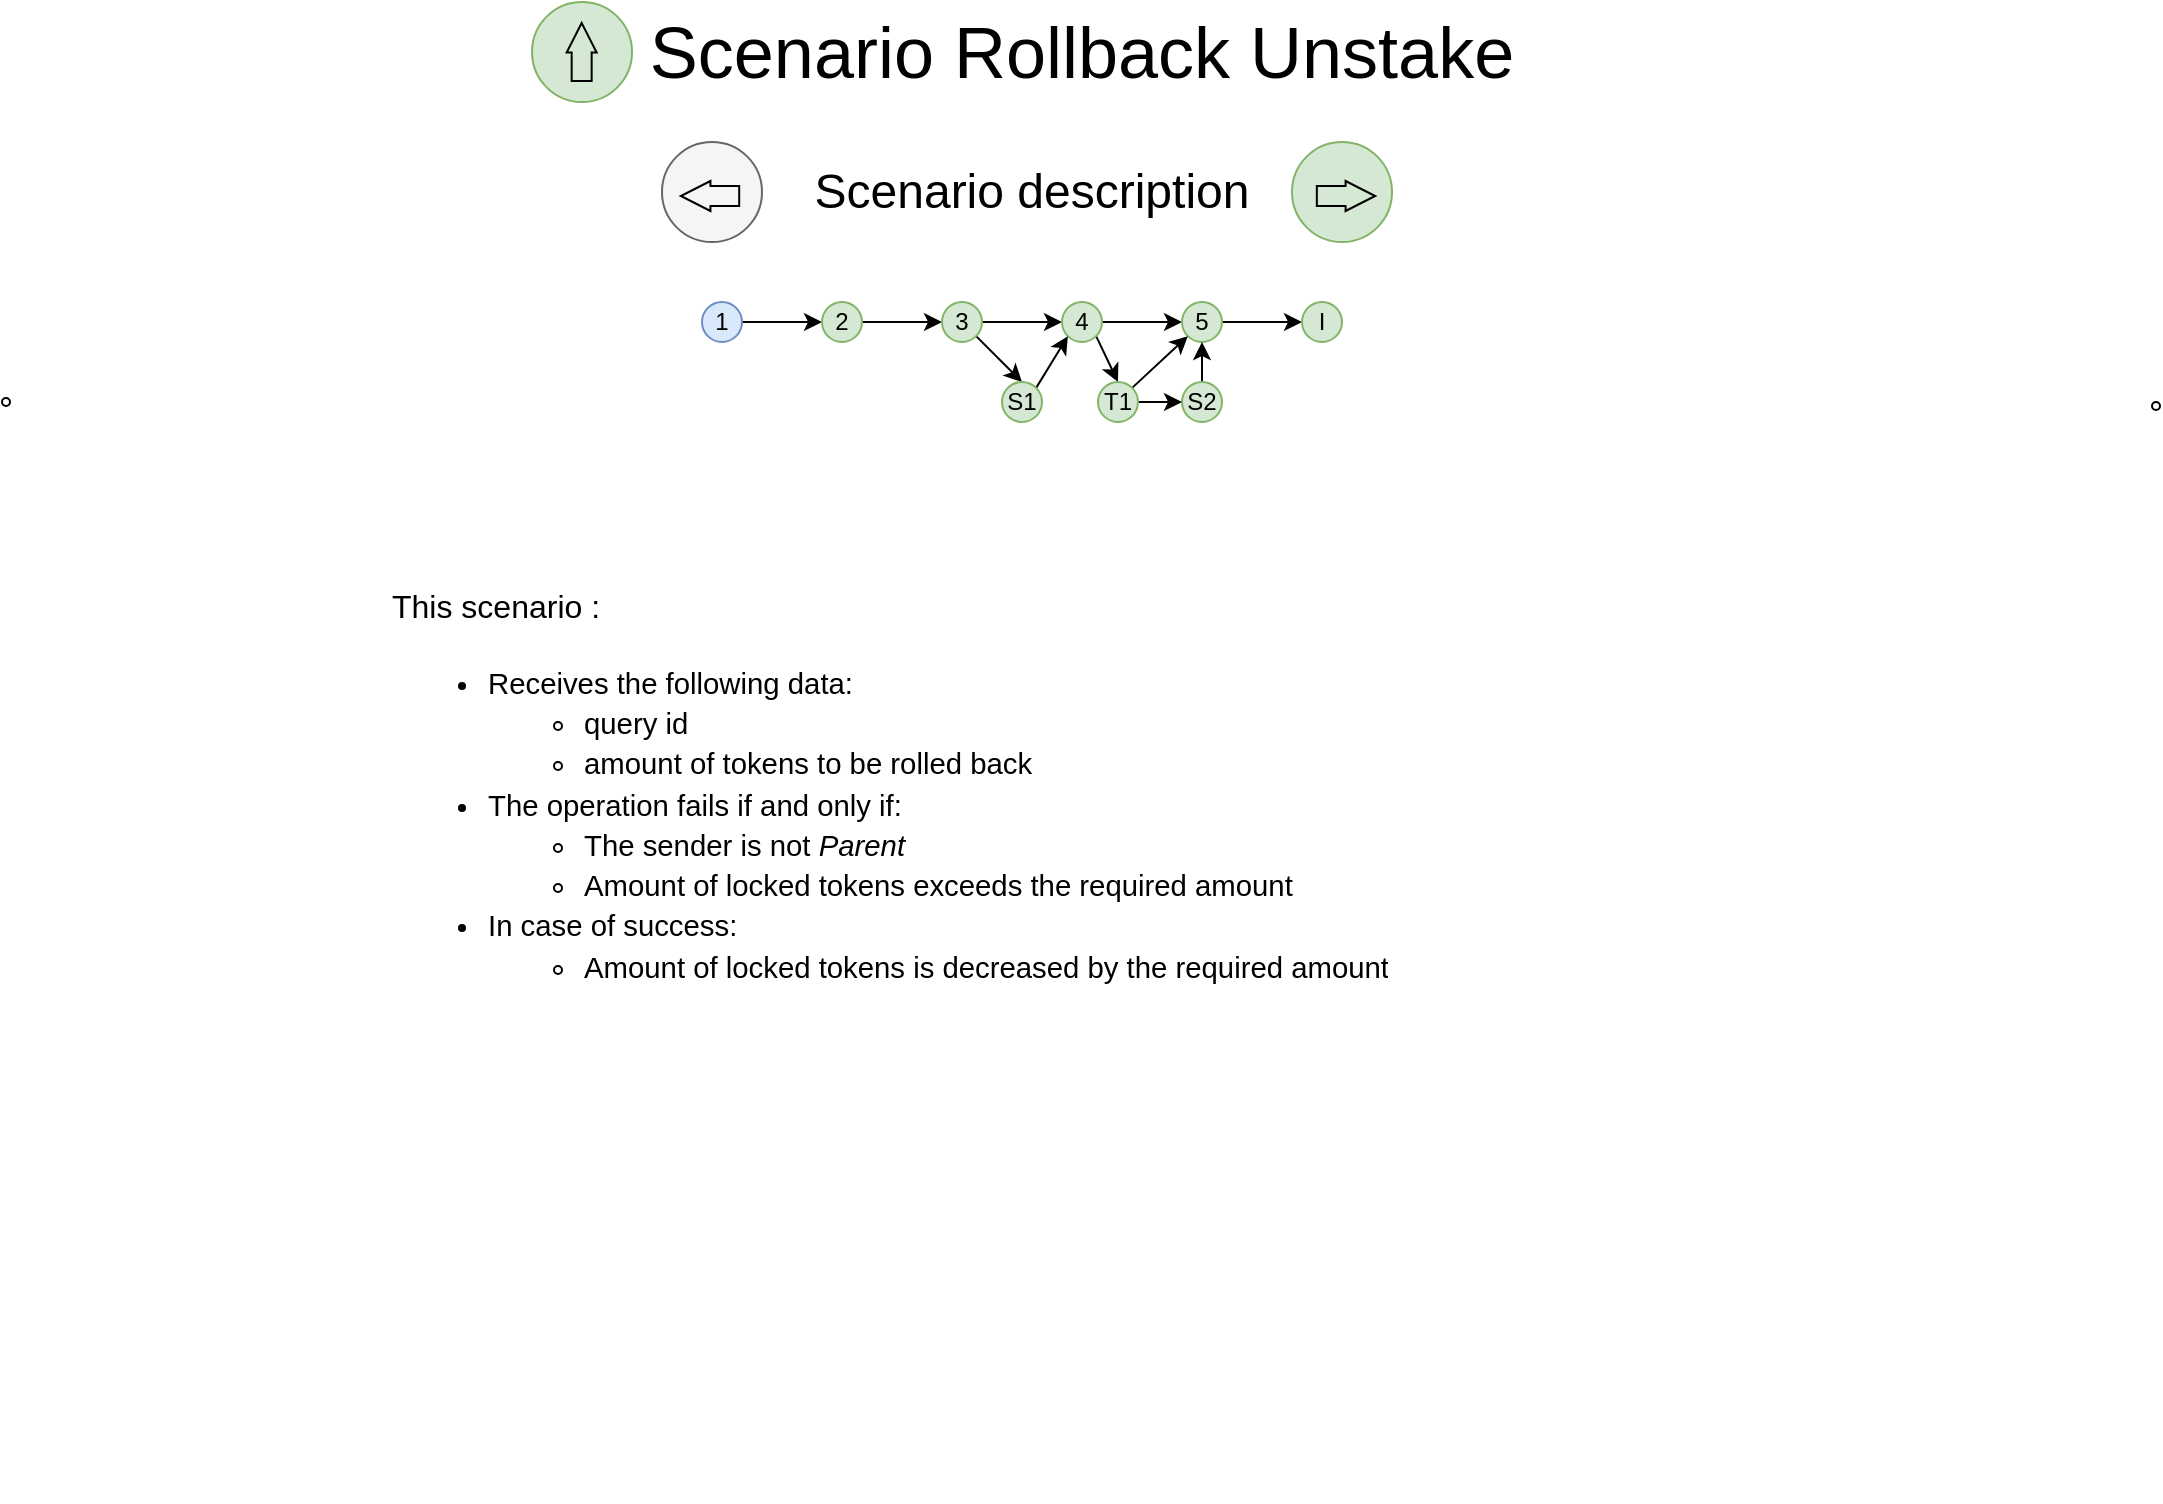 <mxfile version="24.4.8" type="device" pages="9">
  <diagram name="1" id="3gOTRgeiZwrZgq-XQjOY">
    <mxGraphModel dx="994" dy="731" grid="1" gridSize="10" guides="1" tooltips="1" connect="1" arrows="1" fold="1" page="1" pageScale="1" pageWidth="1100" pageHeight="850" math="0" shadow="0">
      <root>
        <mxCell id="0" />
        <mxCell id="1" parent="0" />
        <mxCell id="XkhXt6ORZBwNm6yU_Rda-1" value="Scenario Rollback Unstake" style="text;html=1;strokeColor=none;fillColor=none;align=center;verticalAlign=middle;whiteSpace=wrap;rounded=0;fontSize=36;" parent="1" vertex="1">
          <mxGeometry x="325" y="40" width="450" height="30" as="geometry" />
        </mxCell>
        <mxCell id="XkhXt6ORZBwNm6yU_Rda-5" value="Scenario description" style="text;html=1;strokeColor=none;fillColor=none;align=center;verticalAlign=middle;whiteSpace=wrap;rounded=0;fontSize=24;" parent="1" vertex="1">
          <mxGeometry x="365" y="110" width="320" height="30" as="geometry" />
        </mxCell>
        <mxCell id="XkhXt6ORZBwNm6yU_Rda-7" value="&lt;h1&gt;&lt;span style=&quot;font-weight: normal;&quot;&gt;&lt;font style=&quot;font-size: 16px;&quot;&gt;This scenario :&lt;/font&gt;&lt;/span&gt;&lt;/h1&gt;&lt;div&gt;&lt;span id=&quot;docs-internal-guid-a28a6898-7fff-76ac-f90a-b91eb6ed24f3&quot;&gt;&lt;ul style=&quot;margin-top:0;margin-bottom:0;padding-inline-start:48px;&quot;&gt;&lt;li aria-level=&quot;1&quot; style=&quot;list-style-type: disc; font-size: 11pt; font-family: Arial, sans-serif; background-color: transparent; font-variant-numeric: normal; font-variant-east-asian: normal; font-variant-alternates: normal; font-variant-position: normal; vertical-align: baseline; white-space: pre;&quot; dir=&quot;ltr&quot;&gt;&lt;p role=&quot;presentation&quot; style=&quot;line-height:1.38;margin-top:0pt;margin-bottom:0pt;&quot; dir=&quot;ltr&quot;&gt;&lt;span style=&quot;font-size: 11pt; background-color: transparent; font-variant-numeric: normal; font-variant-east-asian: normal; font-variant-alternates: normal; font-variant-position: normal; vertical-align: baseline; text-wrap: wrap;&quot;&gt;Receives the following data:&lt;/span&gt;&lt;/p&gt;&lt;/li&gt;&lt;ul style=&quot;margin-top:0;margin-bottom:0;padding-inline-start:48px;&quot;&gt;&lt;li aria-level=&quot;2&quot; style=&quot;list-style-type: circle; font-size: 11pt; font-family: Arial, sans-serif; background-color: transparent; font-variant-numeric: normal; font-variant-east-asian: normal; font-variant-alternates: normal; font-variant-position: normal; vertical-align: baseline; white-space: pre;&quot; dir=&quot;ltr&quot;&gt;&lt;p role=&quot;presentation&quot; style=&quot;line-height:1.38;margin-top:0pt;margin-bottom:0pt;&quot; dir=&quot;ltr&quot;&gt;&lt;span style=&quot;font-size: 11pt; background-color: transparent; font-variant-numeric: normal; font-variant-east-asian: normal; font-variant-alternates: normal; font-variant-position: normal; vertical-align: baseline; text-wrap: wrap;&quot;&gt;query id&lt;/span&gt;&lt;/p&gt;&lt;/li&gt;&lt;li aria-level=&quot;2&quot; style=&quot;list-style-type: circle; font-size: 11pt; font-family: Arial, sans-serif; background-color: transparent; font-variant-numeric: normal; font-variant-east-asian: normal; font-variant-alternates: normal; font-variant-position: normal; vertical-align: baseline; white-space: pre;&quot; dir=&quot;ltr&quot;&gt;&lt;p role=&quot;presentation&quot; style=&quot;line-height:1.38;margin-top:0pt;margin-bottom:0pt;&quot; dir=&quot;ltr&quot;&gt;&lt;span style=&quot;font-size: 11pt; background-color: transparent; font-variant-numeric: normal; font-variant-east-asian: normal; font-variant-alternates: normal; font-variant-position: normal; vertical-align: baseline; text-wrap: wrap;&quot;&gt;amount of tokens to be rolled back&lt;/span&gt;&lt;/p&gt;&lt;/li&gt;&lt;/ul&gt;&lt;li aria-level=&quot;1&quot; style=&quot;list-style-type: disc; font-size: 11pt; font-family: Arial, sans-serif; background-color: transparent; font-variant-numeric: normal; font-variant-east-asian: normal; font-variant-alternates: normal; font-variant-position: normal; vertical-align: baseline; white-space: pre;&quot; dir=&quot;ltr&quot;&gt;&lt;p role=&quot;presentation&quot; style=&quot;line-height:1.38;margin-top:0pt;margin-bottom:0pt;&quot; dir=&quot;ltr&quot;&gt;&lt;span style=&quot;font-size: 11pt; background-color: transparent; font-variant-numeric: normal; font-variant-east-asian: normal; font-variant-alternates: normal; font-variant-position: normal; vertical-align: baseline; text-wrap: wrap;&quot;&gt;The operation fails if and only if:&lt;/span&gt;&lt;/p&gt;&lt;/li&gt;&lt;ul style=&quot;margin-top:0;margin-bottom:0;padding-inline-start:48px;&quot;&gt;&lt;li aria-level=&quot;2&quot; style=&quot;list-style-type: circle; font-size: 11pt; font-family: Arial, sans-serif; background-color: transparent; font-variant-numeric: normal; font-variant-east-asian: normal; font-variant-alternates: normal; font-variant-position: normal; vertical-align: baseline; white-space: pre;&quot; dir=&quot;ltr&quot;&gt;&lt;p role=&quot;presentation&quot; style=&quot;line-height:1.38;margin-top:0pt;margin-bottom:0pt;&quot; dir=&quot;ltr&quot;&gt;&lt;span style=&quot;font-size: 11pt; background-color: transparent; font-variant-numeric: normal; font-variant-east-asian: normal; font-variant-alternates: normal; font-variant-position: normal; vertical-align: baseline; text-wrap: wrap;&quot;&gt;The sender is not &lt;/span&gt;&lt;span style=&quot;font-size: 11pt; background-color: transparent; font-style: italic; font-variant-numeric: normal; font-variant-east-asian: normal; font-variant-alternates: normal; font-variant-position: normal; vertical-align: baseline; text-wrap: wrap;&quot;&gt;Parent&lt;/span&gt;&lt;/p&gt;&lt;/li&gt;&lt;li aria-level=&quot;2&quot; style=&quot;list-style-type: circle; font-size: 11pt; font-family: Arial, sans-serif; background-color: transparent; font-variant-numeric: normal; font-variant-east-asian: normal; font-variant-alternates: normal; font-variant-position: normal; vertical-align: baseline; white-space: pre;&quot; dir=&quot;ltr&quot;&gt;&lt;p role=&quot;presentation&quot; style=&quot;line-height:1.38;margin-top:0pt;margin-bottom:0pt;&quot; dir=&quot;ltr&quot;&gt;&lt;span style=&quot;font-size: 11pt; background-color: transparent; font-variant-numeric: normal; font-variant-east-asian: normal; font-variant-alternates: normal; font-variant-position: normal; vertical-align: baseline; text-wrap: wrap;&quot;&gt;Amount of locked tokens exceeds the required amount&lt;/span&gt;&lt;/p&gt;&lt;/li&gt;&lt;/ul&gt;&lt;li aria-level=&quot;1&quot; style=&quot;list-style-type: disc; font-size: 11pt; font-family: Arial, sans-serif; background-color: transparent; font-variant-numeric: normal; font-variant-east-asian: normal; font-variant-alternates: normal; font-variant-position: normal; vertical-align: baseline; white-space: pre;&quot; dir=&quot;ltr&quot;&gt;&lt;p role=&quot;presentation&quot; style=&quot;line-height:1.38;margin-top:0pt;margin-bottom:0pt;&quot; dir=&quot;ltr&quot;&gt;&lt;span style=&quot;font-size: 11pt; background-color: transparent; font-variant-numeric: normal; font-variant-east-asian: normal; font-variant-alternates: normal; font-variant-position: normal; vertical-align: baseline; text-wrap: wrap;&quot;&gt;In case of success:&lt;/span&gt;&lt;/p&gt;&lt;/li&gt;&lt;ul style=&quot;margin-top:0;margin-bottom:0;padding-inline-start:48px;&quot;&gt;&lt;li aria-level=&quot;2&quot; style=&quot;list-style-type: circle; font-size: 11pt; font-family: Arial, sans-serif; background-color: transparent; font-variant-numeric: normal; font-variant-east-asian: normal; font-variant-alternates: normal; font-variant-position: normal; vertical-align: baseline; white-space: pre;&quot; dir=&quot;ltr&quot;&gt;&lt;p role=&quot;presentation&quot; style=&quot;line-height:1.38;margin-top:0pt;margin-bottom:0pt;&quot; dir=&quot;ltr&quot;&gt;&lt;span style=&quot;font-size: 11pt; background-color: transparent; font-variant-numeric: normal; font-variant-east-asian: normal; font-variant-alternates: normal; font-variant-position: normal; vertical-align: baseline; text-wrap: wrap;&quot;&gt;Amount of locked tokens is decreased by the required amount&lt;/span&gt;&lt;/p&gt;&lt;/li&gt;&lt;/ul&gt;&lt;/ul&gt;&lt;/span&gt;&lt;/div&gt;" style="text;html=1;strokeColor=none;fillColor=none;spacing=5;spacingTop=-20;whiteSpace=wrap;overflow=hidden;rounded=0;" parent="1" vertex="1">
          <mxGeometry x="200" y="310" width="660" height="470" as="geometry" />
        </mxCell>
        <UserObject label="" link="./Dispatch.html" id="nd33Kom6LJXQzviqK_45-1">
          <mxCell style="ellipse;whiteSpace=wrap;html=1;aspect=fixed;fillColor=#d5e8d4;strokeColor=#82b366;" parent="1" vertex="1">
            <mxGeometry x="275" y="30" width="50" height="50" as="geometry" />
          </mxCell>
        </UserObject>
        <UserObject label="" link="./Dispatch.html" id="nd33Kom6LJXQzviqK_45-2">
          <mxCell style="shape=flexArrow;endArrow=classic;html=1;rounded=0;endWidth=4;endSize=4.6;" parent="1" edge="1">
            <mxGeometry width="50" height="50" relative="1" as="geometry">
              <mxPoint x="299.83" y="70" as="sourcePoint" />
              <mxPoint x="299.83" y="40" as="targetPoint" />
            </mxGeometry>
          </mxCell>
        </UserObject>
        <mxCell id="HUAGcy9cVboC-eIIkm0R-6" style="edgeStyle=orthogonalEdgeStyle;rounded=0;orthogonalLoop=1;jettySize=auto;html=1;exitX=1;exitY=0.5;exitDx=0;exitDy=0;entryX=0;entryY=0.5;entryDx=0;entryDy=0;" parent="1" source="nd33Kom6LJXQzviqK_45-3" target="nd33Kom6LJXQzviqK_45-4" edge="1">
          <mxGeometry relative="1" as="geometry" />
        </mxCell>
        <mxCell id="nd33Kom6LJXQzviqK_45-3" value="1" style="ellipse;whiteSpace=wrap;html=1;aspect=fixed;fillColor=#dae8fc;strokeColor=#6c8ebf;" parent="1" vertex="1">
          <mxGeometry x="360" y="180" width="20" height="20" as="geometry" />
        </mxCell>
        <mxCell id="HUAGcy9cVboC-eIIkm0R-7" style="edgeStyle=orthogonalEdgeStyle;rounded=0;orthogonalLoop=1;jettySize=auto;html=1;exitX=1;exitY=0.5;exitDx=0;exitDy=0;entryX=0;entryY=0.5;entryDx=0;entryDy=0;" parent="1" source="nd33Kom6LJXQzviqK_45-4" target="nd33Kom6LJXQzviqK_45-5" edge="1">
          <mxGeometry relative="1" as="geometry" />
        </mxCell>
        <UserObject label="2" link="data:page/id,HOMqbK51VmRLCm19x1Nw" id="nd33Kom6LJXQzviqK_45-4">
          <mxCell style="ellipse;whiteSpace=wrap;html=1;aspect=fixed;fillColor=#d5e8d4;strokeColor=#82b366;" parent="1" vertex="1">
            <mxGeometry x="420" y="180" width="20" height="20" as="geometry" />
          </mxCell>
        </UserObject>
        <mxCell id="HUAGcy9cVboC-eIIkm0R-8" style="edgeStyle=orthogonalEdgeStyle;rounded=0;orthogonalLoop=1;jettySize=auto;html=1;entryX=0;entryY=0.5;entryDx=0;entryDy=0;" parent="1" source="nd33Kom6LJXQzviqK_45-5" target="nd33Kom6LJXQzviqK_45-6" edge="1">
          <mxGeometry relative="1" as="geometry" />
        </mxCell>
        <mxCell id="HUAGcy9cVboC-eIIkm0R-11" style="rounded=0;orthogonalLoop=1;jettySize=auto;html=1;exitX=1;exitY=1;exitDx=0;exitDy=0;entryX=0.5;entryY=0;entryDx=0;entryDy=0;" parent="1" source="nd33Kom6LJXQzviqK_45-5" target="HUAGcy9cVboC-eIIkm0R-3" edge="1">
          <mxGeometry relative="1" as="geometry" />
        </mxCell>
        <UserObject label="3" link="data:page/id,TSF0jeNE_sNj7Yi36eiF" id="nd33Kom6LJXQzviqK_45-5">
          <mxCell style="ellipse;whiteSpace=wrap;html=1;aspect=fixed;fillColor=#d5e8d4;strokeColor=#82b366;" parent="1" vertex="1">
            <mxGeometry x="480" y="180" width="20" height="20" as="geometry" />
          </mxCell>
        </UserObject>
        <mxCell id="HUAGcy9cVboC-eIIkm0R-9" style="edgeStyle=orthogonalEdgeStyle;rounded=0;orthogonalLoop=1;jettySize=auto;html=1;exitX=1;exitY=0.5;exitDx=0;exitDy=0;entryX=0;entryY=0.5;entryDx=0;entryDy=0;" parent="1" source="nd33Kom6LJXQzviqK_45-6" target="HUAGcy9cVboC-eIIkm0R-1" edge="1">
          <mxGeometry relative="1" as="geometry" />
        </mxCell>
        <mxCell id="HUAGcy9cVboC-eIIkm0R-13" style="rounded=0;orthogonalLoop=1;jettySize=auto;html=1;exitX=1;exitY=1;exitDx=0;exitDy=0;entryX=0.5;entryY=0;entryDx=0;entryDy=0;" parent="1" source="nd33Kom6LJXQzviqK_45-6" target="HUAGcy9cVboC-eIIkm0R-5" edge="1">
          <mxGeometry relative="1" as="geometry" />
        </mxCell>
        <UserObject label="4" link="data:page/id,M0PFeYh-DXWQnRFdKz0Y" id="nd33Kom6LJXQzviqK_45-6">
          <mxCell style="ellipse;whiteSpace=wrap;html=1;aspect=fixed;fillColor=#d5e8d4;strokeColor=#82b366;" parent="1" vertex="1">
            <mxGeometry x="540" y="180" width="20" height="20" as="geometry" />
          </mxCell>
        </UserObject>
        <mxCell id="HUAGcy9cVboC-eIIkm0R-10" style="edgeStyle=orthogonalEdgeStyle;rounded=0;orthogonalLoop=1;jettySize=auto;html=1;exitX=1;exitY=0.5;exitDx=0;exitDy=0;entryX=0;entryY=0.5;entryDx=0;entryDy=0;" parent="1" source="HUAGcy9cVboC-eIIkm0R-1" target="HUAGcy9cVboC-eIIkm0R-2" edge="1">
          <mxGeometry relative="1" as="geometry" />
        </mxCell>
        <UserObject label="5" link="data:page/id,Y5B1WkDeQFZ4UK6oZjhO" id="HUAGcy9cVboC-eIIkm0R-1">
          <mxCell style="ellipse;whiteSpace=wrap;html=1;aspect=fixed;fillColor=#d5e8d4;strokeColor=#82b366;" parent="1" vertex="1">
            <mxGeometry x="600" y="180" width="20" height="20" as="geometry" />
          </mxCell>
        </UserObject>
        <UserObject label="I" link="data:page/id,S1bIpW9pWT5yYSV2KL6C" id="HUAGcy9cVboC-eIIkm0R-2">
          <mxCell style="ellipse;whiteSpace=wrap;html=1;aspect=fixed;fillColor=#d5e8d4;strokeColor=#82b366;" parent="1" vertex="1">
            <mxGeometry x="660" y="180" width="20" height="20" as="geometry" />
          </mxCell>
        </UserObject>
        <mxCell id="HUAGcy9cVboC-eIIkm0R-12" style="rounded=0;orthogonalLoop=1;jettySize=auto;html=1;exitX=1;exitY=0;exitDx=0;exitDy=0;entryX=0;entryY=1;entryDx=0;entryDy=0;" parent="1" source="HUAGcy9cVboC-eIIkm0R-3" target="nd33Kom6LJXQzviqK_45-6" edge="1">
          <mxGeometry relative="1" as="geometry" />
        </mxCell>
        <UserObject label="S1" link="data:page/id,-JPnqK7kVruUAOabXjC0" id="HUAGcy9cVboC-eIIkm0R-3">
          <mxCell style="ellipse;whiteSpace=wrap;html=1;aspect=fixed;fillColor=#d5e8d4;strokeColor=#82b366;" parent="1" vertex="1">
            <mxGeometry x="510" y="220" width="20" height="20" as="geometry" />
          </mxCell>
        </UserObject>
        <mxCell id="HUAGcy9cVboC-eIIkm0R-16" style="edgeStyle=orthogonalEdgeStyle;rounded=0;orthogonalLoop=1;jettySize=auto;html=1;exitX=0.5;exitY=0;exitDx=0;exitDy=0;entryX=0.5;entryY=1;entryDx=0;entryDy=0;" parent="1" source="HUAGcy9cVboC-eIIkm0R-4" target="HUAGcy9cVboC-eIIkm0R-1" edge="1">
          <mxGeometry relative="1" as="geometry" />
        </mxCell>
        <UserObject label="S2" link="data:page/id,jAk-pJTvUaYThIdQby1w" id="HUAGcy9cVboC-eIIkm0R-4">
          <mxCell style="ellipse;whiteSpace=wrap;html=1;aspect=fixed;fillColor=#d5e8d4;strokeColor=#82b366;" parent="1" vertex="1">
            <mxGeometry x="600" y="220" width="20" height="20" as="geometry" />
          </mxCell>
        </UserObject>
        <mxCell id="HUAGcy9cVboC-eIIkm0R-14" style="rounded=0;orthogonalLoop=1;jettySize=auto;html=1;exitX=1;exitY=0;exitDx=0;exitDy=0;entryX=0;entryY=1;entryDx=0;entryDy=0;" parent="1" source="HUAGcy9cVboC-eIIkm0R-5" target="HUAGcy9cVboC-eIIkm0R-1" edge="1">
          <mxGeometry relative="1" as="geometry" />
        </mxCell>
        <mxCell id="HUAGcy9cVboC-eIIkm0R-15" style="edgeStyle=orthogonalEdgeStyle;rounded=0;orthogonalLoop=1;jettySize=auto;html=1;exitX=1;exitY=0.5;exitDx=0;exitDy=0;entryX=0;entryY=0.5;entryDx=0;entryDy=0;" parent="1" source="HUAGcy9cVboC-eIIkm0R-5" target="HUAGcy9cVboC-eIIkm0R-4" edge="1">
          <mxGeometry relative="1" as="geometry" />
        </mxCell>
        <UserObject label="T1" link="data:page/id,C11qGNApYIC4MWzOsMO5" id="HUAGcy9cVboC-eIIkm0R-5">
          <mxCell style="ellipse;whiteSpace=wrap;html=1;aspect=fixed;fillColor=#d5e8d4;strokeColor=#82b366;" parent="1" vertex="1">
            <mxGeometry x="558" y="220" width="20" height="20" as="geometry" />
          </mxCell>
        </UserObject>
        <UserObject label="" link="data:page/id,HOMqbK51VmRLCm19x1Nw" id="HUAGcy9cVboC-eIIkm0R-17">
          <mxCell style="ellipse;whiteSpace=wrap;html=1;aspect=fixed;fillColor=#d5e8d4;strokeColor=#82b366;" parent="1" vertex="1">
            <mxGeometry x="655" y="100" width="50" height="50" as="geometry" />
          </mxCell>
        </UserObject>
        <UserObject label="" link="data:page/id,HOMqbK51VmRLCm19x1Nw" id="HUAGcy9cVboC-eIIkm0R-18">
          <mxCell style="shape=flexArrow;endArrow=classic;html=1;rounded=0;endWidth=4;endSize=4.6;" parent="1" edge="1">
            <mxGeometry width="50" height="50" relative="1" as="geometry">
              <mxPoint x="666.92" y="127" as="sourcePoint" />
              <mxPoint x="697.09" y="127" as="targetPoint" />
            </mxGeometry>
          </mxCell>
        </UserObject>
        <mxCell id="HUAGcy9cVboC-eIIkm0R-19" value="" style="ellipse;whiteSpace=wrap;html=1;aspect=fixed;fillColor=#f5f5f5;strokeColor=#666666;fontColor=#333333;" parent="1" vertex="1">
          <mxGeometry x="340" y="100" width="50" height="50" as="geometry" />
        </mxCell>
        <mxCell id="HUAGcy9cVboC-eIIkm0R-20" value="" style="shape=flexArrow;endArrow=classic;html=1;rounded=0;endWidth=4;endSize=4.6;" parent="1" edge="1">
          <mxGeometry width="50" height="50" relative="1" as="geometry">
            <mxPoint x="379.09" y="127" as="sourcePoint" />
            <mxPoint x="348.92" y="127" as="targetPoint" />
          </mxGeometry>
        </mxCell>
        <mxCell id="7H81k-FFL7LYC_oU1gXG-1" value="" style="ellipse;whiteSpace=wrap;html=1;aspect=fixed;" parent="1" vertex="1">
          <mxGeometry x="1085" y="230" width="4" height="4" as="geometry" />
        </mxCell>
        <mxCell id="Ba1l8u9uV3l1bOYy7cbT-1" value="" style="ellipse;whiteSpace=wrap;html=1;aspect=fixed;" parent="1" vertex="1">
          <mxGeometry x="10" y="228" width="4" height="4" as="geometry" />
        </mxCell>
      </root>
    </mxGraphModel>
  </diagram>
  <diagram name="2" id="HOMqbK51VmRLCm19x1Nw">
    <mxGraphModel dx="994" dy="731" grid="1" gridSize="10" guides="1" tooltips="1" connect="1" arrows="1" fold="1" page="1" pageScale="1" pageWidth="1100" pageHeight="850" math="0" shadow="0">
      <root>
        <mxCell id="rwyhTBoabJYi16Hv4Wrg-0" />
        <mxCell id="rwyhTBoabJYi16Hv4Wrg-1" parent="rwyhTBoabJYi16Hv4Wrg-0" />
        <mxCell id="pRPTIwaN4fcdAIS-kO91-0" value="" style="group" parent="rwyhTBoabJYi16Hv4Wrg-1" vertex="1" connectable="0">
          <mxGeometry x="750" y="210" width="340" height="600" as="geometry" />
        </mxCell>
        <mxCell id="HcPSs8RHWuQIDoJ-hTFC-0" value="" style="rounded=0;whiteSpace=wrap;html=1;dashed=1;" parent="pRPTIwaN4fcdAIS-kO91-0" vertex="1">
          <mxGeometry y="70" width="250" height="570" as="geometry" />
        </mxCell>
        <mxCell id="HcPSs8RHWuQIDoJ-hTFC-1" value="&lt;b&gt;Output&lt;/b&gt;" style="text;html=1;strokeColor=none;fillColor=none;align=left;verticalAlign=middle;whiteSpace=wrap;rounded=0;" parent="pRPTIwaN4fcdAIS-kO91-0" vertex="1">
          <mxGeometry y="40" width="60" height="30" as="geometry" />
        </mxCell>
        <mxCell id="HcPSs8RHWuQIDoJ-hTFC-2" value="out" style="ellipse;whiteSpace=wrap;html=1;" parent="pRPTIwaN4fcdAIS-kO91-0" vertex="1">
          <mxGeometry x="290" y="140" width="50" height="430" as="geometry" />
        </mxCell>
        <mxCell id="g5zuFcr3NP4qyWnnTRel-2" style="edgeStyle=orthogonalEdgeStyle;rounded=0;orthogonalLoop=1;jettySize=auto;html=1;exitX=1;exitY=0.5;exitDx=0;exitDy=0;entryX=0;entryY=0.5;entryDx=0;entryDy=0;" parent="pRPTIwaN4fcdAIS-kO91-0" source="g5zuFcr3NP4qyWnnTRel-1" target="HcPSs8RHWuQIDoJ-hTFC-2" edge="1">
          <mxGeometry relative="1" as="geometry" />
        </mxCell>
        <mxCell id="g5zuFcr3NP4qyWnnTRel-1" value="Unstake rolled back" style="rounded=0;whiteSpace=wrap;html=1;" parent="pRPTIwaN4fcdAIS-kO91-0" vertex="1">
          <mxGeometry x="65" y="325" width="120" height="60" as="geometry" />
        </mxCell>
        <mxCell id="iTZLuwhZmiXLGnBnyku0-1" value="Output" style="text;html=1;strokeColor=none;fillColor=none;align=center;verticalAlign=middle;whiteSpace=wrap;rounded=0;fontSize=24;" parent="rwyhTBoabJYi16Hv4Wrg-1" vertex="1">
          <mxGeometry x="365" y="110" width="320" height="30" as="geometry" />
        </mxCell>
        <mxCell id="iTZLuwhZmiXLGnBnyku0-4" style="edgeStyle=orthogonalEdgeStyle;rounded=0;orthogonalLoop=1;jettySize=auto;html=1;exitX=1;exitY=0.5;exitDx=0;exitDy=0;entryX=0;entryY=0.5;entryDx=0;entryDy=0;" parent="rwyhTBoabJYi16Hv4Wrg-1" source="iTZLuwhZmiXLGnBnyku0-5" target="iTZLuwhZmiXLGnBnyku0-7" edge="1">
          <mxGeometry relative="1" as="geometry" />
        </mxCell>
        <UserObject label="1" link="data:page/id,3gOTRgeiZwrZgq-XQjOY" id="iTZLuwhZmiXLGnBnyku0-5">
          <mxCell style="ellipse;whiteSpace=wrap;html=1;aspect=fixed;fillColor=#d5e8d4;strokeColor=#82b366;" parent="rwyhTBoabJYi16Hv4Wrg-1" vertex="1">
            <mxGeometry x="360" y="180" width="20" height="20" as="geometry" />
          </mxCell>
        </UserObject>
        <mxCell id="iTZLuwhZmiXLGnBnyku0-6" style="edgeStyle=orthogonalEdgeStyle;rounded=0;orthogonalLoop=1;jettySize=auto;html=1;exitX=1;exitY=0.5;exitDx=0;exitDy=0;entryX=0;entryY=0.5;entryDx=0;entryDy=0;" parent="rwyhTBoabJYi16Hv4Wrg-1" source="iTZLuwhZmiXLGnBnyku0-7" target="iTZLuwhZmiXLGnBnyku0-10" edge="1">
          <mxGeometry relative="1" as="geometry" />
        </mxCell>
        <UserObject label="2" id="iTZLuwhZmiXLGnBnyku0-7">
          <mxCell style="ellipse;whiteSpace=wrap;html=1;aspect=fixed;fillColor=#dae8fc;strokeColor=#6c8ebf;" parent="rwyhTBoabJYi16Hv4Wrg-1" vertex="1">
            <mxGeometry x="420" y="180" width="20" height="20" as="geometry" />
          </mxCell>
        </UserObject>
        <mxCell id="iTZLuwhZmiXLGnBnyku0-8" style="edgeStyle=orthogonalEdgeStyle;rounded=0;orthogonalLoop=1;jettySize=auto;html=1;entryX=0;entryY=0.5;entryDx=0;entryDy=0;" parent="rwyhTBoabJYi16Hv4Wrg-1" source="iTZLuwhZmiXLGnBnyku0-10" target="iTZLuwhZmiXLGnBnyku0-13" edge="1">
          <mxGeometry relative="1" as="geometry" />
        </mxCell>
        <mxCell id="iTZLuwhZmiXLGnBnyku0-9" style="rounded=0;orthogonalLoop=1;jettySize=auto;html=1;exitX=1;exitY=1;exitDx=0;exitDy=0;entryX=0.5;entryY=0;entryDx=0;entryDy=0;" parent="rwyhTBoabJYi16Hv4Wrg-1" source="iTZLuwhZmiXLGnBnyku0-10" target="iTZLuwhZmiXLGnBnyku0-18" edge="1">
          <mxGeometry relative="1" as="geometry" />
        </mxCell>
        <UserObject label="3" link="data:page/id,TSF0jeNE_sNj7Yi36eiF" id="iTZLuwhZmiXLGnBnyku0-10">
          <mxCell style="ellipse;whiteSpace=wrap;html=1;aspect=fixed;fillColor=#d5e8d4;strokeColor=#82b366;" parent="rwyhTBoabJYi16Hv4Wrg-1" vertex="1">
            <mxGeometry x="480" y="180" width="20" height="20" as="geometry" />
          </mxCell>
        </UserObject>
        <mxCell id="iTZLuwhZmiXLGnBnyku0-11" style="edgeStyle=orthogonalEdgeStyle;rounded=0;orthogonalLoop=1;jettySize=auto;html=1;exitX=1;exitY=0.5;exitDx=0;exitDy=0;entryX=0;entryY=0.5;entryDx=0;entryDy=0;" parent="rwyhTBoabJYi16Hv4Wrg-1" source="iTZLuwhZmiXLGnBnyku0-13" target="iTZLuwhZmiXLGnBnyku0-15" edge="1">
          <mxGeometry relative="1" as="geometry" />
        </mxCell>
        <mxCell id="iTZLuwhZmiXLGnBnyku0-12" style="rounded=0;orthogonalLoop=1;jettySize=auto;html=1;exitX=1;exitY=1;exitDx=0;exitDy=0;entryX=0.5;entryY=0;entryDx=0;entryDy=0;" parent="rwyhTBoabJYi16Hv4Wrg-1" source="iTZLuwhZmiXLGnBnyku0-13" target="iTZLuwhZmiXLGnBnyku0-23" edge="1">
          <mxGeometry relative="1" as="geometry" />
        </mxCell>
        <UserObject label="4" link="data:page/id,M0PFeYh-DXWQnRFdKz0Y" id="iTZLuwhZmiXLGnBnyku0-13">
          <mxCell style="ellipse;whiteSpace=wrap;html=1;aspect=fixed;fillColor=#d5e8d4;strokeColor=#82b366;" parent="rwyhTBoabJYi16Hv4Wrg-1" vertex="1">
            <mxGeometry x="540" y="180" width="20" height="20" as="geometry" />
          </mxCell>
        </UserObject>
        <mxCell id="iTZLuwhZmiXLGnBnyku0-14" style="edgeStyle=orthogonalEdgeStyle;rounded=0;orthogonalLoop=1;jettySize=auto;html=1;exitX=1;exitY=0.5;exitDx=0;exitDy=0;entryX=0;entryY=0.5;entryDx=0;entryDy=0;" parent="rwyhTBoabJYi16Hv4Wrg-1" source="iTZLuwhZmiXLGnBnyku0-15" target="iTZLuwhZmiXLGnBnyku0-16" edge="1">
          <mxGeometry relative="1" as="geometry" />
        </mxCell>
        <UserObject label="5" link="data:page/id,Y5B1WkDeQFZ4UK6oZjhO" id="iTZLuwhZmiXLGnBnyku0-15">
          <mxCell style="ellipse;whiteSpace=wrap;html=1;aspect=fixed;fillColor=#d5e8d4;strokeColor=#82b366;" parent="rwyhTBoabJYi16Hv4Wrg-1" vertex="1">
            <mxGeometry x="600" y="180" width="20" height="20" as="geometry" />
          </mxCell>
        </UserObject>
        <UserObject label="I" link="data:page/id,S1bIpW9pWT5yYSV2KL6C" id="iTZLuwhZmiXLGnBnyku0-16">
          <mxCell style="ellipse;whiteSpace=wrap;html=1;aspect=fixed;fillColor=#d5e8d4;strokeColor=#82b366;" parent="rwyhTBoabJYi16Hv4Wrg-1" vertex="1">
            <mxGeometry x="660" y="180" width="20" height="20" as="geometry" />
          </mxCell>
        </UserObject>
        <mxCell id="iTZLuwhZmiXLGnBnyku0-17" style="rounded=0;orthogonalLoop=1;jettySize=auto;html=1;exitX=1;exitY=0;exitDx=0;exitDy=0;entryX=0;entryY=1;entryDx=0;entryDy=0;" parent="rwyhTBoabJYi16Hv4Wrg-1" source="iTZLuwhZmiXLGnBnyku0-18" target="iTZLuwhZmiXLGnBnyku0-13" edge="1">
          <mxGeometry relative="1" as="geometry" />
        </mxCell>
        <UserObject label="S1" link="data:page/id,-JPnqK7kVruUAOabXjC0" id="iTZLuwhZmiXLGnBnyku0-18">
          <mxCell style="ellipse;whiteSpace=wrap;html=1;aspect=fixed;fillColor=#d5e8d4;strokeColor=#82b366;" parent="rwyhTBoabJYi16Hv4Wrg-1" vertex="1">
            <mxGeometry x="510" y="220" width="20" height="20" as="geometry" />
          </mxCell>
        </UserObject>
        <mxCell id="iTZLuwhZmiXLGnBnyku0-19" style="edgeStyle=orthogonalEdgeStyle;rounded=0;orthogonalLoop=1;jettySize=auto;html=1;exitX=0.5;exitY=0;exitDx=0;exitDy=0;entryX=0.5;entryY=1;entryDx=0;entryDy=0;" parent="rwyhTBoabJYi16Hv4Wrg-1" source="iTZLuwhZmiXLGnBnyku0-20" target="iTZLuwhZmiXLGnBnyku0-15" edge="1">
          <mxGeometry relative="1" as="geometry" />
        </mxCell>
        <UserObject label="S2" link="data:page/id,jAk-pJTvUaYThIdQby1w" id="iTZLuwhZmiXLGnBnyku0-20">
          <mxCell style="ellipse;whiteSpace=wrap;html=1;aspect=fixed;fillColor=#d5e8d4;strokeColor=#82b366;" parent="rwyhTBoabJYi16Hv4Wrg-1" vertex="1">
            <mxGeometry x="600" y="220" width="20" height="20" as="geometry" />
          </mxCell>
        </UserObject>
        <mxCell id="iTZLuwhZmiXLGnBnyku0-21" style="rounded=0;orthogonalLoop=1;jettySize=auto;html=1;exitX=1;exitY=0;exitDx=0;exitDy=0;entryX=0;entryY=1;entryDx=0;entryDy=0;" parent="rwyhTBoabJYi16Hv4Wrg-1" source="iTZLuwhZmiXLGnBnyku0-23" target="iTZLuwhZmiXLGnBnyku0-15" edge="1">
          <mxGeometry relative="1" as="geometry" />
        </mxCell>
        <mxCell id="iTZLuwhZmiXLGnBnyku0-22" style="edgeStyle=orthogonalEdgeStyle;rounded=0;orthogonalLoop=1;jettySize=auto;html=1;exitX=1;exitY=0.5;exitDx=0;exitDy=0;entryX=0;entryY=0.5;entryDx=0;entryDy=0;" parent="rwyhTBoabJYi16Hv4Wrg-1" source="iTZLuwhZmiXLGnBnyku0-23" target="iTZLuwhZmiXLGnBnyku0-20" edge="1">
          <mxGeometry relative="1" as="geometry" />
        </mxCell>
        <UserObject label="T1" link="data:page/id,C11qGNApYIC4MWzOsMO5" id="iTZLuwhZmiXLGnBnyku0-23">
          <mxCell style="ellipse;whiteSpace=wrap;html=1;aspect=fixed;fillColor=#d5e8d4;strokeColor=#82b366;" parent="rwyhTBoabJYi16Hv4Wrg-1" vertex="1">
            <mxGeometry x="558" y="220" width="20" height="20" as="geometry" />
          </mxCell>
        </UserObject>
        <UserObject label="" link="data:page/id,TSF0jeNE_sNj7Yi36eiF" id="iTZLuwhZmiXLGnBnyku0-24">
          <mxCell style="ellipse;whiteSpace=wrap;html=1;aspect=fixed;fillColor=#d5e8d4;strokeColor=#82b366;" parent="rwyhTBoabJYi16Hv4Wrg-1" vertex="1">
            <mxGeometry x="655" y="100" width="50" height="50" as="geometry" />
          </mxCell>
        </UserObject>
        <UserObject label="" link="data:page/id,TSF0jeNE_sNj7Yi36eiF" id="iTZLuwhZmiXLGnBnyku0-25">
          <mxCell style="shape=flexArrow;endArrow=classic;html=1;rounded=0;endWidth=4;endSize=4.6;" parent="rwyhTBoabJYi16Hv4Wrg-1" edge="1">
            <mxGeometry width="50" height="50" relative="1" as="geometry">
              <mxPoint x="666.92" y="127" as="sourcePoint" />
              <mxPoint x="697.09" y="127" as="targetPoint" />
            </mxGeometry>
          </mxCell>
        </UserObject>
        <UserObject label="" link="data:page/id,3gOTRgeiZwrZgq-XQjOY" id="iTZLuwhZmiXLGnBnyku0-26">
          <mxCell style="ellipse;whiteSpace=wrap;html=1;aspect=fixed;fillColor=#d5e8d4;strokeColor=#82b366;" parent="rwyhTBoabJYi16Hv4Wrg-1" vertex="1">
            <mxGeometry x="340" y="100" width="50" height="50" as="geometry" />
          </mxCell>
        </UserObject>
        <UserObject label="" link="data:page/id,3gOTRgeiZwrZgq-XQjOY" id="iTZLuwhZmiXLGnBnyku0-27">
          <mxCell style="shape=flexArrow;endArrow=classic;html=1;rounded=0;endWidth=4;endSize=4.6;" parent="rwyhTBoabJYi16Hv4Wrg-1" edge="1">
            <mxGeometry width="50" height="50" relative="1" as="geometry">
              <mxPoint x="379.09" y="127" as="sourcePoint" />
              <mxPoint x="348.92" y="127" as="targetPoint" />
            </mxGeometry>
          </mxCell>
        </UserObject>
        <mxCell id="Bd3I5N45W_pkvHIKRj13-0" value="" style="group" parent="rwyhTBoabJYi16Hv4Wrg-1" vertex="1" connectable="0">
          <mxGeometry x="80" y="250" width="250" height="600" as="geometry" />
        </mxCell>
        <mxCell id="Bd3I5N45W_pkvHIKRj13-1" value="" style="rounded=0;whiteSpace=wrap;html=1;dashed=1;" parent="Bd3I5N45W_pkvHIKRj13-0" vertex="1">
          <mxGeometry y="30" width="250" height="570" as="geometry" />
        </mxCell>
        <mxCell id="Bd3I5N45W_pkvHIKRj13-2" value="&lt;b&gt;Input&lt;/b&gt;" style="text;html=1;strokeColor=none;fillColor=none;align=left;verticalAlign=middle;whiteSpace=wrap;rounded=0;" parent="Bd3I5N45W_pkvHIKRj13-0" vertex="1">
          <mxGeometry width="60" height="30" as="geometry" />
        </mxCell>
        <mxCell id="2fuFcUQy5LkpnFMVbLfs-0" value="" style="group" parent="rwyhTBoabJYi16Hv4Wrg-1" vertex="1" connectable="0">
          <mxGeometry x="346" y="250" width="390" height="600" as="geometry" />
        </mxCell>
        <mxCell id="2fuFcUQy5LkpnFMVbLfs-1" value="" style="rounded=0;whiteSpace=wrap;html=1;dashed=1;" parent="2fuFcUQy5LkpnFMVbLfs-0" vertex="1">
          <mxGeometry y="30" width="390" height="570" as="geometry" />
        </mxCell>
        <mxCell id="2fuFcUQy5LkpnFMVbLfs-2" value="&lt;b&gt;Body&lt;/b&gt;" style="text;html=1;strokeColor=none;fillColor=none;align=left;verticalAlign=middle;whiteSpace=wrap;rounded=0;" parent="2fuFcUQy5LkpnFMVbLfs-0" vertex="1">
          <mxGeometry width="60" height="30" as="geometry" />
        </mxCell>
        <mxCell id="_CcwnI7fbMwWavrLRDOZ-0" value="" style="ellipse;whiteSpace=wrap;html=1;aspect=fixed;" parent="rwyhTBoabJYi16Hv4Wrg-1" vertex="1">
          <mxGeometry x="10" y="228" width="4" height="4" as="geometry" />
        </mxCell>
        <mxCell id="yiW8vijex7qf7aXlhhqp-0" value="Scenario Rollback Unstake" style="text;html=1;strokeColor=none;fillColor=none;align=center;verticalAlign=middle;whiteSpace=wrap;rounded=0;fontSize=36;" parent="rwyhTBoabJYi16Hv4Wrg-1" vertex="1">
          <mxGeometry x="325" y="40" width="450" height="30" as="geometry" />
        </mxCell>
        <UserObject label="" link="./Dispatch.html" id="yiW8vijex7qf7aXlhhqp-1">
          <mxCell style="ellipse;whiteSpace=wrap;html=1;aspect=fixed;fillColor=#d5e8d4;strokeColor=#82b366;" parent="rwyhTBoabJYi16Hv4Wrg-1" vertex="1">
            <mxGeometry x="275" y="30" width="50" height="50" as="geometry" />
          </mxCell>
        </UserObject>
        <UserObject label="" link="./Dispatch.html" id="yiW8vijex7qf7aXlhhqp-2">
          <mxCell style="shape=flexArrow;endArrow=classic;html=1;rounded=0;endWidth=4;endSize=4.6;" parent="rwyhTBoabJYi16Hv4Wrg-1" edge="1">
            <mxGeometry width="50" height="50" relative="1" as="geometry">
              <mxPoint x="299.83" y="70" as="sourcePoint" />
              <mxPoint x="299.83" y="40" as="targetPoint" />
            </mxGeometry>
          </mxCell>
        </UserObject>
      </root>
    </mxGraphModel>
  </diagram>
  <diagram name="3" id="TSF0jeNE_sNj7Yi36eiF">
    <mxGraphModel dx="994" dy="731" grid="1" gridSize="10" guides="1" tooltips="1" connect="1" arrows="1" fold="1" page="1" pageScale="1" pageWidth="1100" pageHeight="850" math="0" shadow="0">
      <root>
        <mxCell id="F9mEu_ceBOvW8sl32f-Z-0" />
        <mxCell id="F9mEu_ceBOvW8sl32f-Z-1" parent="F9mEu_ceBOvW8sl32f-Z-0" />
        <mxCell id="f_0iYCS7FFkeYnlUpW0v-0" value="" style="group" parent="F9mEu_ceBOvW8sl32f-Z-1" vertex="1" connectable="0">
          <mxGeometry x="750" y="210" width="340" height="600" as="geometry" />
        </mxCell>
        <mxCell id="f_0iYCS7FFkeYnlUpW0v-1" value="" style="rounded=0;whiteSpace=wrap;html=1;dashed=1;" parent="f_0iYCS7FFkeYnlUpW0v-0" vertex="1">
          <mxGeometry y="70" width="250" height="570" as="geometry" />
        </mxCell>
        <mxCell id="f_0iYCS7FFkeYnlUpW0v-2" value="&lt;b&gt;Output&lt;/b&gt;" style="text;html=1;strokeColor=none;fillColor=none;align=left;verticalAlign=middle;whiteSpace=wrap;rounded=0;" parent="f_0iYCS7FFkeYnlUpW0v-0" vertex="1">
          <mxGeometry y="40" width="60" height="30" as="geometry" />
        </mxCell>
        <mxCell id="f_0iYCS7FFkeYnlUpW0v-3" value="out" style="ellipse;whiteSpace=wrap;html=1;" parent="f_0iYCS7FFkeYnlUpW0v-0" vertex="1">
          <mxGeometry x="290" y="140" width="50" height="430" as="geometry" />
        </mxCell>
        <mxCell id="f_0iYCS7FFkeYnlUpW0v-5" value="Input" style="text;html=1;strokeColor=none;fillColor=none;align=center;verticalAlign=middle;whiteSpace=wrap;rounded=0;fontSize=24;" parent="F9mEu_ceBOvW8sl32f-Z-1" vertex="1">
          <mxGeometry x="365" y="110" width="320" height="30" as="geometry" />
        </mxCell>
        <mxCell id="f_0iYCS7FFkeYnlUpW0v-8" style="edgeStyle=orthogonalEdgeStyle;rounded=0;orthogonalLoop=1;jettySize=auto;html=1;exitX=1;exitY=0.5;exitDx=0;exitDy=0;entryX=0;entryY=0.5;entryDx=0;entryDy=0;" parent="F9mEu_ceBOvW8sl32f-Z-1" source="f_0iYCS7FFkeYnlUpW0v-9" target="f_0iYCS7FFkeYnlUpW0v-11" edge="1">
          <mxGeometry relative="1" as="geometry" />
        </mxCell>
        <UserObject label="1" link="data:page/id,3gOTRgeiZwrZgq-XQjOY" id="f_0iYCS7FFkeYnlUpW0v-9">
          <mxCell style="ellipse;whiteSpace=wrap;html=1;aspect=fixed;fillColor=#d5e8d4;strokeColor=#82b366;" parent="F9mEu_ceBOvW8sl32f-Z-1" vertex="1">
            <mxGeometry x="360" y="180" width="20" height="20" as="geometry" />
          </mxCell>
        </UserObject>
        <mxCell id="f_0iYCS7FFkeYnlUpW0v-10" style="edgeStyle=orthogonalEdgeStyle;rounded=0;orthogonalLoop=1;jettySize=auto;html=1;exitX=1;exitY=0.5;exitDx=0;exitDy=0;entryX=0;entryY=0.5;entryDx=0;entryDy=0;" parent="F9mEu_ceBOvW8sl32f-Z-1" source="f_0iYCS7FFkeYnlUpW0v-11" target="f_0iYCS7FFkeYnlUpW0v-14" edge="1">
          <mxGeometry relative="1" as="geometry" />
        </mxCell>
        <UserObject label="2" link="data:page/id,HOMqbK51VmRLCm19x1Nw" id="f_0iYCS7FFkeYnlUpW0v-11">
          <mxCell style="ellipse;whiteSpace=wrap;html=1;aspect=fixed;fillColor=#d5e8d4;strokeColor=#82b366;" parent="F9mEu_ceBOvW8sl32f-Z-1" vertex="1">
            <mxGeometry x="420" y="180" width="20" height="20" as="geometry" />
          </mxCell>
        </UserObject>
        <mxCell id="f_0iYCS7FFkeYnlUpW0v-12" style="edgeStyle=orthogonalEdgeStyle;rounded=0;orthogonalLoop=1;jettySize=auto;html=1;entryX=0;entryY=0.5;entryDx=0;entryDy=0;" parent="F9mEu_ceBOvW8sl32f-Z-1" source="f_0iYCS7FFkeYnlUpW0v-14" target="f_0iYCS7FFkeYnlUpW0v-17" edge="1">
          <mxGeometry relative="1" as="geometry" />
        </mxCell>
        <mxCell id="f_0iYCS7FFkeYnlUpW0v-13" style="rounded=0;orthogonalLoop=1;jettySize=auto;html=1;exitX=1;exitY=1;exitDx=0;exitDy=0;entryX=0.5;entryY=0;entryDx=0;entryDy=0;" parent="F9mEu_ceBOvW8sl32f-Z-1" source="f_0iYCS7FFkeYnlUpW0v-14" target="f_0iYCS7FFkeYnlUpW0v-22" edge="1">
          <mxGeometry relative="1" as="geometry" />
        </mxCell>
        <UserObject label="3" id="f_0iYCS7FFkeYnlUpW0v-14">
          <mxCell style="ellipse;whiteSpace=wrap;html=1;aspect=fixed;fillColor=#dae8fc;strokeColor=#6c8ebf;" parent="F9mEu_ceBOvW8sl32f-Z-1" vertex="1">
            <mxGeometry x="480" y="180" width="20" height="20" as="geometry" />
          </mxCell>
        </UserObject>
        <mxCell id="f_0iYCS7FFkeYnlUpW0v-15" style="edgeStyle=orthogonalEdgeStyle;rounded=0;orthogonalLoop=1;jettySize=auto;html=1;exitX=1;exitY=0.5;exitDx=0;exitDy=0;entryX=0;entryY=0.5;entryDx=0;entryDy=0;" parent="F9mEu_ceBOvW8sl32f-Z-1" source="f_0iYCS7FFkeYnlUpW0v-17" target="f_0iYCS7FFkeYnlUpW0v-19" edge="1">
          <mxGeometry relative="1" as="geometry" />
        </mxCell>
        <mxCell id="f_0iYCS7FFkeYnlUpW0v-16" style="rounded=0;orthogonalLoop=1;jettySize=auto;html=1;exitX=1;exitY=1;exitDx=0;exitDy=0;entryX=0.5;entryY=0;entryDx=0;entryDy=0;" parent="F9mEu_ceBOvW8sl32f-Z-1" source="f_0iYCS7FFkeYnlUpW0v-17" target="f_0iYCS7FFkeYnlUpW0v-27" edge="1">
          <mxGeometry relative="1" as="geometry" />
        </mxCell>
        <UserObject label="4" link="data:page/id,M0PFeYh-DXWQnRFdKz0Y" id="f_0iYCS7FFkeYnlUpW0v-17">
          <mxCell style="ellipse;whiteSpace=wrap;html=1;aspect=fixed;fillColor=#d5e8d4;strokeColor=#82b366;" parent="F9mEu_ceBOvW8sl32f-Z-1" vertex="1">
            <mxGeometry x="540" y="180" width="20" height="20" as="geometry" />
          </mxCell>
        </UserObject>
        <mxCell id="f_0iYCS7FFkeYnlUpW0v-18" style="edgeStyle=orthogonalEdgeStyle;rounded=0;orthogonalLoop=1;jettySize=auto;html=1;exitX=1;exitY=0.5;exitDx=0;exitDy=0;entryX=0;entryY=0.5;entryDx=0;entryDy=0;" parent="F9mEu_ceBOvW8sl32f-Z-1" source="f_0iYCS7FFkeYnlUpW0v-19" target="f_0iYCS7FFkeYnlUpW0v-20" edge="1">
          <mxGeometry relative="1" as="geometry" />
        </mxCell>
        <UserObject label="5" link="data:page/id,Y5B1WkDeQFZ4UK6oZjhO" id="f_0iYCS7FFkeYnlUpW0v-19">
          <mxCell style="ellipse;whiteSpace=wrap;html=1;aspect=fixed;fillColor=#d5e8d4;strokeColor=#82b366;" parent="F9mEu_ceBOvW8sl32f-Z-1" vertex="1">
            <mxGeometry x="600" y="180" width="20" height="20" as="geometry" />
          </mxCell>
        </UserObject>
        <UserObject label="I" link="data:page/id,S1bIpW9pWT5yYSV2KL6C" id="f_0iYCS7FFkeYnlUpW0v-20">
          <mxCell style="ellipse;whiteSpace=wrap;html=1;aspect=fixed;fillColor=#d5e8d4;strokeColor=#82b366;" parent="F9mEu_ceBOvW8sl32f-Z-1" vertex="1">
            <mxGeometry x="660" y="180" width="20" height="20" as="geometry" />
          </mxCell>
        </UserObject>
        <mxCell id="f_0iYCS7FFkeYnlUpW0v-21" style="rounded=0;orthogonalLoop=1;jettySize=auto;html=1;exitX=1;exitY=0;exitDx=0;exitDy=0;entryX=0;entryY=1;entryDx=0;entryDy=0;" parent="F9mEu_ceBOvW8sl32f-Z-1" source="f_0iYCS7FFkeYnlUpW0v-22" target="f_0iYCS7FFkeYnlUpW0v-17" edge="1">
          <mxGeometry relative="1" as="geometry" />
        </mxCell>
        <UserObject label="S1" link="data:page/id,-JPnqK7kVruUAOabXjC0" id="f_0iYCS7FFkeYnlUpW0v-22">
          <mxCell style="ellipse;whiteSpace=wrap;html=1;aspect=fixed;fillColor=#d5e8d4;strokeColor=#82b366;" parent="F9mEu_ceBOvW8sl32f-Z-1" vertex="1">
            <mxGeometry x="510" y="220" width="20" height="20" as="geometry" />
          </mxCell>
        </UserObject>
        <mxCell id="f_0iYCS7FFkeYnlUpW0v-23" style="edgeStyle=orthogonalEdgeStyle;rounded=0;orthogonalLoop=1;jettySize=auto;html=1;exitX=0.5;exitY=0;exitDx=0;exitDy=0;entryX=0.5;entryY=1;entryDx=0;entryDy=0;" parent="F9mEu_ceBOvW8sl32f-Z-1" source="f_0iYCS7FFkeYnlUpW0v-24" target="f_0iYCS7FFkeYnlUpW0v-19" edge="1">
          <mxGeometry relative="1" as="geometry" />
        </mxCell>
        <UserObject label="S2" link="data:page/id,jAk-pJTvUaYThIdQby1w" id="f_0iYCS7FFkeYnlUpW0v-24">
          <mxCell style="ellipse;whiteSpace=wrap;html=1;aspect=fixed;fillColor=#d5e8d4;strokeColor=#82b366;" parent="F9mEu_ceBOvW8sl32f-Z-1" vertex="1">
            <mxGeometry x="600" y="220" width="20" height="20" as="geometry" />
          </mxCell>
        </UserObject>
        <mxCell id="f_0iYCS7FFkeYnlUpW0v-25" style="rounded=0;orthogonalLoop=1;jettySize=auto;html=1;exitX=1;exitY=0;exitDx=0;exitDy=0;entryX=0;entryY=1;entryDx=0;entryDy=0;" parent="F9mEu_ceBOvW8sl32f-Z-1" source="f_0iYCS7FFkeYnlUpW0v-27" target="f_0iYCS7FFkeYnlUpW0v-19" edge="1">
          <mxGeometry relative="1" as="geometry" />
        </mxCell>
        <mxCell id="f_0iYCS7FFkeYnlUpW0v-26" style="edgeStyle=orthogonalEdgeStyle;rounded=0;orthogonalLoop=1;jettySize=auto;html=1;exitX=1;exitY=0.5;exitDx=0;exitDy=0;entryX=0;entryY=0.5;entryDx=0;entryDy=0;" parent="F9mEu_ceBOvW8sl32f-Z-1" source="f_0iYCS7FFkeYnlUpW0v-27" target="f_0iYCS7FFkeYnlUpW0v-24" edge="1">
          <mxGeometry relative="1" as="geometry" />
        </mxCell>
        <UserObject label="T1" link="data:page/id,C11qGNApYIC4MWzOsMO5" id="f_0iYCS7FFkeYnlUpW0v-27">
          <mxCell style="ellipse;whiteSpace=wrap;html=1;aspect=fixed;fillColor=#d5e8d4;strokeColor=#82b366;" parent="F9mEu_ceBOvW8sl32f-Z-1" vertex="1">
            <mxGeometry x="558" y="220" width="20" height="20" as="geometry" />
          </mxCell>
        </UserObject>
        <UserObject label="" link="data:page/id,M0PFeYh-DXWQnRFdKz0Y" id="f_0iYCS7FFkeYnlUpW0v-28">
          <mxCell style="ellipse;whiteSpace=wrap;html=1;aspect=fixed;fillColor=#d5e8d4;strokeColor=#82b366;" parent="F9mEu_ceBOvW8sl32f-Z-1" vertex="1">
            <mxGeometry x="655" y="100" width="50" height="50" as="geometry" />
          </mxCell>
        </UserObject>
        <UserObject label="" link="data:page/id,M0PFeYh-DXWQnRFdKz0Y" id="f_0iYCS7FFkeYnlUpW0v-29">
          <mxCell style="shape=flexArrow;endArrow=classic;html=1;rounded=0;endWidth=4;endSize=4.6;" parent="F9mEu_ceBOvW8sl32f-Z-1" edge="1">
            <mxGeometry width="50" height="50" relative="1" as="geometry">
              <mxPoint x="666.92" y="127" as="sourcePoint" />
              <mxPoint x="697.09" y="127" as="targetPoint" />
            </mxGeometry>
          </mxCell>
        </UserObject>
        <UserObject label="" link="data:page/id,HOMqbK51VmRLCm19x1Nw" id="f_0iYCS7FFkeYnlUpW0v-30">
          <mxCell style="ellipse;whiteSpace=wrap;html=1;aspect=fixed;fillColor=#d5e8d4;strokeColor=#82b366;" parent="F9mEu_ceBOvW8sl32f-Z-1" vertex="1">
            <mxGeometry x="340" y="100" width="50" height="50" as="geometry" />
          </mxCell>
        </UserObject>
        <UserObject label="" link="data:page/id,HOMqbK51VmRLCm19x1Nw" id="f_0iYCS7FFkeYnlUpW0v-31">
          <mxCell style="shape=flexArrow;endArrow=classic;html=1;rounded=0;endWidth=4;endSize=4.6;" parent="F9mEu_ceBOvW8sl32f-Z-1" edge="1">
            <mxGeometry width="50" height="50" relative="1" as="geometry">
              <mxPoint x="379.09" y="127" as="sourcePoint" />
              <mxPoint x="348.92" y="127" as="targetPoint" />
            </mxGeometry>
          </mxCell>
        </UserObject>
        <mxCell id="f_0iYCS7FFkeYnlUpW0v-32" value="" style="group" parent="F9mEu_ceBOvW8sl32f-Z-1" vertex="1" connectable="0">
          <mxGeometry x="80" y="250" width="250" height="600" as="geometry" />
        </mxCell>
        <mxCell id="f_0iYCS7FFkeYnlUpW0v-33" value="" style="rounded=0;whiteSpace=wrap;html=1;dashed=1;" parent="f_0iYCS7FFkeYnlUpW0v-32" vertex="1">
          <mxGeometry y="30" width="250" height="570" as="geometry" />
        </mxCell>
        <mxCell id="f_0iYCS7FFkeYnlUpW0v-34" value="&lt;b&gt;Input&lt;/b&gt;" style="text;html=1;strokeColor=none;fillColor=none;align=left;verticalAlign=middle;whiteSpace=wrap;rounded=0;" parent="f_0iYCS7FFkeYnlUpW0v-32" vertex="1">
          <mxGeometry width="60" height="30" as="geometry" />
        </mxCell>
        <mxCell id="J7ottNNA0-tPluHdG8YR-0" value="autorun" style="triangle;whiteSpace=wrap;html=1;" parent="f_0iYCS7FFkeYnlUpW0v-32" vertex="1">
          <mxGeometry x="95" y="275" width="60" height="80" as="geometry" />
        </mxCell>
        <mxCell id="J7ottNNA0-tPluHdG8YR-1" value="Dispatch" style="text;html=1;align=center;verticalAlign=middle;whiteSpace=wrap;rounded=0;" parent="f_0iYCS7FFkeYnlUpW0v-32" vertex="1">
          <mxGeometry x="90" y="355" width="60" height="30" as="geometry" />
        </mxCell>
        <mxCell id="J7ottNNA0-tPluHdG8YR-5" value="rollback" style="text;html=1;align=center;verticalAlign=middle;whiteSpace=wrap;rounded=0;" parent="f_0iYCS7FFkeYnlUpW0v-32" vertex="1">
          <mxGeometry x="180" y="325" width="60" height="30" as="geometry" />
        </mxCell>
        <mxCell id="f_0iYCS7FFkeYnlUpW0v-35" value="" style="group" parent="F9mEu_ceBOvW8sl32f-Z-1" vertex="1" connectable="0">
          <mxGeometry x="346" y="250" width="390" height="600" as="geometry" />
        </mxCell>
        <mxCell id="f_0iYCS7FFkeYnlUpW0v-36" value="" style="rounded=0;whiteSpace=wrap;html=1;dashed=1;" parent="f_0iYCS7FFkeYnlUpW0v-35" vertex="1">
          <mxGeometry y="30" width="390" height="570" as="geometry" />
        </mxCell>
        <mxCell id="f_0iYCS7FFkeYnlUpW0v-37" value="&lt;b&gt;Body&lt;/b&gt;" style="text;html=1;strokeColor=none;fillColor=none;align=left;verticalAlign=middle;whiteSpace=wrap;rounded=0;" parent="f_0iYCS7FFkeYnlUpW0v-35" vertex="1">
          <mxGeometry width="60" height="30" as="geometry" />
        </mxCell>
        <mxCell id="RcnPvcQB6erdpCAYtV9t-0" value="" style="ellipse;whiteSpace=wrap;html=1;aspect=fixed;" parent="F9mEu_ceBOvW8sl32f-Z-1" vertex="1">
          <mxGeometry x="10" y="228" width="4" height="4" as="geometry" />
        </mxCell>
        <mxCell id="TW7BFImONiUCuylRrRwT-0" style="edgeStyle=orthogonalEdgeStyle;rounded=0;orthogonalLoop=1;jettySize=auto;html=1;exitX=1;exitY=0.5;exitDx=0;exitDy=0;entryX=0;entryY=0.5;entryDx=0;entryDy=0;" parent="F9mEu_ceBOvW8sl32f-Z-1" source="TW7BFImONiUCuylRrRwT-1" edge="1">
          <mxGeometry relative="1" as="geometry">
            <mxPoint x="1040" y="565" as="targetPoint" />
          </mxGeometry>
        </mxCell>
        <mxCell id="TW7BFImONiUCuylRrRwT-1" value="Unstake rolled back" style="rounded=0;whiteSpace=wrap;html=1;" parent="F9mEu_ceBOvW8sl32f-Z-1" vertex="1">
          <mxGeometry x="815" y="535" width="120" height="60" as="geometry" />
        </mxCell>
        <mxCell id="J7ottNNA0-tPluHdG8YR-2" style="edgeStyle=orthogonalEdgeStyle;rounded=0;orthogonalLoop=1;jettySize=auto;html=1;exitX=1;exitY=0.5;exitDx=0;exitDy=0;entryX=0;entryY=0.5;entryDx=0;entryDy=0;" parent="F9mEu_ceBOvW8sl32f-Z-1" source="J7ottNNA0-tPluHdG8YR-0" target="f_0iYCS7FFkeYnlUpW0v-36" edge="1">
          <mxGeometry relative="1" as="geometry" />
        </mxCell>
        <mxCell id="8RNw48WQN7Zo-d-OJXfi-0" value="Scenario Rollback Unstake" style="text;html=1;strokeColor=none;fillColor=none;align=center;verticalAlign=middle;whiteSpace=wrap;rounded=0;fontSize=36;" parent="F9mEu_ceBOvW8sl32f-Z-1" vertex="1">
          <mxGeometry x="325" y="40" width="450" height="30" as="geometry" />
        </mxCell>
        <UserObject label="" link="./Dispatch.html" id="8RNw48WQN7Zo-d-OJXfi-1">
          <mxCell style="ellipse;whiteSpace=wrap;html=1;aspect=fixed;fillColor=#d5e8d4;strokeColor=#82b366;" parent="F9mEu_ceBOvW8sl32f-Z-1" vertex="1">
            <mxGeometry x="275" y="30" width="50" height="50" as="geometry" />
          </mxCell>
        </UserObject>
        <UserObject label="" link="./Dispatch.html" id="8RNw48WQN7Zo-d-OJXfi-2">
          <mxCell style="shape=flexArrow;endArrow=classic;html=1;rounded=0;endWidth=4;endSize=4.6;" parent="F9mEu_ceBOvW8sl32f-Z-1" edge="1">
            <mxGeometry width="50" height="50" relative="1" as="geometry">
              <mxPoint x="299.83" y="70" as="sourcePoint" />
              <mxPoint x="299.83" y="40" as="targetPoint" />
            </mxGeometry>
          </mxCell>
        </UserObject>
      </root>
    </mxGraphModel>
  </diagram>
  <diagram name="S1" id="-JPnqK7kVruUAOabXjC0">
    <mxGraphModel dx="994" dy="731" grid="1" gridSize="10" guides="1" tooltips="1" connect="1" arrows="1" fold="1" page="1" pageScale="1" pageWidth="1100" pageHeight="850" math="0" shadow="0">
      <root>
        <mxCell id="dBpZEgSGn-gRJcHpYtVz-0" />
        <mxCell id="dBpZEgSGn-gRJcHpYtVz-1" parent="dBpZEgSGn-gRJcHpYtVz-0" />
        <mxCell id="Fu5E0UvSnjd-8VM2BRuG-0" style="edgeStyle=orthogonalEdgeStyle;rounded=0;orthogonalLoop=1;jettySize=auto;html=1;exitX=1;exitY=0.5;exitDx=0;exitDy=0;entryX=0;entryY=0.5;entryDx=0;entryDy=0;fillColor=#fff2cc;strokeColor=#d6b656;" parent="dBpZEgSGn-gRJcHpYtVz-1" source="Fu5E0UvSnjd-8VM2BRuG-1" target="Fu5E0UvSnjd-8VM2BRuG-3" edge="1">
          <mxGeometry relative="1" as="geometry" />
        </mxCell>
        <mxCell id="Fu5E0UvSnjd-8VM2BRuG-1" value="" style="shape=lineEllipse;perimeter=ellipsePerimeter;whiteSpace=wrap;html=1;backgroundOutline=1;fillColor=#fff2cc;strokeColor=#d6b656;" parent="dBpZEgSGn-gRJcHpYtVz-1" vertex="1">
          <mxGeometry x="355" y="345" width="80" height="80" as="geometry" />
        </mxCell>
        <mxCell id="Fu5E0UvSnjd-8VM2BRuG-2" value="Nothing" style="text;html=1;strokeColor=#d6b656;fillColor=#fff2cc;align=center;verticalAlign=middle;whiteSpace=wrap;rounded=0;" parent="dBpZEgSGn-gRJcHpYtVz-1" vertex="1">
          <mxGeometry x="365" y="355" width="60" height="30" as="geometry" />
        </mxCell>
        <mxCell id="Fu5E0UvSnjd-8VM2BRuG-3" value="" style="shape=lineEllipse;perimeter=ellipsePerimeter;whiteSpace=wrap;html=1;backgroundOutline=1;fillColor=#fff2cc;strokeColor=#d6b656;" parent="dBpZEgSGn-gRJcHpYtVz-1" vertex="1">
          <mxGeometry x="615" y="345" width="80" height="80" as="geometry" />
        </mxCell>
        <mxCell id="Fu5E0UvSnjd-8VM2BRuG-4" value="Rolled back" style="text;html=1;strokeColor=#d6b656;fillColor=#fff2cc;align=center;verticalAlign=middle;whiteSpace=wrap;rounded=0;" parent="dBpZEgSGn-gRJcHpYtVz-1" vertex="1">
          <mxGeometry x="625" y="355" width="60" height="30" as="geometry" />
        </mxCell>
        <mxCell id="0CzdcrmUjiFUkDlFj9Rp-1" value="" style="ellipse;whiteSpace=wrap;html=1;aspect=fixed;" parent="dBpZEgSGn-gRJcHpYtVz-1" vertex="1">
          <mxGeometry x="1085" y="230" width="4" height="4" as="geometry" />
        </mxCell>
        <mxCell id="ycy2EDq7vNdWMAnFqB9M-0" value="Raw states" style="text;html=1;strokeColor=none;fillColor=none;align=center;verticalAlign=middle;whiteSpace=wrap;rounded=0;fontSize=24;" parent="dBpZEgSGn-gRJcHpYtVz-1" vertex="1">
          <mxGeometry x="365" y="110" width="320" height="30" as="geometry" />
        </mxCell>
        <mxCell id="ycy2EDq7vNdWMAnFqB9M-1" style="edgeStyle=orthogonalEdgeStyle;rounded=0;orthogonalLoop=1;jettySize=auto;html=1;exitX=1;exitY=0.5;exitDx=0;exitDy=0;entryX=0;entryY=0.5;entryDx=0;entryDy=0;" parent="dBpZEgSGn-gRJcHpYtVz-1" source="ycy2EDq7vNdWMAnFqB9M-2" target="ycy2EDq7vNdWMAnFqB9M-4" edge="1">
          <mxGeometry relative="1" as="geometry" />
        </mxCell>
        <UserObject label="1" link="data:page/id,3gOTRgeiZwrZgq-XQjOY" id="ycy2EDq7vNdWMAnFqB9M-2">
          <mxCell style="ellipse;whiteSpace=wrap;html=1;aspect=fixed;fillColor=#d5e8d4;strokeColor=#82b366;" parent="dBpZEgSGn-gRJcHpYtVz-1" vertex="1">
            <mxGeometry x="361" y="180" width="20" height="20" as="geometry" />
          </mxCell>
        </UserObject>
        <mxCell id="ycy2EDq7vNdWMAnFqB9M-3" style="edgeStyle=orthogonalEdgeStyle;rounded=0;orthogonalLoop=1;jettySize=auto;html=1;exitX=1;exitY=0.5;exitDx=0;exitDy=0;entryX=0;entryY=0.5;entryDx=0;entryDy=0;" parent="dBpZEgSGn-gRJcHpYtVz-1" source="ycy2EDq7vNdWMAnFqB9M-4" target="ycy2EDq7vNdWMAnFqB9M-7" edge="1">
          <mxGeometry relative="1" as="geometry" />
        </mxCell>
        <UserObject label="2" link="data:page/id,HOMqbK51VmRLCm19x1Nw" id="ycy2EDq7vNdWMAnFqB9M-4">
          <mxCell style="ellipse;whiteSpace=wrap;html=1;aspect=fixed;fillColor=#d5e8d4;strokeColor=#82b366;" parent="dBpZEgSGn-gRJcHpYtVz-1" vertex="1">
            <mxGeometry x="421" y="180" width="20" height="20" as="geometry" />
          </mxCell>
        </UserObject>
        <mxCell id="ycy2EDq7vNdWMAnFqB9M-5" style="edgeStyle=orthogonalEdgeStyle;rounded=0;orthogonalLoop=1;jettySize=auto;html=1;entryX=0;entryY=0.5;entryDx=0;entryDy=0;" parent="dBpZEgSGn-gRJcHpYtVz-1" source="ycy2EDq7vNdWMAnFqB9M-7" target="ycy2EDq7vNdWMAnFqB9M-10" edge="1">
          <mxGeometry relative="1" as="geometry" />
        </mxCell>
        <mxCell id="ycy2EDq7vNdWMAnFqB9M-6" style="rounded=0;orthogonalLoop=1;jettySize=auto;html=1;exitX=1;exitY=1;exitDx=0;exitDy=0;entryX=0.5;entryY=0;entryDx=0;entryDy=0;" parent="dBpZEgSGn-gRJcHpYtVz-1" source="ycy2EDq7vNdWMAnFqB9M-7" target="ycy2EDq7vNdWMAnFqB9M-15" edge="1">
          <mxGeometry relative="1" as="geometry" />
        </mxCell>
        <UserObject label="3" link="data:page/id,TSF0jeNE_sNj7Yi36eiF" id="ycy2EDq7vNdWMAnFqB9M-7">
          <mxCell style="ellipse;whiteSpace=wrap;html=1;aspect=fixed;fillColor=#d5e8d4;strokeColor=#82b366;" parent="dBpZEgSGn-gRJcHpYtVz-1" vertex="1">
            <mxGeometry x="481" y="180" width="20" height="20" as="geometry" />
          </mxCell>
        </UserObject>
        <mxCell id="ycy2EDq7vNdWMAnFqB9M-8" style="edgeStyle=orthogonalEdgeStyle;rounded=0;orthogonalLoop=1;jettySize=auto;html=1;exitX=1;exitY=0.5;exitDx=0;exitDy=0;entryX=0;entryY=0.5;entryDx=0;entryDy=0;" parent="dBpZEgSGn-gRJcHpYtVz-1" source="ycy2EDq7vNdWMAnFqB9M-10" target="ycy2EDq7vNdWMAnFqB9M-12" edge="1">
          <mxGeometry relative="1" as="geometry" />
        </mxCell>
        <mxCell id="ycy2EDq7vNdWMAnFqB9M-9" style="rounded=0;orthogonalLoop=1;jettySize=auto;html=1;exitX=1;exitY=1;exitDx=0;exitDy=0;entryX=0.5;entryY=0;entryDx=0;entryDy=0;" parent="dBpZEgSGn-gRJcHpYtVz-1" source="ycy2EDq7vNdWMAnFqB9M-10" target="ycy2EDq7vNdWMAnFqB9M-20" edge="1">
          <mxGeometry relative="1" as="geometry" />
        </mxCell>
        <UserObject label="4" link="data:page/id,M0PFeYh-DXWQnRFdKz0Y" id="ycy2EDq7vNdWMAnFqB9M-10">
          <mxCell style="ellipse;whiteSpace=wrap;html=1;aspect=fixed;fillColor=#d5e8d4;strokeColor=#82b366;" parent="dBpZEgSGn-gRJcHpYtVz-1" vertex="1">
            <mxGeometry x="541" y="180" width="20" height="20" as="geometry" />
          </mxCell>
        </UserObject>
        <mxCell id="ycy2EDq7vNdWMAnFqB9M-11" style="edgeStyle=orthogonalEdgeStyle;rounded=0;orthogonalLoop=1;jettySize=auto;html=1;exitX=1;exitY=0.5;exitDx=0;exitDy=0;entryX=0;entryY=0.5;entryDx=0;entryDy=0;" parent="dBpZEgSGn-gRJcHpYtVz-1" source="ycy2EDq7vNdWMAnFqB9M-12" target="ycy2EDq7vNdWMAnFqB9M-13" edge="1">
          <mxGeometry relative="1" as="geometry" />
        </mxCell>
        <UserObject label="5" link="data:page/id,Y5B1WkDeQFZ4UK6oZjhO" id="ycy2EDq7vNdWMAnFqB9M-12">
          <mxCell style="ellipse;whiteSpace=wrap;html=1;aspect=fixed;fillColor=#d5e8d4;strokeColor=#82b366;" parent="dBpZEgSGn-gRJcHpYtVz-1" vertex="1">
            <mxGeometry x="601" y="180" width="20" height="20" as="geometry" />
          </mxCell>
        </UserObject>
        <UserObject label="I" link="data:page/id,S1bIpW9pWT5yYSV2KL6C" id="ycy2EDq7vNdWMAnFqB9M-13">
          <mxCell style="ellipse;whiteSpace=wrap;html=1;aspect=fixed;fillColor=#d5e8d4;strokeColor=#82b366;" parent="dBpZEgSGn-gRJcHpYtVz-1" vertex="1">
            <mxGeometry x="661" y="180" width="20" height="20" as="geometry" />
          </mxCell>
        </UserObject>
        <mxCell id="ycy2EDq7vNdWMAnFqB9M-14" style="rounded=0;orthogonalLoop=1;jettySize=auto;html=1;exitX=1;exitY=0;exitDx=0;exitDy=0;entryX=0;entryY=1;entryDx=0;entryDy=0;" parent="dBpZEgSGn-gRJcHpYtVz-1" source="ycy2EDq7vNdWMAnFqB9M-15" target="ycy2EDq7vNdWMAnFqB9M-10" edge="1">
          <mxGeometry relative="1" as="geometry" />
        </mxCell>
        <UserObject label="S1" id="ycy2EDq7vNdWMAnFqB9M-15">
          <mxCell style="ellipse;whiteSpace=wrap;html=1;aspect=fixed;fillColor=#dae8fc;strokeColor=#6c8ebf;" parent="dBpZEgSGn-gRJcHpYtVz-1" vertex="1">
            <mxGeometry x="511" y="220" width="20" height="20" as="geometry" />
          </mxCell>
        </UserObject>
        <mxCell id="ycy2EDq7vNdWMAnFqB9M-16" style="edgeStyle=orthogonalEdgeStyle;rounded=0;orthogonalLoop=1;jettySize=auto;html=1;exitX=0.5;exitY=0;exitDx=0;exitDy=0;entryX=0.5;entryY=1;entryDx=0;entryDy=0;" parent="dBpZEgSGn-gRJcHpYtVz-1" source="ycy2EDq7vNdWMAnFqB9M-17" target="ycy2EDq7vNdWMAnFqB9M-12" edge="1">
          <mxGeometry relative="1" as="geometry" />
        </mxCell>
        <UserObject label="S2" link="data:page/id,jAk-pJTvUaYThIdQby1w" id="ycy2EDq7vNdWMAnFqB9M-17">
          <mxCell style="ellipse;whiteSpace=wrap;html=1;aspect=fixed;fillColor=#d5e8d4;strokeColor=#82b366;" parent="dBpZEgSGn-gRJcHpYtVz-1" vertex="1">
            <mxGeometry x="601" y="220" width="20" height="20" as="geometry" />
          </mxCell>
        </UserObject>
        <mxCell id="ycy2EDq7vNdWMAnFqB9M-18" style="rounded=0;orthogonalLoop=1;jettySize=auto;html=1;exitX=1;exitY=0;exitDx=0;exitDy=0;entryX=0;entryY=1;entryDx=0;entryDy=0;" parent="dBpZEgSGn-gRJcHpYtVz-1" source="ycy2EDq7vNdWMAnFqB9M-20" target="ycy2EDq7vNdWMAnFqB9M-12" edge="1">
          <mxGeometry relative="1" as="geometry" />
        </mxCell>
        <mxCell id="ycy2EDq7vNdWMAnFqB9M-19" style="edgeStyle=orthogonalEdgeStyle;rounded=0;orthogonalLoop=1;jettySize=auto;html=1;exitX=1;exitY=0.5;exitDx=0;exitDy=0;entryX=0;entryY=0.5;entryDx=0;entryDy=0;" parent="dBpZEgSGn-gRJcHpYtVz-1" source="ycy2EDq7vNdWMAnFqB9M-20" target="ycy2EDq7vNdWMAnFqB9M-17" edge="1">
          <mxGeometry relative="1" as="geometry" />
        </mxCell>
        <UserObject label="T1" link="data:page/id,C11qGNApYIC4MWzOsMO5" id="ycy2EDq7vNdWMAnFqB9M-20">
          <mxCell style="ellipse;whiteSpace=wrap;html=1;aspect=fixed;fillColor=#d5e8d4;strokeColor=#82b366;" parent="dBpZEgSGn-gRJcHpYtVz-1" vertex="1">
            <mxGeometry x="559" y="220" width="20" height="20" as="geometry" />
          </mxCell>
        </UserObject>
        <UserObject label="" link="data:page/id,M0PFeYh-DXWQnRFdKz0Y" id="ycy2EDq7vNdWMAnFqB9M-21">
          <mxCell style="ellipse;whiteSpace=wrap;html=1;aspect=fixed;fillColor=#d5e8d4;strokeColor=#82b366;" parent="dBpZEgSGn-gRJcHpYtVz-1" vertex="1">
            <mxGeometry x="655" y="100" width="50" height="50" as="geometry" />
          </mxCell>
        </UserObject>
        <UserObject label="" link="data:page/id,M0PFeYh-DXWQnRFdKz0Y" id="ycy2EDq7vNdWMAnFqB9M-22">
          <mxCell style="shape=flexArrow;endArrow=classic;html=1;rounded=0;endWidth=4;endSize=4.6;" parent="dBpZEgSGn-gRJcHpYtVz-1" edge="1">
            <mxGeometry width="50" height="50" relative="1" as="geometry">
              <mxPoint x="666.92" y="127" as="sourcePoint" />
              <mxPoint x="697.09" y="127" as="targetPoint" />
            </mxGeometry>
          </mxCell>
        </UserObject>
        <UserObject label="" link="data:page/id,TSF0jeNE_sNj7Yi36eiF" id="ycy2EDq7vNdWMAnFqB9M-23">
          <mxCell style="ellipse;whiteSpace=wrap;html=1;aspect=fixed;fillColor=#d5e8d4;strokeColor=#82b366;" parent="dBpZEgSGn-gRJcHpYtVz-1" vertex="1">
            <mxGeometry x="340" y="100" width="50" height="50" as="geometry" />
          </mxCell>
        </UserObject>
        <UserObject label="" link="data:page/id,TSF0jeNE_sNj7Yi36eiF" id="ycy2EDq7vNdWMAnFqB9M-24">
          <mxCell style="shape=flexArrow;endArrow=classic;html=1;rounded=0;endWidth=4;endSize=4.6;" parent="dBpZEgSGn-gRJcHpYtVz-1" edge="1">
            <mxGeometry width="50" height="50" relative="1" as="geometry">
              <mxPoint x="379.09" y="127" as="sourcePoint" />
              <mxPoint x="348.92" y="127" as="targetPoint" />
            </mxGeometry>
          </mxCell>
        </UserObject>
        <mxCell id="RVWuHIQv_YIwwZ-pFOZ3-0" value="" style="ellipse;whiteSpace=wrap;html=1;aspect=fixed;" parent="dBpZEgSGn-gRJcHpYtVz-1" vertex="1">
          <mxGeometry x="10" y="228" width="4" height="4" as="geometry" />
        </mxCell>
        <mxCell id="YfffaCfi7uPqUqA3gCX9-0" value="Scenario Rollback Unstake" style="text;html=1;strokeColor=none;fillColor=none;align=center;verticalAlign=middle;whiteSpace=wrap;rounded=0;fontSize=36;" parent="dBpZEgSGn-gRJcHpYtVz-1" vertex="1">
          <mxGeometry x="325" y="40" width="450" height="30" as="geometry" />
        </mxCell>
        <UserObject label="" link="./Dispatch.html" id="YfffaCfi7uPqUqA3gCX9-1">
          <mxCell style="ellipse;whiteSpace=wrap;html=1;aspect=fixed;fillColor=#d5e8d4;strokeColor=#82b366;" parent="dBpZEgSGn-gRJcHpYtVz-1" vertex="1">
            <mxGeometry x="275" y="30" width="50" height="50" as="geometry" />
          </mxCell>
        </UserObject>
        <UserObject label="" link="./Dispatch.html" id="YfffaCfi7uPqUqA3gCX9-2">
          <mxCell style="shape=flexArrow;endArrow=classic;html=1;rounded=0;endWidth=4;endSize=4.6;" parent="dBpZEgSGn-gRJcHpYtVz-1" edge="1">
            <mxGeometry width="50" height="50" relative="1" as="geometry">
              <mxPoint x="299.83" y="70" as="sourcePoint" />
              <mxPoint x="299.83" y="40" as="targetPoint" />
            </mxGeometry>
          </mxCell>
        </UserObject>
      </root>
    </mxGraphModel>
  </diagram>
  <diagram name="4" id="M0PFeYh-DXWQnRFdKz0Y">
    <mxGraphModel dx="994" dy="731" grid="1" gridSize="10" guides="1" tooltips="1" connect="1" arrows="1" fold="1" page="1" pageScale="1" pageWidth="1100" pageHeight="850" math="0" shadow="0">
      <root>
        <mxCell id="fKGYZCWIb_z3kOCsk44L-0" />
        <mxCell id="fKGYZCWIb_z3kOCsk44L-1" parent="fKGYZCWIb_z3kOCsk44L-0" />
        <mxCell id="ZxapLbhsnTIVHqIm46iQ-0" value="" style="group" parent="fKGYZCWIb_z3kOCsk44L-1" vertex="1" connectable="0">
          <mxGeometry x="750" y="210" width="340" height="600" as="geometry" />
        </mxCell>
        <mxCell id="ZxapLbhsnTIVHqIm46iQ-1" value="" style="rounded=0;whiteSpace=wrap;html=1;dashed=1;" parent="ZxapLbhsnTIVHqIm46iQ-0" vertex="1">
          <mxGeometry y="70" width="250" height="570" as="geometry" />
        </mxCell>
        <mxCell id="ZxapLbhsnTIVHqIm46iQ-2" value="&lt;b&gt;Output&lt;/b&gt;" style="text;html=1;strokeColor=none;fillColor=none;align=left;verticalAlign=middle;whiteSpace=wrap;rounded=0;" parent="ZxapLbhsnTIVHqIm46iQ-0" vertex="1">
          <mxGeometry y="40" width="60" height="30" as="geometry" />
        </mxCell>
        <mxCell id="ZxapLbhsnTIVHqIm46iQ-3" value="out" style="ellipse;whiteSpace=wrap;html=1;" parent="ZxapLbhsnTIVHqIm46iQ-0" vertex="1">
          <mxGeometry x="290" y="140" width="50" height="430" as="geometry" />
        </mxCell>
        <mxCell id="ZxapLbhsnTIVHqIm46iQ-5" value="Body" style="text;html=1;strokeColor=none;fillColor=none;align=center;verticalAlign=middle;whiteSpace=wrap;rounded=0;fontSize=24;" parent="fKGYZCWIb_z3kOCsk44L-1" vertex="1">
          <mxGeometry x="365" y="110" width="320" height="30" as="geometry" />
        </mxCell>
        <mxCell id="ZxapLbhsnTIVHqIm46iQ-8" style="edgeStyle=orthogonalEdgeStyle;rounded=0;orthogonalLoop=1;jettySize=auto;html=1;exitX=1;exitY=0.5;exitDx=0;exitDy=0;entryX=0;entryY=0.5;entryDx=0;entryDy=0;" parent="fKGYZCWIb_z3kOCsk44L-1" source="ZxapLbhsnTIVHqIm46iQ-9" target="ZxapLbhsnTIVHqIm46iQ-11" edge="1">
          <mxGeometry relative="1" as="geometry" />
        </mxCell>
        <UserObject label="1" link="data:page/id,3gOTRgeiZwrZgq-XQjOY" id="ZxapLbhsnTIVHqIm46iQ-9">
          <mxCell style="ellipse;whiteSpace=wrap;html=1;aspect=fixed;fillColor=#d5e8d4;strokeColor=#82b366;" parent="fKGYZCWIb_z3kOCsk44L-1" vertex="1">
            <mxGeometry x="360" y="180" width="20" height="20" as="geometry" />
          </mxCell>
        </UserObject>
        <mxCell id="ZxapLbhsnTIVHqIm46iQ-10" style="edgeStyle=orthogonalEdgeStyle;rounded=0;orthogonalLoop=1;jettySize=auto;html=1;exitX=1;exitY=0.5;exitDx=0;exitDy=0;entryX=0;entryY=0.5;entryDx=0;entryDy=0;" parent="fKGYZCWIb_z3kOCsk44L-1" source="ZxapLbhsnTIVHqIm46iQ-11" target="ZxapLbhsnTIVHqIm46iQ-14" edge="1">
          <mxGeometry relative="1" as="geometry" />
        </mxCell>
        <UserObject label="2" link="data:page/id,HOMqbK51VmRLCm19x1Nw" id="ZxapLbhsnTIVHqIm46iQ-11">
          <mxCell style="ellipse;whiteSpace=wrap;html=1;aspect=fixed;fillColor=#d5e8d4;strokeColor=#82b366;" parent="fKGYZCWIb_z3kOCsk44L-1" vertex="1">
            <mxGeometry x="420" y="180" width="20" height="20" as="geometry" />
          </mxCell>
        </UserObject>
        <mxCell id="ZxapLbhsnTIVHqIm46iQ-12" style="edgeStyle=orthogonalEdgeStyle;rounded=0;orthogonalLoop=1;jettySize=auto;html=1;entryX=0;entryY=0.5;entryDx=0;entryDy=0;" parent="fKGYZCWIb_z3kOCsk44L-1" source="ZxapLbhsnTIVHqIm46iQ-14" target="ZxapLbhsnTIVHqIm46iQ-17" edge="1">
          <mxGeometry relative="1" as="geometry" />
        </mxCell>
        <mxCell id="ZxapLbhsnTIVHqIm46iQ-13" style="rounded=0;orthogonalLoop=1;jettySize=auto;html=1;exitX=1;exitY=1;exitDx=0;exitDy=0;entryX=0.5;entryY=0;entryDx=0;entryDy=0;" parent="fKGYZCWIb_z3kOCsk44L-1" source="ZxapLbhsnTIVHqIm46iQ-14" target="ZxapLbhsnTIVHqIm46iQ-22" edge="1">
          <mxGeometry relative="1" as="geometry" />
        </mxCell>
        <UserObject label="3" link="data:page/id,TSF0jeNE_sNj7Yi36eiF" id="ZxapLbhsnTIVHqIm46iQ-14">
          <mxCell style="ellipse;whiteSpace=wrap;html=1;aspect=fixed;fillColor=#d5e8d4;strokeColor=#82b366;" parent="fKGYZCWIb_z3kOCsk44L-1" vertex="1">
            <mxGeometry x="480" y="180" width="20" height="20" as="geometry" />
          </mxCell>
        </UserObject>
        <mxCell id="ZxapLbhsnTIVHqIm46iQ-15" style="edgeStyle=orthogonalEdgeStyle;rounded=0;orthogonalLoop=1;jettySize=auto;html=1;exitX=1;exitY=0.5;exitDx=0;exitDy=0;entryX=0;entryY=0.5;entryDx=0;entryDy=0;" parent="fKGYZCWIb_z3kOCsk44L-1" source="ZxapLbhsnTIVHqIm46iQ-17" target="ZxapLbhsnTIVHqIm46iQ-19" edge="1">
          <mxGeometry relative="1" as="geometry" />
        </mxCell>
        <mxCell id="ZxapLbhsnTIVHqIm46iQ-16" style="rounded=0;orthogonalLoop=1;jettySize=auto;html=1;exitX=1;exitY=1;exitDx=0;exitDy=0;entryX=0.5;entryY=0;entryDx=0;entryDy=0;" parent="fKGYZCWIb_z3kOCsk44L-1" source="ZxapLbhsnTIVHqIm46iQ-17" target="ZxapLbhsnTIVHqIm46iQ-27" edge="1">
          <mxGeometry relative="1" as="geometry" />
        </mxCell>
        <UserObject label="4" id="ZxapLbhsnTIVHqIm46iQ-17">
          <mxCell style="ellipse;whiteSpace=wrap;html=1;aspect=fixed;fillColor=#dae8fc;strokeColor=#6c8ebf;" parent="fKGYZCWIb_z3kOCsk44L-1" vertex="1">
            <mxGeometry x="540" y="180" width="20" height="20" as="geometry" />
          </mxCell>
        </UserObject>
        <mxCell id="ZxapLbhsnTIVHqIm46iQ-18" style="edgeStyle=orthogonalEdgeStyle;rounded=0;orthogonalLoop=1;jettySize=auto;html=1;exitX=1;exitY=0.5;exitDx=0;exitDy=0;entryX=0;entryY=0.5;entryDx=0;entryDy=0;" parent="fKGYZCWIb_z3kOCsk44L-1" source="ZxapLbhsnTIVHqIm46iQ-19" target="ZxapLbhsnTIVHqIm46iQ-20" edge="1">
          <mxGeometry relative="1" as="geometry" />
        </mxCell>
        <UserObject label="5" link="data:page/id,Y5B1WkDeQFZ4UK6oZjhO" id="ZxapLbhsnTIVHqIm46iQ-19">
          <mxCell style="ellipse;whiteSpace=wrap;html=1;aspect=fixed;fillColor=#d5e8d4;strokeColor=#82b366;" parent="fKGYZCWIb_z3kOCsk44L-1" vertex="1">
            <mxGeometry x="600" y="180" width="20" height="20" as="geometry" />
          </mxCell>
        </UserObject>
        <UserObject label="I" link="data:page/id,S1bIpW9pWT5yYSV2KL6C" id="ZxapLbhsnTIVHqIm46iQ-20">
          <mxCell style="ellipse;whiteSpace=wrap;html=1;aspect=fixed;fillColor=#d5e8d4;strokeColor=#82b366;" parent="fKGYZCWIb_z3kOCsk44L-1" vertex="1">
            <mxGeometry x="660" y="180" width="20" height="20" as="geometry" />
          </mxCell>
        </UserObject>
        <mxCell id="ZxapLbhsnTIVHqIm46iQ-21" style="rounded=0;orthogonalLoop=1;jettySize=auto;html=1;exitX=1;exitY=0;exitDx=0;exitDy=0;entryX=0;entryY=1;entryDx=0;entryDy=0;" parent="fKGYZCWIb_z3kOCsk44L-1" source="ZxapLbhsnTIVHqIm46iQ-22" target="ZxapLbhsnTIVHqIm46iQ-17" edge="1">
          <mxGeometry relative="1" as="geometry" />
        </mxCell>
        <UserObject label="S1" link="data:page/id,-JPnqK7kVruUAOabXjC0" id="ZxapLbhsnTIVHqIm46iQ-22">
          <mxCell style="ellipse;whiteSpace=wrap;html=1;aspect=fixed;fillColor=#d5e8d4;strokeColor=#82b366;" parent="fKGYZCWIb_z3kOCsk44L-1" vertex="1">
            <mxGeometry x="510" y="220" width="20" height="20" as="geometry" />
          </mxCell>
        </UserObject>
        <mxCell id="ZxapLbhsnTIVHqIm46iQ-23" style="edgeStyle=orthogonalEdgeStyle;rounded=0;orthogonalLoop=1;jettySize=auto;html=1;exitX=0.5;exitY=0;exitDx=0;exitDy=0;entryX=0.5;entryY=1;entryDx=0;entryDy=0;" parent="fKGYZCWIb_z3kOCsk44L-1" source="ZxapLbhsnTIVHqIm46iQ-24" target="ZxapLbhsnTIVHqIm46iQ-19" edge="1">
          <mxGeometry relative="1" as="geometry" />
        </mxCell>
        <UserObject label="S2" link="data:page/id,jAk-pJTvUaYThIdQby1w" id="ZxapLbhsnTIVHqIm46iQ-24">
          <mxCell style="ellipse;whiteSpace=wrap;html=1;aspect=fixed;fillColor=#d5e8d4;strokeColor=#82b366;" parent="fKGYZCWIb_z3kOCsk44L-1" vertex="1">
            <mxGeometry x="600" y="220" width="20" height="20" as="geometry" />
          </mxCell>
        </UserObject>
        <mxCell id="ZxapLbhsnTIVHqIm46iQ-25" style="rounded=0;orthogonalLoop=1;jettySize=auto;html=1;exitX=1;exitY=0;exitDx=0;exitDy=0;entryX=0;entryY=1;entryDx=0;entryDy=0;" parent="fKGYZCWIb_z3kOCsk44L-1" source="ZxapLbhsnTIVHqIm46iQ-27" target="ZxapLbhsnTIVHqIm46iQ-19" edge="1">
          <mxGeometry relative="1" as="geometry" />
        </mxCell>
        <mxCell id="ZxapLbhsnTIVHqIm46iQ-26" style="edgeStyle=orthogonalEdgeStyle;rounded=0;orthogonalLoop=1;jettySize=auto;html=1;exitX=1;exitY=0.5;exitDx=0;exitDy=0;entryX=0;entryY=0.5;entryDx=0;entryDy=0;" parent="fKGYZCWIb_z3kOCsk44L-1" source="ZxapLbhsnTIVHqIm46iQ-27" target="ZxapLbhsnTIVHqIm46iQ-24" edge="1">
          <mxGeometry relative="1" as="geometry" />
        </mxCell>
        <UserObject label="T1" link="data:page/id,C11qGNApYIC4MWzOsMO5" id="ZxapLbhsnTIVHqIm46iQ-27">
          <mxCell style="ellipse;whiteSpace=wrap;html=1;aspect=fixed;fillColor=#d5e8d4;strokeColor=#82b366;" parent="fKGYZCWIb_z3kOCsk44L-1" vertex="1">
            <mxGeometry x="558" y="220" width="20" height="20" as="geometry" />
          </mxCell>
        </UserObject>
        <UserObject label="" link="data:page/id,Y5B1WkDeQFZ4UK6oZjhO" id="ZxapLbhsnTIVHqIm46iQ-28">
          <mxCell style="ellipse;whiteSpace=wrap;html=1;aspect=fixed;fillColor=#d5e8d4;strokeColor=#82b366;" parent="fKGYZCWIb_z3kOCsk44L-1" vertex="1">
            <mxGeometry x="655" y="100" width="50" height="50" as="geometry" />
          </mxCell>
        </UserObject>
        <UserObject label="" link="data:page/id,Y5B1WkDeQFZ4UK6oZjhO" id="ZxapLbhsnTIVHqIm46iQ-29">
          <mxCell style="shape=flexArrow;endArrow=classic;html=1;rounded=0;endWidth=4;endSize=4.6;" parent="fKGYZCWIb_z3kOCsk44L-1" edge="1">
            <mxGeometry width="50" height="50" relative="1" as="geometry">
              <mxPoint x="666.92" y="127" as="sourcePoint" />
              <mxPoint x="697.09" y="127" as="targetPoint" />
            </mxGeometry>
          </mxCell>
        </UserObject>
        <UserObject label="" link="data:page/id,TSF0jeNE_sNj7Yi36eiF" id="ZxapLbhsnTIVHqIm46iQ-30">
          <mxCell style="ellipse;whiteSpace=wrap;html=1;aspect=fixed;fillColor=#d5e8d4;strokeColor=#82b366;" parent="fKGYZCWIb_z3kOCsk44L-1" vertex="1">
            <mxGeometry x="340" y="100" width="50" height="50" as="geometry" />
          </mxCell>
        </UserObject>
        <UserObject label="" link="data:page/id,TSF0jeNE_sNj7Yi36eiF" id="ZxapLbhsnTIVHqIm46iQ-31">
          <mxCell style="shape=flexArrow;endArrow=classic;html=1;rounded=0;endWidth=4;endSize=4.6;" parent="fKGYZCWIb_z3kOCsk44L-1" edge="1">
            <mxGeometry width="50" height="50" relative="1" as="geometry">
              <mxPoint x="379.09" y="127" as="sourcePoint" />
              <mxPoint x="348.92" y="127" as="targetPoint" />
            </mxGeometry>
          </mxCell>
        </UserObject>
        <mxCell id="ZxapLbhsnTIVHqIm46iQ-32" value="" style="group" parent="fKGYZCWIb_z3kOCsk44L-1" vertex="1" connectable="0">
          <mxGeometry x="80" y="250" width="250" height="600" as="geometry" />
        </mxCell>
        <mxCell id="ZxapLbhsnTIVHqIm46iQ-33" value="" style="rounded=0;whiteSpace=wrap;html=1;dashed=1;" parent="ZxapLbhsnTIVHqIm46iQ-32" vertex="1">
          <mxGeometry y="30" width="250" height="570" as="geometry" />
        </mxCell>
        <mxCell id="ZxapLbhsnTIVHqIm46iQ-34" value="&lt;b&gt;Input&lt;/b&gt;" style="text;html=1;strokeColor=none;fillColor=none;align=left;verticalAlign=middle;whiteSpace=wrap;rounded=0;" parent="ZxapLbhsnTIVHqIm46iQ-32" vertex="1">
          <mxGeometry width="60" height="30" as="geometry" />
        </mxCell>
        <mxCell id="VZggCsFJJimStnIjKHGp-0" value="autorun" style="triangle;whiteSpace=wrap;html=1;" parent="ZxapLbhsnTIVHqIm46iQ-32" vertex="1">
          <mxGeometry x="95" y="275" width="60" height="80" as="geometry" />
        </mxCell>
        <mxCell id="U6oC4U64dJ1lcfjj4J5v-0" value="Dispatch" style="text;html=1;align=center;verticalAlign=middle;whiteSpace=wrap;rounded=0;" parent="ZxapLbhsnTIVHqIm46iQ-32" vertex="1">
          <mxGeometry x="90" y="355" width="60" height="30" as="geometry" />
        </mxCell>
        <mxCell id="U6oC4U64dJ1lcfjj4J5v-6" value="rollback" style="text;html=1;align=center;verticalAlign=middle;whiteSpace=wrap;rounded=0;" parent="ZxapLbhsnTIVHqIm46iQ-32" vertex="1">
          <mxGeometry x="170" y="320" width="60" height="30" as="geometry" />
        </mxCell>
        <mxCell id="ZxapLbhsnTIVHqIm46iQ-35" value="" style="group" parent="fKGYZCWIb_z3kOCsk44L-1" vertex="1" connectable="0">
          <mxGeometry x="346" y="250" width="390" height="600" as="geometry" />
        </mxCell>
        <mxCell id="ZxapLbhsnTIVHqIm46iQ-36" value="" style="rounded=0;whiteSpace=wrap;html=1;dashed=1;" parent="ZxapLbhsnTIVHqIm46iQ-35" vertex="1">
          <mxGeometry y="30" width="390" height="570" as="geometry" />
        </mxCell>
        <mxCell id="ZxapLbhsnTIVHqIm46iQ-37" value="&lt;b&gt;Body&lt;/b&gt;" style="text;html=1;strokeColor=none;fillColor=none;align=left;verticalAlign=middle;whiteSpace=wrap;rounded=0;" parent="ZxapLbhsnTIVHqIm46iQ-35" vertex="1">
          <mxGeometry width="60" height="30" as="geometry" />
        </mxCell>
        <mxCell id="U6oC4U64dJ1lcfjj4J5v-1" value="Incorrect sender" style="rounded=0;whiteSpace=wrap;html=1;" parent="ZxapLbhsnTIVHqIm46iQ-35" vertex="1">
          <mxGeometry x="34" y="90" width="120" height="40" as="geometry" />
        </mxCell>
        <mxCell id="U6oC4U64dJ1lcfjj4J5v-8" value="Nothing" style="edgeStyle=orthogonalEdgeStyle;rounded=0;orthogonalLoop=1;jettySize=auto;html=1;exitX=0.5;exitY=1;exitDx=0;exitDy=0;entryX=0.5;entryY=0;entryDx=0;entryDy=0;" parent="ZxapLbhsnTIVHqIm46iQ-35" source="U6oC4U64dJ1lcfjj4J5v-2" target="U6oC4U64dJ1lcfjj4J5v-3" edge="1">
          <mxGeometry relative="1" as="geometry" />
        </mxCell>
        <mxCell id="U6oC4U64dJ1lcfjj4J5v-2" value="Otherwise" style="rounded=0;whiteSpace=wrap;html=1;" parent="ZxapLbhsnTIVHqIm46iQ-35" vertex="1">
          <mxGeometry x="34" y="170" width="120" height="40" as="geometry" />
        </mxCell>
        <mxCell id="U6oC4U64dJ1lcfjj4J5v-3" value="Rollback" style="swimlane;whiteSpace=wrap;html=1;" parent="ZxapLbhsnTIVHqIm46iQ-35" vertex="1">
          <mxGeometry x="32" y="275" width="200" height="155" as="geometry" />
        </mxCell>
        <mxCell id="k87AJzmCQ0Lwzrf4j0vy-0" value="Insufficient tokens" style="rounded=0;whiteSpace=wrap;html=1;" vertex="1" parent="ZxapLbhsnTIVHqIm46iQ-35">
          <mxGeometry x="34" y="130" width="120" height="40" as="geometry" />
        </mxCell>
        <mxCell id="k87AJzmCQ0Lwzrf4j0vy-1" style="edgeStyle=orthogonalEdgeStyle;rounded=0;orthogonalLoop=1;jettySize=auto;html=1;exitX=1;exitY=0.5;exitDx=0;exitDy=0;" edge="1" parent="ZxapLbhsnTIVHqIm46iQ-35" source="k87AJzmCQ0Lwzrf4j0vy-0">
          <mxGeometry relative="1" as="geometry">
            <mxPoint x="-6" y="50" as="targetPoint" />
            <Array as="points">
              <mxPoint x="174" y="150" />
              <mxPoint x="174" y="50" />
            </Array>
          </mxGeometry>
        </mxCell>
        <mxCell id="U6oC4U64dJ1lcfjj4J5v-7" value="Exception" style="edgeStyle=orthogonalEdgeStyle;rounded=0;orthogonalLoop=1;jettySize=auto;html=1;exitX=1;exitY=0.5;exitDx=0;exitDy=0;" parent="ZxapLbhsnTIVHqIm46iQ-35" source="U6oC4U64dJ1lcfjj4J5v-1" edge="1">
          <mxGeometry relative="1" as="geometry">
            <mxPoint x="-6" y="50" as="targetPoint" />
            <Array as="points">
              <mxPoint x="174" y="110" />
              <mxPoint x="174" y="50" />
            </Array>
          </mxGeometry>
        </mxCell>
        <mxCell id="zRh_e_Z24NDTeGNftZFO-0" value="" style="ellipse;whiteSpace=wrap;html=1;aspect=fixed;" parent="fKGYZCWIb_z3kOCsk44L-1" vertex="1">
          <mxGeometry x="10" y="228" width="4" height="4" as="geometry" />
        </mxCell>
        <mxCell id="a6JS6N9dYY193khjrLJr-0" value="Rolled back" style="edgeStyle=orthogonalEdgeStyle;rounded=0;orthogonalLoop=1;jettySize=auto;html=1;exitX=1;exitY=0.5;exitDx=0;exitDy=0;entryX=0;entryY=0.5;entryDx=0;entryDy=0;" parent="fKGYZCWIb_z3kOCsk44L-1" source="a6JS6N9dYY193khjrLJr-1" edge="1">
          <mxGeometry relative="1" as="geometry">
            <mxPoint x="1040" y="565" as="targetPoint" />
          </mxGeometry>
        </mxCell>
        <mxCell id="a6JS6N9dYY193khjrLJr-1" value="Unstake rolled back" style="rounded=0;whiteSpace=wrap;html=1;" parent="fKGYZCWIb_z3kOCsk44L-1" vertex="1">
          <mxGeometry x="815" y="535" width="120" height="60" as="geometry" />
        </mxCell>
        <mxCell id="U6oC4U64dJ1lcfjj4J5v-5" value="Nothing" style="edgeStyle=orthogonalEdgeStyle;rounded=0;orthogonalLoop=1;jettySize=auto;html=1;exitX=1;exitY=0.5;exitDx=0;exitDy=0;entryX=0;entryY=1;entryDx=0;entryDy=0;" parent="fKGYZCWIb_z3kOCsk44L-1" source="VZggCsFJJimStnIjKHGp-0" target="U6oC4U64dJ1lcfjj4J5v-1" edge="1">
          <mxGeometry relative="1" as="geometry">
            <Array as="points">
              <mxPoint x="320" y="565" />
              <mxPoint x="320" y="380" />
            </Array>
          </mxGeometry>
        </mxCell>
        <mxCell id="U6oC4U64dJ1lcfjj4J5v-9" value="Rolled back" style="edgeStyle=orthogonalEdgeStyle;rounded=0;orthogonalLoop=1;jettySize=auto;html=1;exitX=1;exitY=0.5;exitDx=0;exitDy=0;entryX=0;entryY=0.5;entryDx=0;entryDy=0;" parent="fKGYZCWIb_z3kOCsk44L-1" source="U6oC4U64dJ1lcfjj4J5v-3" target="a6JS6N9dYY193khjrLJr-1" edge="1">
          <mxGeometry relative="1" as="geometry" />
        </mxCell>
        <mxCell id="ftcbBIXlEUw4jjkFIXYw-0" value="Scenario Rollback Unstake" style="text;html=1;strokeColor=none;fillColor=none;align=center;verticalAlign=middle;whiteSpace=wrap;rounded=0;fontSize=36;" parent="fKGYZCWIb_z3kOCsk44L-1" vertex="1">
          <mxGeometry x="325" y="40" width="450" height="30" as="geometry" />
        </mxCell>
        <UserObject label="" link="./Dispatch.html" id="ftcbBIXlEUw4jjkFIXYw-1">
          <mxCell style="ellipse;whiteSpace=wrap;html=1;aspect=fixed;fillColor=#d5e8d4;strokeColor=#82b366;" parent="fKGYZCWIb_z3kOCsk44L-1" vertex="1">
            <mxGeometry x="275" y="30" width="50" height="50" as="geometry" />
          </mxCell>
        </UserObject>
        <UserObject label="" link="./Dispatch.html" id="ftcbBIXlEUw4jjkFIXYw-2">
          <mxCell style="shape=flexArrow;endArrow=classic;html=1;rounded=0;endWidth=4;endSize=4.6;" parent="fKGYZCWIb_z3kOCsk44L-1" edge="1">
            <mxGeometry width="50" height="50" relative="1" as="geometry">
              <mxPoint x="299.83" y="70" as="sourcePoint" />
              <mxPoint x="299.83" y="40" as="targetPoint" />
            </mxGeometry>
          </mxCell>
        </UserObject>
      </root>
    </mxGraphModel>
  </diagram>
  <diagram name="T1" id="C11qGNApYIC4MWzOsMO5">
    <mxGraphModel dx="994" dy="731" grid="1" gridSize="10" guides="1" tooltips="1" connect="1" arrows="1" fold="1" page="1" pageScale="1" pageWidth="1100" pageHeight="850" math="1" shadow="0">
      <root>
        <mxCell id="UzYm02WXKTJv9H1VEio6-0" />
        <mxCell id="UzYm02WXKTJv9H1VEio6-1" parent="UzYm02WXKTJv9H1VEio6-0" />
        <mxCell id="0bnGsn4zdjwsSH2EL1Oj-5" value="Types" style="text;html=1;strokeColor=none;fillColor=none;align=center;verticalAlign=middle;whiteSpace=wrap;rounded=0;fontSize=24;" parent="UzYm02WXKTJv9H1VEio6-1" vertex="1">
          <mxGeometry x="365" y="110" width="320" height="30" as="geometry" />
        </mxCell>
        <mxCell id="0bnGsn4zdjwsSH2EL1Oj-6" style="edgeStyle=orthogonalEdgeStyle;rounded=0;orthogonalLoop=1;jettySize=auto;html=1;exitX=1;exitY=0.5;exitDx=0;exitDy=0;entryX=0;entryY=0.5;entryDx=0;entryDy=0;" parent="UzYm02WXKTJv9H1VEio6-1" source="0bnGsn4zdjwsSH2EL1Oj-7" target="0bnGsn4zdjwsSH2EL1Oj-9" edge="1">
          <mxGeometry relative="1" as="geometry" />
        </mxCell>
        <UserObject label="1" link="data:page/id,3gOTRgeiZwrZgq-XQjOY" id="0bnGsn4zdjwsSH2EL1Oj-7">
          <mxCell style="ellipse;whiteSpace=wrap;html=1;aspect=fixed;fillColor=#d5e8d4;strokeColor=#82b366;" parent="UzYm02WXKTJv9H1VEio6-1" vertex="1">
            <mxGeometry x="360" y="180" width="20" height="20" as="geometry" />
          </mxCell>
        </UserObject>
        <mxCell id="0bnGsn4zdjwsSH2EL1Oj-8" style="edgeStyle=orthogonalEdgeStyle;rounded=0;orthogonalLoop=1;jettySize=auto;html=1;exitX=1;exitY=0.5;exitDx=0;exitDy=0;entryX=0;entryY=0.5;entryDx=0;entryDy=0;" parent="UzYm02WXKTJv9H1VEio6-1" source="0bnGsn4zdjwsSH2EL1Oj-9" target="0bnGsn4zdjwsSH2EL1Oj-12" edge="1">
          <mxGeometry relative="1" as="geometry" />
        </mxCell>
        <UserObject label="2" link="data:page/id,HOMqbK51VmRLCm19x1Nw" id="0bnGsn4zdjwsSH2EL1Oj-9">
          <mxCell style="ellipse;whiteSpace=wrap;html=1;aspect=fixed;fillColor=#d5e8d4;strokeColor=#82b366;" parent="UzYm02WXKTJv9H1VEio6-1" vertex="1">
            <mxGeometry x="420" y="180" width="20" height="20" as="geometry" />
          </mxCell>
        </UserObject>
        <mxCell id="0bnGsn4zdjwsSH2EL1Oj-10" style="edgeStyle=orthogonalEdgeStyle;rounded=0;orthogonalLoop=1;jettySize=auto;html=1;entryX=0;entryY=0.5;entryDx=0;entryDy=0;" parent="UzYm02WXKTJv9H1VEio6-1" source="0bnGsn4zdjwsSH2EL1Oj-12" target="0bnGsn4zdjwsSH2EL1Oj-15" edge="1">
          <mxGeometry relative="1" as="geometry" />
        </mxCell>
        <mxCell id="0bnGsn4zdjwsSH2EL1Oj-11" style="rounded=0;orthogonalLoop=1;jettySize=auto;html=1;exitX=1;exitY=1;exitDx=0;exitDy=0;entryX=0.5;entryY=0;entryDx=0;entryDy=0;" parent="UzYm02WXKTJv9H1VEio6-1" source="0bnGsn4zdjwsSH2EL1Oj-12" target="0bnGsn4zdjwsSH2EL1Oj-20" edge="1">
          <mxGeometry relative="1" as="geometry" />
        </mxCell>
        <UserObject label="3" link="data:page/id,TSF0jeNE_sNj7Yi36eiF" id="0bnGsn4zdjwsSH2EL1Oj-12">
          <mxCell style="ellipse;whiteSpace=wrap;html=1;aspect=fixed;fillColor=#d5e8d4;strokeColor=#82b366;" parent="UzYm02WXKTJv9H1VEio6-1" vertex="1">
            <mxGeometry x="480" y="180" width="20" height="20" as="geometry" />
          </mxCell>
        </UserObject>
        <mxCell id="0bnGsn4zdjwsSH2EL1Oj-13" style="edgeStyle=orthogonalEdgeStyle;rounded=0;orthogonalLoop=1;jettySize=auto;html=1;exitX=1;exitY=0.5;exitDx=0;exitDy=0;entryX=0;entryY=0.5;entryDx=0;entryDy=0;" parent="UzYm02WXKTJv9H1VEio6-1" source="0bnGsn4zdjwsSH2EL1Oj-15" target="0bnGsn4zdjwsSH2EL1Oj-17" edge="1">
          <mxGeometry relative="1" as="geometry" />
        </mxCell>
        <mxCell id="0bnGsn4zdjwsSH2EL1Oj-14" style="rounded=0;orthogonalLoop=1;jettySize=auto;html=1;exitX=1;exitY=1;exitDx=0;exitDy=0;entryX=0.5;entryY=0;entryDx=0;entryDy=0;" parent="UzYm02WXKTJv9H1VEio6-1" source="0bnGsn4zdjwsSH2EL1Oj-15" target="0bnGsn4zdjwsSH2EL1Oj-25" edge="1">
          <mxGeometry relative="1" as="geometry" />
        </mxCell>
        <UserObject label="4" link="data:page/id,M0PFeYh-DXWQnRFdKz0Y" id="0bnGsn4zdjwsSH2EL1Oj-15">
          <mxCell style="ellipse;whiteSpace=wrap;html=1;aspect=fixed;fillColor=#d5e8d4;strokeColor=#82b366;" parent="UzYm02WXKTJv9H1VEio6-1" vertex="1">
            <mxGeometry x="540" y="180" width="20" height="20" as="geometry" />
          </mxCell>
        </UserObject>
        <mxCell id="0bnGsn4zdjwsSH2EL1Oj-16" style="edgeStyle=orthogonalEdgeStyle;rounded=0;orthogonalLoop=1;jettySize=auto;html=1;exitX=1;exitY=0.5;exitDx=0;exitDy=0;entryX=0;entryY=0.5;entryDx=0;entryDy=0;" parent="UzYm02WXKTJv9H1VEio6-1" source="0bnGsn4zdjwsSH2EL1Oj-17" target="0bnGsn4zdjwsSH2EL1Oj-18" edge="1">
          <mxGeometry relative="1" as="geometry" />
        </mxCell>
        <UserObject label="5" link="data:page/id,Y5B1WkDeQFZ4UK6oZjhO" id="0bnGsn4zdjwsSH2EL1Oj-17">
          <mxCell style="ellipse;whiteSpace=wrap;html=1;aspect=fixed;fillColor=#d5e8d4;strokeColor=#82b366;" parent="UzYm02WXKTJv9H1VEio6-1" vertex="1">
            <mxGeometry x="600" y="180" width="20" height="20" as="geometry" />
          </mxCell>
        </UserObject>
        <UserObject label="I" link="data:page/id,S1bIpW9pWT5yYSV2KL6C" id="0bnGsn4zdjwsSH2EL1Oj-18">
          <mxCell style="ellipse;whiteSpace=wrap;html=1;aspect=fixed;fillColor=#d5e8d4;strokeColor=#82b366;" parent="UzYm02WXKTJv9H1VEio6-1" vertex="1">
            <mxGeometry x="660" y="180" width="20" height="20" as="geometry" />
          </mxCell>
        </UserObject>
        <mxCell id="0bnGsn4zdjwsSH2EL1Oj-19" style="rounded=0;orthogonalLoop=1;jettySize=auto;html=1;exitX=1;exitY=0;exitDx=0;exitDy=0;entryX=0;entryY=1;entryDx=0;entryDy=0;" parent="UzYm02WXKTJv9H1VEio6-1" source="0bnGsn4zdjwsSH2EL1Oj-20" target="0bnGsn4zdjwsSH2EL1Oj-15" edge="1">
          <mxGeometry relative="1" as="geometry" />
        </mxCell>
        <UserObject label="S1" link="data:page/id,-JPnqK7kVruUAOabXjC0" id="0bnGsn4zdjwsSH2EL1Oj-20">
          <mxCell style="ellipse;whiteSpace=wrap;html=1;aspect=fixed;fillColor=#d5e8d4;strokeColor=#82b366;" parent="UzYm02WXKTJv9H1VEio6-1" vertex="1">
            <mxGeometry x="510" y="220" width="20" height="20" as="geometry" />
          </mxCell>
        </UserObject>
        <mxCell id="0bnGsn4zdjwsSH2EL1Oj-21" style="edgeStyle=orthogonalEdgeStyle;rounded=0;orthogonalLoop=1;jettySize=auto;html=1;exitX=0.5;exitY=0;exitDx=0;exitDy=0;entryX=0.5;entryY=1;entryDx=0;entryDy=0;" parent="UzYm02WXKTJv9H1VEio6-1" source="0bnGsn4zdjwsSH2EL1Oj-22" target="0bnGsn4zdjwsSH2EL1Oj-17" edge="1">
          <mxGeometry relative="1" as="geometry" />
        </mxCell>
        <UserObject label="S2" link="data:page/id,jAk-pJTvUaYThIdQby1w" id="0bnGsn4zdjwsSH2EL1Oj-22">
          <mxCell style="ellipse;whiteSpace=wrap;html=1;aspect=fixed;fillColor=#d5e8d4;strokeColor=#82b366;" parent="UzYm02WXKTJv9H1VEio6-1" vertex="1">
            <mxGeometry x="600" y="220" width="20" height="20" as="geometry" />
          </mxCell>
        </UserObject>
        <mxCell id="0bnGsn4zdjwsSH2EL1Oj-23" style="rounded=0;orthogonalLoop=1;jettySize=auto;html=1;exitX=1;exitY=0;exitDx=0;exitDy=0;entryX=0;entryY=1;entryDx=0;entryDy=0;" parent="UzYm02WXKTJv9H1VEio6-1" source="0bnGsn4zdjwsSH2EL1Oj-25" target="0bnGsn4zdjwsSH2EL1Oj-17" edge="1">
          <mxGeometry relative="1" as="geometry" />
        </mxCell>
        <mxCell id="0bnGsn4zdjwsSH2EL1Oj-24" style="edgeStyle=orthogonalEdgeStyle;rounded=0;orthogonalLoop=1;jettySize=auto;html=1;exitX=1;exitY=0.5;exitDx=0;exitDy=0;entryX=0;entryY=0.5;entryDx=0;entryDy=0;" parent="UzYm02WXKTJv9H1VEio6-1" source="0bnGsn4zdjwsSH2EL1Oj-25" target="0bnGsn4zdjwsSH2EL1Oj-22" edge="1">
          <mxGeometry relative="1" as="geometry" />
        </mxCell>
        <UserObject label="T1" id="0bnGsn4zdjwsSH2EL1Oj-25">
          <mxCell style="ellipse;whiteSpace=wrap;html=1;aspect=fixed;fillColor=#dae8fc;strokeColor=#6c8ebf;" parent="UzYm02WXKTJv9H1VEio6-1" vertex="1">
            <mxGeometry x="558" y="220" width="20" height="20" as="geometry" />
          </mxCell>
        </UserObject>
        <UserObject label="" link="data:page/id,Y5B1WkDeQFZ4UK6oZjhO" id="0bnGsn4zdjwsSH2EL1Oj-26">
          <mxCell style="ellipse;whiteSpace=wrap;html=1;aspect=fixed;fillColor=#d5e8d4;strokeColor=#82b366;" parent="UzYm02WXKTJv9H1VEio6-1" vertex="1">
            <mxGeometry x="655" y="100" width="50" height="50" as="geometry" />
          </mxCell>
        </UserObject>
        <UserObject label="" link="data:page/id,Y5B1WkDeQFZ4UK6oZjhO" id="0bnGsn4zdjwsSH2EL1Oj-27">
          <mxCell style="shape=flexArrow;endArrow=classic;html=1;rounded=0;endWidth=4;endSize=4.6;" parent="UzYm02WXKTJv9H1VEio6-1" edge="1">
            <mxGeometry width="50" height="50" relative="1" as="geometry">
              <mxPoint x="666.92" y="127" as="sourcePoint" />
              <mxPoint x="697.09" y="127" as="targetPoint" />
            </mxGeometry>
          </mxCell>
        </UserObject>
        <UserObject label="" link="data:page/id,M0PFeYh-DXWQnRFdKz0Y" id="0bnGsn4zdjwsSH2EL1Oj-28">
          <mxCell style="ellipse;whiteSpace=wrap;html=1;aspect=fixed;fillColor=#d5e8d4;strokeColor=#82b366;" parent="UzYm02WXKTJv9H1VEio6-1" vertex="1">
            <mxGeometry x="340" y="100" width="50" height="50" as="geometry" />
          </mxCell>
        </UserObject>
        <UserObject label="" link="data:page/id,M0PFeYh-DXWQnRFdKz0Y" id="0bnGsn4zdjwsSH2EL1Oj-29">
          <mxCell style="shape=flexArrow;endArrow=classic;html=1;rounded=0;endWidth=4;endSize=4.6;" parent="UzYm02WXKTJv9H1VEio6-1" edge="1">
            <mxGeometry width="50" height="50" relative="1" as="geometry">
              <mxPoint x="379.09" y="127" as="sourcePoint" />
              <mxPoint x="348.92" y="127" as="targetPoint" />
            </mxGeometry>
          </mxCell>
        </UserObject>
        <mxCell id="0bnGsn4zdjwsSH2EL1Oj-31" value="" style="ellipse;whiteSpace=wrap;html=1;aspect=fixed;" parent="UzYm02WXKTJv9H1VEio6-1" vertex="1">
          <mxGeometry x="1085" y="230" width="4" height="4" as="geometry" />
        </mxCell>
        <mxCell id="_boxsKmF4gkFGQl5Gq24-0" value="" style="ellipse;whiteSpace=wrap;html=1;aspect=fixed;" parent="UzYm02WXKTJv9H1VEio6-1" vertex="1">
          <mxGeometry x="10" y="228" width="4" height="4" as="geometry" />
        </mxCell>
        <mxCell id="XEfSRR-GsjAM981TorTB-1" value="$$Message$$" style="rounded=0;whiteSpace=wrap;html=1;" parent="UzYm02WXKTJv9H1VEio6-1" vertex="1">
          <mxGeometry x="180" y="311" width="120" height="60" as="geometry" />
        </mxCell>
        <mxCell id="XEfSRR-GsjAM981TorTB-4" value="$$h\in{B}$$" style="rounded=0;whiteSpace=wrap;html=1;" parent="UzYm02WXKTJv9H1VEio6-1" vertex="1">
          <mxGeometry x="180" y="371" width="120" height="29" as="geometry" />
        </mxCell>
        <mxCell id="XEfSRR-GsjAM981TorTB-5" value="handled" style="text;html=1;align=center;verticalAlign=middle;whiteSpace=wrap;rounded=0;" parent="UzYm02WXKTJv9H1VEio6-1" vertex="1">
          <mxGeometry x="120" y="370" width="60" height="30" as="geometry" />
        </mxCell>
        <mxCell id="XEfSRR-GsjAM981TorTB-6" value="$$q\in{N}$$" style="rounded=0;whiteSpace=wrap;html=1;" parent="UzYm02WXKTJv9H1VEio6-1" vertex="1">
          <mxGeometry x="180" y="400" width="120" height="29" as="geometry" />
        </mxCell>
        <mxCell id="XEfSRR-GsjAM981TorTB-7" value="query id" style="text;html=1;align=center;verticalAlign=middle;whiteSpace=wrap;rounded=0;" parent="UzYm02WXKTJv9H1VEio6-1" vertex="1">
          <mxGeometry x="120" y="399" width="60" height="30" as="geometry" />
        </mxCell>
        <mxCell id="PfBYnKNqnW8bFJM9pfHW-0" value="$$c\in{N}$$" style="rounded=0;whiteSpace=wrap;html=1;" parent="UzYm02WXKTJv9H1VEio6-1" vertex="1">
          <mxGeometry x="180" y="459" width="120" height="29" as="geometry" />
        </mxCell>
        <mxCell id="PfBYnKNqnW8bFJM9pfHW-1" value="amount" style="text;html=1;align=center;verticalAlign=middle;whiteSpace=wrap;rounded=0;" parent="UzYm02WXKTJv9H1VEio6-1" vertex="1">
          <mxGeometry x="120" y="459" width="60" height="30" as="geometry" />
        </mxCell>
        <mxCell id="D_2eKM7SPvJZHgRKN2Sv-0" value="$$s\in{A}$$" style="rounded=0;whiteSpace=wrap;html=1;" parent="UzYm02WXKTJv9H1VEio6-1" vertex="1">
          <mxGeometry x="180" y="430" width="120" height="29" as="geometry" />
        </mxCell>
        <mxCell id="D_2eKM7SPvJZHgRKN2Sv-1" value="sender" style="text;html=1;align=center;verticalAlign=middle;whiteSpace=wrap;rounded=0;" parent="UzYm02WXKTJv9H1VEio6-1" vertex="1">
          <mxGeometry x="120" y="429" width="60" height="30" as="geometry" />
        </mxCell>
        <mxCell id="BUfPWxc7fjKxpJNC_6mz-0" value="Scenario Rollback Unstake" style="text;html=1;strokeColor=none;fillColor=none;align=center;verticalAlign=middle;whiteSpace=wrap;rounded=0;fontSize=36;" parent="UzYm02WXKTJv9H1VEio6-1" vertex="1">
          <mxGeometry x="325" y="40" width="450" height="30" as="geometry" />
        </mxCell>
        <UserObject label="" link="./Dispatch.html" id="BUfPWxc7fjKxpJNC_6mz-1">
          <mxCell style="ellipse;whiteSpace=wrap;html=1;aspect=fixed;fillColor=#d5e8d4;strokeColor=#82b366;" parent="UzYm02WXKTJv9H1VEio6-1" vertex="1">
            <mxGeometry x="275" y="30" width="50" height="50" as="geometry" />
          </mxCell>
        </UserObject>
        <UserObject label="" link="./Dispatch.html" id="BUfPWxc7fjKxpJNC_6mz-2">
          <mxCell style="shape=flexArrow;endArrow=classic;html=1;rounded=0;endWidth=4;endSize=4.6;" parent="UzYm02WXKTJv9H1VEio6-1" edge="1">
            <mxGeometry width="50" height="50" relative="1" as="geometry">
              <mxPoint x="299.83" y="70" as="sourcePoint" />
              <mxPoint x="299.83" y="40" as="targetPoint" />
            </mxGeometry>
          </mxCell>
        </UserObject>
        <mxCell id="LxtZYTMFQFOnLuA-xz14-0" value="$$Ledger$$" style="ellipse;whiteSpace=wrap;html=1;" parent="UzYm02WXKTJv9H1VEio6-1" vertex="1">
          <mxGeometry x="467" y="301" width="120" height="80" as="geometry" />
        </mxCell>
        <mxCell id="LxtZYTMFQFOnLuA-xz14-1" value="$$t\in{N}$$" style="rounded=0;whiteSpace=wrap;html=1;" parent="UzYm02WXKTJv9H1VEio6-1" vertex="1">
          <mxGeometry x="465" y="381" width="120" height="29" as="geometry" />
        </mxCell>
        <mxCell id="LxtZYTMFQFOnLuA-xz14-2" value="$$u\in{N}$$" style="rounded=0;whiteSpace=wrap;html=1;" parent="UzYm02WXKTJv9H1VEio6-1" vertex="1">
          <mxGeometry x="465" y="410" width="120" height="29" as="geometry" />
        </mxCell>
        <mxCell id="LxtZYTMFQFOnLuA-xz14-3" value="tokens" style="text;html=1;align=center;verticalAlign=middle;whiteSpace=wrap;rounded=0;" parent="UzYm02WXKTJv9H1VEio6-1" vertex="1">
          <mxGeometry x="407" y="381" width="60" height="30" as="geometry" />
        </mxCell>
        <mxCell id="LxtZYTMFQFOnLuA-xz14-4" value="unstaking" style="text;html=1;align=center;verticalAlign=middle;whiteSpace=wrap;rounded=0;" parent="UzYm02WXKTJv9H1VEio6-1" vertex="1">
          <mxGeometry x="407" y="409" width="60" height="30" as="geometry" />
        </mxCell>
        <mxCell id="LxtZYTMFQFOnLuA-xz14-5" value="$$p\in{A}$$" style="rounded=0;whiteSpace=wrap;html=1;" parent="UzYm02WXKTJv9H1VEio6-1" vertex="1">
          <mxGeometry x="465" y="439" width="120" height="29" as="geometry" />
        </mxCell>
        <mxCell id="LxtZYTMFQFOnLuA-xz14-6" value="parent" style="text;html=1;align=center;verticalAlign=middle;whiteSpace=wrap;rounded=0;" parent="UzYm02WXKTJv9H1VEio6-1" vertex="1">
          <mxGeometry x="405" y="439" width="60" height="30" as="geometry" />
        </mxCell>
        <mxCell id="LxtZYTMFQFOnLuA-xz14-7" value="$$Round$$" style="rounded=0;whiteSpace=wrap;html=1;" parent="UzYm02WXKTJv9H1VEio6-1" vertex="1">
          <mxGeometry x="705" y="311" width="120" height="60" as="geometry" />
        </mxCell>
        <mxCell id="LxtZYTMFQFOnLuA-xz14-8" value="$$r\in{N}$$" style="rounded=0;whiteSpace=wrap;html=1;" parent="UzYm02WXKTJv9H1VEio6-1" vertex="1">
          <mxGeometry x="705" y="371" width="120" height="29" as="geometry" />
        </mxCell>
        <mxCell id="LxtZYTMFQFOnLuA-xz14-9" value="$$v\in{N}$$" style="rounded=0;whiteSpace=wrap;html=1;" parent="UzYm02WXKTJv9H1VEio6-1" vertex="1">
          <mxGeometry x="705" y="400" width="120" height="29" as="geometry" />
        </mxCell>
        <mxCell id="LxtZYTMFQFOnLuA-xz14-10" style="edgeStyle=orthogonalEdgeStyle;rounded=0;orthogonalLoop=1;jettySize=auto;html=1;exitX=1;exitY=0.5;exitDx=0;exitDy=0;entryX=0;entryY=0.5;entryDx=0;entryDy=0;" parent="UzYm02WXKTJv9H1VEio6-1" source="LxtZYTMFQFOnLuA-xz14-11" target="LxtZYTMFQFOnLuA-xz14-7" edge="1">
          <mxGeometry relative="1" as="geometry" />
        </mxCell>
        <mxCell id="LxtZYTMFQFOnLuA-xz14-11" value="$$r\in{[Round]}$$" style="rounded=0;whiteSpace=wrap;html=1;" parent="UzYm02WXKTJv9H1VEio6-1" vertex="1">
          <mxGeometry x="465" y="468" width="120" height="29" as="geometry" />
        </mxCell>
        <mxCell id="LxtZYTMFQFOnLuA-xz14-12" value="rounds amount" style="text;html=1;align=center;verticalAlign=middle;whiteSpace=wrap;rounded=0;" parent="UzYm02WXKTJv9H1VEio6-1" vertex="1">
          <mxGeometry x="405" y="500" width="60" height="30" as="geometry" />
        </mxCell>
        <mxCell id="LxtZYTMFQFOnLuA-xz14-13" value="$$\rho=r.map(it,v).sum()$$" style="rounded=0;whiteSpace=wrap;html=1;" parent="UzYm02WXKTJv9H1VEio6-1" vertex="1">
          <mxGeometry x="465" y="497" width="185" height="29" as="geometry" />
        </mxCell>
        <mxCell id="LxtZYTMFQFOnLuA-xz14-14" value="rounds" style="text;html=1;align=center;verticalAlign=middle;whiteSpace=wrap;rounded=0;" parent="UzYm02WXKTJv9H1VEio6-1" vertex="1">
          <mxGeometry x="405" y="470" width="60" height="30" as="geometry" />
        </mxCell>
      </root>
    </mxGraphModel>
  </diagram>
  <diagram name="S2" id="jAk-pJTvUaYThIdQby1w">
    <mxGraphModel dx="994" dy="731" grid="1" gridSize="10" guides="1" tooltips="1" connect="1" arrows="1" fold="1" page="1" pageScale="1" pageWidth="1100" pageHeight="850" math="1" shadow="0">
      <root>
        <mxCell id="2BBlpVAuXoGl2Fg2wPqL-0" />
        <mxCell id="2BBlpVAuXoGl2Fg2wPqL-1" parent="2BBlpVAuXoGl2Fg2wPqL-0" />
        <mxCell id="Hwnh6zmIa2eaYbAEzVfw-0" style="edgeStyle=orthogonalEdgeStyle;rounded=0;orthogonalLoop=1;jettySize=auto;html=1;exitX=1;exitY=0.5;exitDx=0;exitDy=0;entryX=0;entryY=0.5;entryDx=0;entryDy=0;fillColor=#fff2cc;strokeColor=#d6b656;" parent="2BBlpVAuXoGl2Fg2wPqL-1" source="Hwnh6zmIa2eaYbAEzVfw-1" target="Hwnh6zmIa2eaYbAEzVfw-3" edge="1">
          <mxGeometry relative="1" as="geometry" />
        </mxCell>
        <mxCell id="Hwnh6zmIa2eaYbAEzVfw-1" value="" style="shape=lineEllipse;perimeter=ellipsePerimeter;whiteSpace=wrap;html=1;backgroundOutline=1;fillColor=#fff2cc;strokeColor=#d6b656;" parent="2BBlpVAuXoGl2Fg2wPqL-1" vertex="1">
          <mxGeometry x="355" y="345" width="80" height="80" as="geometry" />
        </mxCell>
        <mxCell id="Hwnh6zmIa2eaYbAEzVfw-2" value="Nothing" style="text;html=1;strokeColor=#d6b656;fillColor=#fff2cc;align=center;verticalAlign=middle;whiteSpace=wrap;rounded=0;" parent="2BBlpVAuXoGl2Fg2wPqL-1" vertex="1">
          <mxGeometry x="365" y="355" width="60" height="30" as="geometry" />
        </mxCell>
        <mxCell id="Hwnh6zmIa2eaYbAEzVfw-3" value="" style="shape=lineEllipse;perimeter=ellipsePerimeter;whiteSpace=wrap;html=1;backgroundOutline=1;fillColor=#fff2cc;strokeColor=#d6b656;" parent="2BBlpVAuXoGl2Fg2wPqL-1" vertex="1">
          <mxGeometry x="615" y="345" width="80" height="80" as="geometry" />
        </mxCell>
        <mxCell id="Hwnh6zmIa2eaYbAEzVfw-4" value="Rolled back" style="text;html=1;strokeColor=#d6b656;fillColor=#fff2cc;align=center;verticalAlign=middle;whiteSpace=wrap;rounded=0;" parent="2BBlpVAuXoGl2Fg2wPqL-1" vertex="1">
          <mxGeometry x="625" y="355" width="60" height="30" as="geometry" />
        </mxCell>
        <mxCell id="Hwnh6zmIa2eaYbAEzVfw-5" value="Detailed states" style="text;html=1;strokeColor=none;fillColor=none;align=center;verticalAlign=middle;whiteSpace=wrap;rounded=0;fontSize=24;" parent="2BBlpVAuXoGl2Fg2wPqL-1" vertex="1">
          <mxGeometry x="365" y="110" width="320" height="30" as="geometry" />
        </mxCell>
        <mxCell id="Hwnh6zmIa2eaYbAEzVfw-6" style="edgeStyle=orthogonalEdgeStyle;rounded=0;orthogonalLoop=1;jettySize=auto;html=1;exitX=1;exitY=0.5;exitDx=0;exitDy=0;entryX=0;entryY=0.5;entryDx=0;entryDy=0;" parent="2BBlpVAuXoGl2Fg2wPqL-1" source="Hwnh6zmIa2eaYbAEzVfw-7" target="Hwnh6zmIa2eaYbAEzVfw-9" edge="1">
          <mxGeometry relative="1" as="geometry" />
        </mxCell>
        <UserObject label="1" link="data:page/id,3gOTRgeiZwrZgq-XQjOY" id="Hwnh6zmIa2eaYbAEzVfw-7">
          <mxCell style="ellipse;whiteSpace=wrap;html=1;aspect=fixed;fillColor=#d5e8d4;strokeColor=#82b366;" parent="2BBlpVAuXoGl2Fg2wPqL-1" vertex="1">
            <mxGeometry x="360" y="180" width="20" height="20" as="geometry" />
          </mxCell>
        </UserObject>
        <mxCell id="Hwnh6zmIa2eaYbAEzVfw-8" style="edgeStyle=orthogonalEdgeStyle;rounded=0;orthogonalLoop=1;jettySize=auto;html=1;exitX=1;exitY=0.5;exitDx=0;exitDy=0;entryX=0;entryY=0.5;entryDx=0;entryDy=0;" parent="2BBlpVAuXoGl2Fg2wPqL-1" source="Hwnh6zmIa2eaYbAEzVfw-9" target="Hwnh6zmIa2eaYbAEzVfw-12" edge="1">
          <mxGeometry relative="1" as="geometry" />
        </mxCell>
        <UserObject label="2" link="data:page/id,HOMqbK51VmRLCm19x1Nw" id="Hwnh6zmIa2eaYbAEzVfw-9">
          <mxCell style="ellipse;whiteSpace=wrap;html=1;aspect=fixed;fillColor=#d5e8d4;strokeColor=#82b366;" parent="2BBlpVAuXoGl2Fg2wPqL-1" vertex="1">
            <mxGeometry x="420" y="180" width="20" height="20" as="geometry" />
          </mxCell>
        </UserObject>
        <mxCell id="Hwnh6zmIa2eaYbAEzVfw-10" style="edgeStyle=orthogonalEdgeStyle;rounded=0;orthogonalLoop=1;jettySize=auto;html=1;entryX=0;entryY=0.5;entryDx=0;entryDy=0;" parent="2BBlpVAuXoGl2Fg2wPqL-1" source="Hwnh6zmIa2eaYbAEzVfw-12" target="Hwnh6zmIa2eaYbAEzVfw-15" edge="1">
          <mxGeometry relative="1" as="geometry" />
        </mxCell>
        <mxCell id="Hwnh6zmIa2eaYbAEzVfw-11" style="rounded=0;orthogonalLoop=1;jettySize=auto;html=1;exitX=1;exitY=1;exitDx=0;exitDy=0;entryX=0.5;entryY=0;entryDx=0;entryDy=0;" parent="2BBlpVAuXoGl2Fg2wPqL-1" source="Hwnh6zmIa2eaYbAEzVfw-12" target="Hwnh6zmIa2eaYbAEzVfw-20" edge="1">
          <mxGeometry relative="1" as="geometry" />
        </mxCell>
        <UserObject label="3" link="data:page/id,TSF0jeNE_sNj7Yi36eiF" id="Hwnh6zmIa2eaYbAEzVfw-12">
          <mxCell style="ellipse;whiteSpace=wrap;html=1;aspect=fixed;fillColor=#d5e8d4;strokeColor=#82b366;" parent="2BBlpVAuXoGl2Fg2wPqL-1" vertex="1">
            <mxGeometry x="480" y="180" width="20" height="20" as="geometry" />
          </mxCell>
        </UserObject>
        <mxCell id="Hwnh6zmIa2eaYbAEzVfw-13" style="edgeStyle=orthogonalEdgeStyle;rounded=0;orthogonalLoop=1;jettySize=auto;html=1;exitX=1;exitY=0.5;exitDx=0;exitDy=0;entryX=0;entryY=0.5;entryDx=0;entryDy=0;" parent="2BBlpVAuXoGl2Fg2wPqL-1" source="Hwnh6zmIa2eaYbAEzVfw-15" target="Hwnh6zmIa2eaYbAEzVfw-17" edge="1">
          <mxGeometry relative="1" as="geometry" />
        </mxCell>
        <mxCell id="Hwnh6zmIa2eaYbAEzVfw-14" style="rounded=0;orthogonalLoop=1;jettySize=auto;html=1;exitX=1;exitY=1;exitDx=0;exitDy=0;entryX=0.5;entryY=0;entryDx=0;entryDy=0;" parent="2BBlpVAuXoGl2Fg2wPqL-1" source="Hwnh6zmIa2eaYbAEzVfw-15" target="Hwnh6zmIa2eaYbAEzVfw-25" edge="1">
          <mxGeometry relative="1" as="geometry" />
        </mxCell>
        <UserObject label="4" link="data:page/id,M0PFeYh-DXWQnRFdKz0Y" id="Hwnh6zmIa2eaYbAEzVfw-15">
          <mxCell style="ellipse;whiteSpace=wrap;html=1;aspect=fixed;fillColor=#d5e8d4;strokeColor=#82b366;" parent="2BBlpVAuXoGl2Fg2wPqL-1" vertex="1">
            <mxGeometry x="540" y="180" width="20" height="20" as="geometry" />
          </mxCell>
        </UserObject>
        <mxCell id="Hwnh6zmIa2eaYbAEzVfw-16" style="edgeStyle=orthogonalEdgeStyle;rounded=0;orthogonalLoop=1;jettySize=auto;html=1;exitX=1;exitY=0.5;exitDx=0;exitDy=0;entryX=0;entryY=0.5;entryDx=0;entryDy=0;" parent="2BBlpVAuXoGl2Fg2wPqL-1" source="Hwnh6zmIa2eaYbAEzVfw-17" target="Hwnh6zmIa2eaYbAEzVfw-18" edge="1">
          <mxGeometry relative="1" as="geometry" />
        </mxCell>
        <UserObject label="5" link="data:page/id,Y5B1WkDeQFZ4UK6oZjhO" id="Hwnh6zmIa2eaYbAEzVfw-17">
          <mxCell style="ellipse;whiteSpace=wrap;html=1;aspect=fixed;fillColor=#d5e8d4;strokeColor=#82b366;" parent="2BBlpVAuXoGl2Fg2wPqL-1" vertex="1">
            <mxGeometry x="600" y="180" width="20" height="20" as="geometry" />
          </mxCell>
        </UserObject>
        <UserObject label="I" link="data:page/id,S1bIpW9pWT5yYSV2KL6C" id="Hwnh6zmIa2eaYbAEzVfw-18">
          <mxCell style="ellipse;whiteSpace=wrap;html=1;aspect=fixed;fillColor=#d5e8d4;strokeColor=#82b366;" parent="2BBlpVAuXoGl2Fg2wPqL-1" vertex="1">
            <mxGeometry x="660" y="180" width="20" height="20" as="geometry" />
          </mxCell>
        </UserObject>
        <mxCell id="Hwnh6zmIa2eaYbAEzVfw-19" style="rounded=0;orthogonalLoop=1;jettySize=auto;html=1;exitX=1;exitY=0;exitDx=0;exitDy=0;entryX=0;entryY=1;entryDx=0;entryDy=0;" parent="2BBlpVAuXoGl2Fg2wPqL-1" source="Hwnh6zmIa2eaYbAEzVfw-20" target="Hwnh6zmIa2eaYbAEzVfw-15" edge="1">
          <mxGeometry relative="1" as="geometry" />
        </mxCell>
        <UserObject label="S1" link="data:page/id,-JPnqK7kVruUAOabXjC0" id="Hwnh6zmIa2eaYbAEzVfw-20">
          <mxCell style="ellipse;whiteSpace=wrap;html=1;aspect=fixed;fillColor=#d5e8d4;strokeColor=#82b366;" parent="2BBlpVAuXoGl2Fg2wPqL-1" vertex="1">
            <mxGeometry x="510" y="220" width="20" height="20" as="geometry" />
          </mxCell>
        </UserObject>
        <mxCell id="Hwnh6zmIa2eaYbAEzVfw-21" style="edgeStyle=orthogonalEdgeStyle;rounded=0;orthogonalLoop=1;jettySize=auto;html=1;exitX=0.5;exitY=0;exitDx=0;exitDy=0;entryX=0.5;entryY=1;entryDx=0;entryDy=0;" parent="2BBlpVAuXoGl2Fg2wPqL-1" source="Hwnh6zmIa2eaYbAEzVfw-22" target="Hwnh6zmIa2eaYbAEzVfw-17" edge="1">
          <mxGeometry relative="1" as="geometry" />
        </mxCell>
        <UserObject label="S2" id="Hwnh6zmIa2eaYbAEzVfw-22">
          <mxCell style="ellipse;whiteSpace=wrap;html=1;aspect=fixed;fillColor=#dae8fc;strokeColor=#6c8ebf;" parent="2BBlpVAuXoGl2Fg2wPqL-1" vertex="1">
            <mxGeometry x="600" y="220" width="20" height="20" as="geometry" />
          </mxCell>
        </UserObject>
        <mxCell id="Hwnh6zmIa2eaYbAEzVfw-23" style="rounded=0;orthogonalLoop=1;jettySize=auto;html=1;exitX=1;exitY=0;exitDx=0;exitDy=0;entryX=0;entryY=1;entryDx=0;entryDy=0;" parent="2BBlpVAuXoGl2Fg2wPqL-1" source="Hwnh6zmIa2eaYbAEzVfw-25" target="Hwnh6zmIa2eaYbAEzVfw-17" edge="1">
          <mxGeometry relative="1" as="geometry" />
        </mxCell>
        <mxCell id="Hwnh6zmIa2eaYbAEzVfw-24" style="edgeStyle=orthogonalEdgeStyle;rounded=0;orthogonalLoop=1;jettySize=auto;html=1;exitX=1;exitY=0.5;exitDx=0;exitDy=0;entryX=0;entryY=0.5;entryDx=0;entryDy=0;" parent="2BBlpVAuXoGl2Fg2wPqL-1" source="Hwnh6zmIa2eaYbAEzVfw-25" target="Hwnh6zmIa2eaYbAEzVfw-22" edge="1">
          <mxGeometry relative="1" as="geometry" />
        </mxCell>
        <UserObject label="T1" link="data:page/id,C11qGNApYIC4MWzOsMO5" id="Hwnh6zmIa2eaYbAEzVfw-25">
          <mxCell style="ellipse;whiteSpace=wrap;html=1;aspect=fixed;fillColor=#d5e8d4;strokeColor=#82b366;" parent="2BBlpVAuXoGl2Fg2wPqL-1" vertex="1">
            <mxGeometry x="558" y="220" width="20" height="20" as="geometry" />
          </mxCell>
        </UserObject>
        <UserObject label="" link="data:page/id,Y5B1WkDeQFZ4UK6oZjhO" id="Hwnh6zmIa2eaYbAEzVfw-26">
          <mxCell style="ellipse;whiteSpace=wrap;html=1;aspect=fixed;fillColor=#d5e8d4;strokeColor=#82b366;" parent="2BBlpVAuXoGl2Fg2wPqL-1" vertex="1">
            <mxGeometry x="655" y="100" width="50" height="50" as="geometry" />
          </mxCell>
        </UserObject>
        <UserObject label="" link="data:page/id,Y5B1WkDeQFZ4UK6oZjhO" id="Hwnh6zmIa2eaYbAEzVfw-27">
          <mxCell style="shape=flexArrow;endArrow=classic;html=1;rounded=0;endWidth=4;endSize=4.6;" parent="2BBlpVAuXoGl2Fg2wPqL-1" edge="1">
            <mxGeometry width="50" height="50" relative="1" as="geometry">
              <mxPoint x="666.92" y="127" as="sourcePoint" />
              <mxPoint x="697.09" y="127" as="targetPoint" />
            </mxGeometry>
          </mxCell>
        </UserObject>
        <UserObject label="" link="data:page/id,C11qGNApYIC4MWzOsMO5" id="Hwnh6zmIa2eaYbAEzVfw-28">
          <mxCell style="ellipse;whiteSpace=wrap;html=1;aspect=fixed;fillColor=#d5e8d4;strokeColor=#82b366;" parent="2BBlpVAuXoGl2Fg2wPqL-1" vertex="1">
            <mxGeometry x="340" y="100" width="50" height="50" as="geometry" />
          </mxCell>
        </UserObject>
        <UserObject label="" link="data:page/id,C11qGNApYIC4MWzOsMO5" id="Hwnh6zmIa2eaYbAEzVfw-29">
          <mxCell style="shape=flexArrow;endArrow=classic;html=1;rounded=0;endWidth=4;endSize=4.6;" parent="2BBlpVAuXoGl2Fg2wPqL-1" edge="1">
            <mxGeometry width="50" height="50" relative="1" as="geometry">
              <mxPoint x="379.09" y="127" as="sourcePoint" />
              <mxPoint x="348.92" y="127" as="targetPoint" />
            </mxGeometry>
          </mxCell>
        </UserObject>
        <mxCell id="x4mQBWtL_1grkljkOqMp-0" value="" style="ellipse;whiteSpace=wrap;html=1;aspect=fixed;" parent="2BBlpVAuXoGl2Fg2wPqL-1" vertex="1">
          <mxGeometry x="1085" y="230" width="4" height="4" as="geometry" />
        </mxCell>
        <mxCell id="-WwbHQaVXtV9sSsTr0aS-0" value="" style="ellipse;whiteSpace=wrap;html=1;aspect=fixed;" parent="2BBlpVAuXoGl2Fg2wPqL-1" vertex="1">
          <mxGeometry x="10" y="228" width="4" height="4" as="geometry" />
        </mxCell>
        <mxCell id="iPQg4ZtJMvRHbs5RPaOO-0" value="$$\not{m.h}$$" style="shape=callout;whiteSpace=wrap;html=1;perimeter=calloutPerimeter;flipV=1;" parent="2BBlpVAuXoGl2Fg2wPqL-1" vertex="1">
          <mxGeometry x="355" y="420" width="120" height="80" as="geometry" />
        </mxCell>
        <mxCell id="iPQg4ZtJMvRHbs5RPaOO-1" value="$$m.h$$" style="shape=callout;whiteSpace=wrap;html=1;perimeter=calloutPerimeter;flipV=1;" parent="2BBlpVAuXoGl2Fg2wPqL-1" vertex="1">
          <mxGeometry x="615" y="420" width="120" height="80" as="geometry" />
        </mxCell>
        <mxCell id="CirF_BCO5zjXOzJeiRLm-0" value="Scenario Rollback Unstake" style="text;html=1;strokeColor=none;fillColor=none;align=center;verticalAlign=middle;whiteSpace=wrap;rounded=0;fontSize=36;" parent="2BBlpVAuXoGl2Fg2wPqL-1" vertex="1">
          <mxGeometry x="325" y="40" width="450" height="30" as="geometry" />
        </mxCell>
        <UserObject label="" link="./Dispatch.html" id="CirF_BCO5zjXOzJeiRLm-1">
          <mxCell style="ellipse;whiteSpace=wrap;html=1;aspect=fixed;fillColor=#d5e8d4;strokeColor=#82b366;" parent="2BBlpVAuXoGl2Fg2wPqL-1" vertex="1">
            <mxGeometry x="275" y="30" width="50" height="50" as="geometry" />
          </mxCell>
        </UserObject>
        <UserObject label="" link="./Dispatch.html" id="CirF_BCO5zjXOzJeiRLm-2">
          <mxCell style="shape=flexArrow;endArrow=classic;html=1;rounded=0;endWidth=4;endSize=4.6;" parent="2BBlpVAuXoGl2Fg2wPqL-1" edge="1">
            <mxGeometry width="50" height="50" relative="1" as="geometry">
              <mxPoint x="299.83" y="70" as="sourcePoint" />
              <mxPoint x="299.83" y="40" as="targetPoint" />
            </mxGeometry>
          </mxCell>
        </UserObject>
      </root>
    </mxGraphModel>
  </diagram>
  <diagram name="5" id="Y5B1WkDeQFZ4UK6oZjhO">
    <mxGraphModel dx="994" dy="731" grid="1" gridSize="10" guides="1" tooltips="1" connect="1" arrows="1" fold="1" page="1" pageScale="1" pageWidth="1100" pageHeight="850" math="1" shadow="0">
      <root>
        <mxCell id="fy_dNXHLGfyHVXKMg_fV-0" />
        <mxCell id="fy_dNXHLGfyHVXKMg_fV-1" parent="fy_dNXHLGfyHVXKMg_fV-0" />
        <mxCell id="zYUiZyhM6Lddt9NIS7_L-1" value="Details" style="text;html=1;strokeColor=none;fillColor=none;align=center;verticalAlign=middle;whiteSpace=wrap;rounded=0;fontSize=24;" parent="fy_dNXHLGfyHVXKMg_fV-1" vertex="1">
          <mxGeometry x="365" y="110" width="320" height="30" as="geometry" />
        </mxCell>
        <mxCell id="zYUiZyhM6Lddt9NIS7_L-4" style="edgeStyle=orthogonalEdgeStyle;rounded=0;orthogonalLoop=1;jettySize=auto;html=1;exitX=1;exitY=0.5;exitDx=0;exitDy=0;entryX=0;entryY=0.5;entryDx=0;entryDy=0;" parent="fy_dNXHLGfyHVXKMg_fV-1" source="zYUiZyhM6Lddt9NIS7_L-5" target="zYUiZyhM6Lddt9NIS7_L-7" edge="1">
          <mxGeometry relative="1" as="geometry" />
        </mxCell>
        <UserObject label="1" link="data:page/id,3gOTRgeiZwrZgq-XQjOY" id="zYUiZyhM6Lddt9NIS7_L-5">
          <mxCell style="ellipse;whiteSpace=wrap;html=1;aspect=fixed;fillColor=#d5e8d4;strokeColor=#82b366;" parent="fy_dNXHLGfyHVXKMg_fV-1" vertex="1">
            <mxGeometry x="360" y="180" width="20" height="20" as="geometry" />
          </mxCell>
        </UserObject>
        <mxCell id="zYUiZyhM6Lddt9NIS7_L-6" style="edgeStyle=orthogonalEdgeStyle;rounded=0;orthogonalLoop=1;jettySize=auto;html=1;exitX=1;exitY=0.5;exitDx=0;exitDy=0;entryX=0;entryY=0.5;entryDx=0;entryDy=0;" parent="fy_dNXHLGfyHVXKMg_fV-1" source="zYUiZyhM6Lddt9NIS7_L-7" target="zYUiZyhM6Lddt9NIS7_L-10" edge="1">
          <mxGeometry relative="1" as="geometry" />
        </mxCell>
        <UserObject label="2" link="data:page/id,HOMqbK51VmRLCm19x1Nw" id="zYUiZyhM6Lddt9NIS7_L-7">
          <mxCell style="ellipse;whiteSpace=wrap;html=1;aspect=fixed;fillColor=#d5e8d4;strokeColor=#82b366;" parent="fy_dNXHLGfyHVXKMg_fV-1" vertex="1">
            <mxGeometry x="420" y="180" width="20" height="20" as="geometry" />
          </mxCell>
        </UserObject>
        <mxCell id="zYUiZyhM6Lddt9NIS7_L-8" style="edgeStyle=orthogonalEdgeStyle;rounded=0;orthogonalLoop=1;jettySize=auto;html=1;entryX=0;entryY=0.5;entryDx=0;entryDy=0;" parent="fy_dNXHLGfyHVXKMg_fV-1" source="zYUiZyhM6Lddt9NIS7_L-10" target="zYUiZyhM6Lddt9NIS7_L-13" edge="1">
          <mxGeometry relative="1" as="geometry" />
        </mxCell>
        <mxCell id="zYUiZyhM6Lddt9NIS7_L-9" style="rounded=0;orthogonalLoop=1;jettySize=auto;html=1;exitX=1;exitY=1;exitDx=0;exitDy=0;entryX=0.5;entryY=0;entryDx=0;entryDy=0;" parent="fy_dNXHLGfyHVXKMg_fV-1" source="zYUiZyhM6Lddt9NIS7_L-10" target="zYUiZyhM6Lddt9NIS7_L-18" edge="1">
          <mxGeometry relative="1" as="geometry" />
        </mxCell>
        <UserObject label="3" link="data:page/id,TSF0jeNE_sNj7Yi36eiF" id="zYUiZyhM6Lddt9NIS7_L-10">
          <mxCell style="ellipse;whiteSpace=wrap;html=1;aspect=fixed;fillColor=#d5e8d4;strokeColor=#82b366;" parent="fy_dNXHLGfyHVXKMg_fV-1" vertex="1">
            <mxGeometry x="480" y="180" width="20" height="20" as="geometry" />
          </mxCell>
        </UserObject>
        <mxCell id="zYUiZyhM6Lddt9NIS7_L-11" style="edgeStyle=orthogonalEdgeStyle;rounded=0;orthogonalLoop=1;jettySize=auto;html=1;exitX=1;exitY=0.5;exitDx=0;exitDy=0;entryX=0;entryY=0.5;entryDx=0;entryDy=0;" parent="fy_dNXHLGfyHVXKMg_fV-1" source="zYUiZyhM6Lddt9NIS7_L-13" target="zYUiZyhM6Lddt9NIS7_L-15" edge="1">
          <mxGeometry relative="1" as="geometry" />
        </mxCell>
        <mxCell id="zYUiZyhM6Lddt9NIS7_L-12" style="rounded=0;orthogonalLoop=1;jettySize=auto;html=1;exitX=1;exitY=1;exitDx=0;exitDy=0;entryX=0.5;entryY=0;entryDx=0;entryDy=0;" parent="fy_dNXHLGfyHVXKMg_fV-1" source="zYUiZyhM6Lddt9NIS7_L-13" target="zYUiZyhM6Lddt9NIS7_L-23" edge="1">
          <mxGeometry relative="1" as="geometry" />
        </mxCell>
        <UserObject label="4" link="data:page/id,M0PFeYh-DXWQnRFdKz0Y" id="zYUiZyhM6Lddt9NIS7_L-13">
          <mxCell style="ellipse;whiteSpace=wrap;html=1;aspect=fixed;fillColor=#d5e8d4;strokeColor=#82b366;" parent="fy_dNXHLGfyHVXKMg_fV-1" vertex="1">
            <mxGeometry x="540" y="180" width="20" height="20" as="geometry" />
          </mxCell>
        </UserObject>
        <mxCell id="zYUiZyhM6Lddt9NIS7_L-14" style="edgeStyle=orthogonalEdgeStyle;rounded=0;orthogonalLoop=1;jettySize=auto;html=1;exitX=1;exitY=0.5;exitDx=0;exitDy=0;entryX=0;entryY=0.5;entryDx=0;entryDy=0;" parent="fy_dNXHLGfyHVXKMg_fV-1" source="zYUiZyhM6Lddt9NIS7_L-15" target="zYUiZyhM6Lddt9NIS7_L-16" edge="1">
          <mxGeometry relative="1" as="geometry" />
        </mxCell>
        <UserObject label="5" id="zYUiZyhM6Lddt9NIS7_L-15">
          <mxCell style="ellipse;whiteSpace=wrap;html=1;aspect=fixed;fillColor=#dae8fc;strokeColor=#6c8ebf;" parent="fy_dNXHLGfyHVXKMg_fV-1" vertex="1">
            <mxGeometry x="600" y="180" width="20" height="20" as="geometry" />
          </mxCell>
        </UserObject>
        <UserObject label="I" link="data:page/id,S1bIpW9pWT5yYSV2KL6C" id="zYUiZyhM6Lddt9NIS7_L-16">
          <mxCell style="ellipse;whiteSpace=wrap;html=1;aspect=fixed;fillColor=#d5e8d4;strokeColor=#82b366;" parent="fy_dNXHLGfyHVXKMg_fV-1" vertex="1">
            <mxGeometry x="660" y="180" width="20" height="20" as="geometry" />
          </mxCell>
        </UserObject>
        <mxCell id="zYUiZyhM6Lddt9NIS7_L-17" style="rounded=0;orthogonalLoop=1;jettySize=auto;html=1;exitX=1;exitY=0;exitDx=0;exitDy=0;entryX=0;entryY=1;entryDx=0;entryDy=0;" parent="fy_dNXHLGfyHVXKMg_fV-1" source="zYUiZyhM6Lddt9NIS7_L-18" target="zYUiZyhM6Lddt9NIS7_L-13" edge="1">
          <mxGeometry relative="1" as="geometry" />
        </mxCell>
        <UserObject label="S1" link="data:page/id,-JPnqK7kVruUAOabXjC0" id="zYUiZyhM6Lddt9NIS7_L-18">
          <mxCell style="ellipse;whiteSpace=wrap;html=1;aspect=fixed;fillColor=#d5e8d4;strokeColor=#82b366;" parent="fy_dNXHLGfyHVXKMg_fV-1" vertex="1">
            <mxGeometry x="510" y="220" width="20" height="20" as="geometry" />
          </mxCell>
        </UserObject>
        <mxCell id="zYUiZyhM6Lddt9NIS7_L-19" style="edgeStyle=orthogonalEdgeStyle;rounded=0;orthogonalLoop=1;jettySize=auto;html=1;exitX=0.5;exitY=0;exitDx=0;exitDy=0;entryX=0.5;entryY=1;entryDx=0;entryDy=0;" parent="fy_dNXHLGfyHVXKMg_fV-1" source="zYUiZyhM6Lddt9NIS7_L-20" target="zYUiZyhM6Lddt9NIS7_L-15" edge="1">
          <mxGeometry relative="1" as="geometry" />
        </mxCell>
        <UserObject label="S2" link="data:page/id,jAk-pJTvUaYThIdQby1w" id="zYUiZyhM6Lddt9NIS7_L-20">
          <mxCell style="ellipse;whiteSpace=wrap;html=1;aspect=fixed;fillColor=#d5e8d4;strokeColor=#82b366;" parent="fy_dNXHLGfyHVXKMg_fV-1" vertex="1">
            <mxGeometry x="600" y="220" width="20" height="20" as="geometry" />
          </mxCell>
        </UserObject>
        <mxCell id="zYUiZyhM6Lddt9NIS7_L-21" style="rounded=0;orthogonalLoop=1;jettySize=auto;html=1;exitX=1;exitY=0;exitDx=0;exitDy=0;entryX=0;entryY=1;entryDx=0;entryDy=0;" parent="fy_dNXHLGfyHVXKMg_fV-1" source="zYUiZyhM6Lddt9NIS7_L-23" target="zYUiZyhM6Lddt9NIS7_L-15" edge="1">
          <mxGeometry relative="1" as="geometry" />
        </mxCell>
        <mxCell id="zYUiZyhM6Lddt9NIS7_L-22" style="edgeStyle=orthogonalEdgeStyle;rounded=0;orthogonalLoop=1;jettySize=auto;html=1;exitX=1;exitY=0.5;exitDx=0;exitDy=0;entryX=0;entryY=0.5;entryDx=0;entryDy=0;" parent="fy_dNXHLGfyHVXKMg_fV-1" source="zYUiZyhM6Lddt9NIS7_L-23" target="zYUiZyhM6Lddt9NIS7_L-20" edge="1">
          <mxGeometry relative="1" as="geometry" />
        </mxCell>
        <UserObject label="T1" link="data:page/id,C11qGNApYIC4MWzOsMO5" id="zYUiZyhM6Lddt9NIS7_L-23">
          <mxCell style="ellipse;whiteSpace=wrap;html=1;aspect=fixed;fillColor=#d5e8d4;strokeColor=#82b366;" parent="fy_dNXHLGfyHVXKMg_fV-1" vertex="1">
            <mxGeometry x="558" y="220" width="20" height="20" as="geometry" />
          </mxCell>
        </UserObject>
        <UserObject label="" link="data:page/id,S1bIpW9pWT5yYSV2KL6C" id="zYUiZyhM6Lddt9NIS7_L-24">
          <mxCell style="ellipse;whiteSpace=wrap;html=1;aspect=fixed;fillColor=#d5e8d4;strokeColor=#82b366;" parent="fy_dNXHLGfyHVXKMg_fV-1" vertex="1">
            <mxGeometry x="655" y="100" width="50" height="50" as="geometry" />
          </mxCell>
        </UserObject>
        <UserObject label="" link="data:page/id,S1bIpW9pWT5yYSV2KL6C" id="zYUiZyhM6Lddt9NIS7_L-25">
          <mxCell style="shape=flexArrow;endArrow=classic;html=1;rounded=0;endWidth=4;endSize=4.6;" parent="fy_dNXHLGfyHVXKMg_fV-1" edge="1">
            <mxGeometry width="50" height="50" relative="1" as="geometry">
              <mxPoint x="666.92" y="127" as="sourcePoint" />
              <mxPoint x="697.09" y="127" as="targetPoint" />
            </mxGeometry>
          </mxCell>
        </UserObject>
        <UserObject label="" link="data:page/id,M0PFeYh-DXWQnRFdKz0Y" id="zYUiZyhM6Lddt9NIS7_L-26">
          <mxCell style="ellipse;whiteSpace=wrap;html=1;aspect=fixed;fillColor=#d5e8d4;strokeColor=#82b366;" parent="fy_dNXHLGfyHVXKMg_fV-1" vertex="1">
            <mxGeometry x="340" y="100" width="50" height="50" as="geometry" />
          </mxCell>
        </UserObject>
        <UserObject label="" link="data:page/id,M0PFeYh-DXWQnRFdKz0Y" id="zYUiZyhM6Lddt9NIS7_L-27">
          <mxCell style="shape=flexArrow;endArrow=classic;html=1;rounded=0;endWidth=4;endSize=4.6;" parent="fy_dNXHLGfyHVXKMg_fV-1" edge="1">
            <mxGeometry width="50" height="50" relative="1" as="geometry">
              <mxPoint x="379.09" y="127" as="sourcePoint" />
              <mxPoint x="348.92" y="127" as="targetPoint" />
            </mxGeometry>
          </mxCell>
        </UserObject>
        <mxCell id="HB9pcO_8jrVBI1rb5cYu-0" value="" style="ellipse;whiteSpace=wrap;html=1;aspect=fixed;" parent="fy_dNXHLGfyHVXKMg_fV-1" vertex="1">
          <mxGeometry x="10" y="228" width="4" height="4" as="geometry" />
        </mxCell>
        <mxCell id="1YGcizzAjoR-lEGsFBVS-0" value="" style="rounded=0;whiteSpace=wrap;html=1;dashed=1;" parent="fy_dNXHLGfyHVXKMg_fV-1" vertex="1">
          <mxGeometry x="750" y="280" width="250" height="570" as="geometry" />
        </mxCell>
        <mxCell id="1YGcizzAjoR-lEGsFBVS-1" value="&lt;b&gt;Output&lt;/b&gt;" style="text;html=1;strokeColor=none;fillColor=none;align=left;verticalAlign=middle;whiteSpace=wrap;rounded=0;" parent="fy_dNXHLGfyHVXKMg_fV-1" vertex="1">
          <mxGeometry x="750" y="250" width="60" height="30" as="geometry" />
        </mxCell>
        <mxCell id="1YGcizzAjoR-lEGsFBVS-2" value="out" style="ellipse;whiteSpace=wrap;html=1;" parent="fy_dNXHLGfyHVXKMg_fV-1" vertex="1">
          <mxGeometry x="1040" y="350" width="50" height="430" as="geometry" />
        </mxCell>
        <mxCell id="1YGcizzAjoR-lEGsFBVS-3" value="" style="group" parent="fy_dNXHLGfyHVXKMg_fV-1" vertex="1" connectable="0">
          <mxGeometry x="80" y="250" width="250" height="600" as="geometry" />
        </mxCell>
        <mxCell id="1YGcizzAjoR-lEGsFBVS-4" value="" style="rounded=0;whiteSpace=wrap;html=1;dashed=1;" parent="1YGcizzAjoR-lEGsFBVS-3" vertex="1">
          <mxGeometry y="30" width="250" height="570" as="geometry" />
        </mxCell>
        <mxCell id="1YGcizzAjoR-lEGsFBVS-5" value="&lt;b&gt;Input&lt;/b&gt;" style="text;html=1;strokeColor=none;fillColor=none;align=left;verticalAlign=middle;whiteSpace=wrap;rounded=0;" parent="1YGcizzAjoR-lEGsFBVS-3" vertex="1">
          <mxGeometry width="60" height="30" as="geometry" />
        </mxCell>
        <mxCell id="1YGcizzAjoR-lEGsFBVS-6" value="autorun" style="triangle;whiteSpace=wrap;html=1;" parent="1YGcizzAjoR-lEGsFBVS-3" vertex="1">
          <mxGeometry x="95" y="275" width="60" height="80" as="geometry" />
        </mxCell>
        <mxCell id="1YGcizzAjoR-lEGsFBVS-7" value="Dispatch" style="text;html=1;align=center;verticalAlign=middle;whiteSpace=wrap;rounded=0;" parent="1YGcizzAjoR-lEGsFBVS-3" vertex="1">
          <mxGeometry x="90" y="355" width="60" height="30" as="geometry" />
        </mxCell>
        <mxCell id="1YGcizzAjoR-lEGsFBVS-8" value="rollback" style="text;html=1;align=center;verticalAlign=middle;whiteSpace=wrap;rounded=0;" parent="1YGcizzAjoR-lEGsFBVS-3" vertex="1">
          <mxGeometry x="170" y="320" width="60" height="30" as="geometry" />
        </mxCell>
        <mxCell id="1YGcizzAjoR-lEGsFBVS-25" value="m,l" style="shape=cylinder3;whiteSpace=wrap;html=1;boundedLbl=1;backgroundOutline=1;size=4.8;" parent="1YGcizzAjoR-lEGsFBVS-3" vertex="1">
          <mxGeometry x="40" y="275" width="20" height="30" as="geometry" />
        </mxCell>
        <mxCell id="1YGcizzAjoR-lEGsFBVS-27" value="m,l" style="shape=cylinder3;whiteSpace=wrap;html=1;boundedLbl=1;backgroundOutline=1;size=4.8;" parent="1YGcizzAjoR-lEGsFBVS-3" vertex="1">
          <mxGeometry x="210" y="175" width="20" height="30" as="geometry" />
        </mxCell>
        <mxCell id="1YGcizzAjoR-lEGsFBVS-9" value="" style="group" parent="fy_dNXHLGfyHVXKMg_fV-1" vertex="1" connectable="0">
          <mxGeometry x="346" y="250" width="390" height="600" as="geometry" />
        </mxCell>
        <mxCell id="1YGcizzAjoR-lEGsFBVS-10" value="" style="rounded=0;whiteSpace=wrap;html=1;dashed=1;" parent="1YGcizzAjoR-lEGsFBVS-9" vertex="1">
          <mxGeometry y="30" width="390" height="570" as="geometry" />
        </mxCell>
        <mxCell id="1YGcizzAjoR-lEGsFBVS-11" value="&lt;b&gt;Body&lt;/b&gt;" style="text;html=1;strokeColor=none;fillColor=none;align=left;verticalAlign=middle;whiteSpace=wrap;rounded=0;" parent="1YGcizzAjoR-lEGsFBVS-9" vertex="1">
          <mxGeometry width="60" height="30" as="geometry" />
        </mxCell>
        <mxCell id="1YGcizzAjoR-lEGsFBVS-13" value="Incorrect sender" style="rounded=0;whiteSpace=wrap;html=1;" parent="1YGcizzAjoR-lEGsFBVS-9" vertex="1">
          <mxGeometry x="34" y="90" width="120" height="40" as="geometry" />
        </mxCell>
        <mxCell id="1YGcizzAjoR-lEGsFBVS-14" value="Nothing" style="edgeStyle=orthogonalEdgeStyle;rounded=0;orthogonalLoop=1;jettySize=auto;html=1;exitX=0.5;exitY=1;exitDx=0;exitDy=0;entryX=0.5;entryY=0;entryDx=0;entryDy=0;" parent="1YGcizzAjoR-lEGsFBVS-9" source="1YGcizzAjoR-lEGsFBVS-15" target="1YGcizzAjoR-lEGsFBVS-16" edge="1">
          <mxGeometry relative="1" as="geometry" />
        </mxCell>
        <mxCell id="1YGcizzAjoR-lEGsFBVS-15" value="Otherwise" style="rounded=0;whiteSpace=wrap;html=1;" parent="1YGcizzAjoR-lEGsFBVS-9" vertex="1">
          <mxGeometry x="34" y="170" width="120" height="40" as="geometry" />
        </mxCell>
        <mxCell id="1YGcizzAjoR-lEGsFBVS-16" value="Rollback" style="swimlane;whiteSpace=wrap;html=1;" parent="1YGcizzAjoR-lEGsFBVS-9" vertex="1">
          <mxGeometry x="32" y="275" width="200" height="155" as="geometry" />
        </mxCell>
        <mxCell id="1YGcizzAjoR-lEGsFBVS-28" value="m,l" style="shape=cylinder3;whiteSpace=wrap;html=1;boundedLbl=1;backgroundOutline=1;size=4.8;" parent="1YGcizzAjoR-lEGsFBVS-9" vertex="1">
          <mxGeometry x="144" y="240" width="20" height="30" as="geometry" />
        </mxCell>
        <mxCell id="1YGcizzAjoR-lEGsFBVS-29" value="$$m.s\ne{l.p}$$" style="rounded=0;whiteSpace=wrap;html=1;" parent="1YGcizzAjoR-lEGsFBVS-9" vertex="1">
          <mxGeometry x="154" y="90" width="176" height="40" as="geometry" />
        </mxCell>
        <mxCell id="AEkVIjRZDoJBgJ7_FQIu-6" value="m,l" style="shape=cylinder3;whiteSpace=wrap;html=1;boundedLbl=1;backgroundOutline=1;size=4.8;" parent="1YGcizzAjoR-lEGsFBVS-9" vertex="1">
          <mxGeometry x="284" y="310" width="20" height="30" as="geometry" />
        </mxCell>
        <mxCell id="AEkVIjRZDoJBgJ7_FQIu-7" value="$$\not{m.h}$$&lt;div&gt;$$m.h$$&lt;/div&gt;&lt;div&gt;$$l.u-=m.a$$&lt;/div&gt;&lt;div&gt;$$l.t+=m.a$$&lt;/div&gt;" style="rounded=0;whiteSpace=wrap;html=1;" parent="1YGcizzAjoR-lEGsFBVS-9" vertex="1">
          <mxGeometry x="33" y="299" width="198" height="130" as="geometry" />
        </mxCell>
        <mxCell id="e748rhgyrk8oW5KuwKSD-2" style="edgeStyle=orthogonalEdgeStyle;rounded=0;orthogonalLoop=1;jettySize=auto;html=1;exitX=1;exitY=0.5;exitDx=0;exitDy=0;" edge="1" parent="1YGcizzAjoR-lEGsFBVS-9" source="e748rhgyrk8oW5KuwKSD-0">
          <mxGeometry relative="1" as="geometry">
            <mxPoint x="-6" y="50" as="targetPoint" />
            <Array as="points">
              <mxPoint x="350" y="150" />
              <mxPoint x="350" y="50" />
            </Array>
          </mxGeometry>
        </mxCell>
        <mxCell id="e748rhgyrk8oW5KuwKSD-0" value="$$l.u&amp;lt;m.a$$" style="rounded=0;whiteSpace=wrap;html=1;" vertex="1" parent="1YGcizzAjoR-lEGsFBVS-9">
          <mxGeometry x="154" y="130" width="176" height="40" as="geometry" />
        </mxCell>
        <mxCell id="e748rhgyrk8oW5KuwKSD-1" value="Insufficient tokens" style="rounded=0;whiteSpace=wrap;html=1;" vertex="1" parent="1YGcizzAjoR-lEGsFBVS-9">
          <mxGeometry x="34" y="130" width="120" height="40" as="geometry" />
        </mxCell>
        <mxCell id="AEkVIjRZDoJBgJ7_FQIu-4" value="Exception" style="edgeStyle=orthogonalEdgeStyle;rounded=0;orthogonalLoop=1;jettySize=auto;html=1;exitX=1;exitY=0.5;exitDx=0;exitDy=0;" parent="1YGcizzAjoR-lEGsFBVS-9" source="1YGcizzAjoR-lEGsFBVS-29" edge="1">
          <mxGeometry relative="1" as="geometry">
            <mxPoint x="-6" y="50" as="targetPoint" />
            <Array as="points">
              <mxPoint x="350" y="110" />
              <mxPoint x="350" y="50" />
            </Array>
          </mxGeometry>
        </mxCell>
        <mxCell id="1YGcizzAjoR-lEGsFBVS-19" value="Rolled back" style="edgeStyle=orthogonalEdgeStyle;rounded=0;orthogonalLoop=1;jettySize=auto;html=1;exitX=1;exitY=0.5;exitDx=0;exitDy=0;entryX=0;entryY=0.5;entryDx=0;entryDy=0;" parent="fy_dNXHLGfyHVXKMg_fV-1" source="1YGcizzAjoR-lEGsFBVS-20" edge="1">
          <mxGeometry relative="1" as="geometry">
            <mxPoint x="1040" y="565" as="targetPoint" />
          </mxGeometry>
        </mxCell>
        <mxCell id="1YGcizzAjoR-lEGsFBVS-20" value="Unstake rolled back" style="rounded=0;whiteSpace=wrap;html=1;" parent="fy_dNXHLGfyHVXKMg_fV-1" vertex="1">
          <mxGeometry x="815" y="535" width="120" height="60" as="geometry" />
        </mxCell>
        <mxCell id="1YGcizzAjoR-lEGsFBVS-21" value="Nothing" style="edgeStyle=orthogonalEdgeStyle;rounded=0;orthogonalLoop=1;jettySize=auto;html=1;exitX=1;exitY=0.5;exitDx=0;exitDy=0;entryX=0;entryY=1;entryDx=0;entryDy=0;" parent="fy_dNXHLGfyHVXKMg_fV-1" source="1YGcizzAjoR-lEGsFBVS-6" target="1YGcizzAjoR-lEGsFBVS-13" edge="1">
          <mxGeometry relative="1" as="geometry">
            <Array as="points">
              <mxPoint x="320" y="565" />
              <mxPoint x="320" y="380" />
            </Array>
          </mxGeometry>
        </mxCell>
        <mxCell id="1YGcizzAjoR-lEGsFBVS-22" value="Rolled back" style="edgeStyle=orthogonalEdgeStyle;rounded=0;orthogonalLoop=1;jettySize=auto;html=1;exitX=1;exitY=0.5;exitDx=0;exitDy=0;entryX=0;entryY=0.5;entryDx=0;entryDy=0;" parent="fy_dNXHLGfyHVXKMg_fV-1" source="1YGcizzAjoR-lEGsFBVS-16" target="1YGcizzAjoR-lEGsFBVS-20" edge="1">
          <mxGeometry relative="1" as="geometry" />
        </mxCell>
        <mxCell id="1YGcizzAjoR-lEGsFBVS-23" value="" style="endArrow=classic;html=1;rounded=0;entryX=0;entryY=0.5;entryDx=0;entryDy=0;" parent="fy_dNXHLGfyHVXKMg_fV-1" target="1YGcizzAjoR-lEGsFBVS-6" edge="1">
          <mxGeometry width="50" height="50" relative="1" as="geometry">
            <mxPoint x="50" y="565" as="sourcePoint" />
            <mxPoint x="80" y="530" as="targetPoint" />
          </mxGeometry>
        </mxCell>
        <mxCell id="1YGcizzAjoR-lEGsFBVS-24" value="m,l" style="shape=cylinder3;whiteSpace=wrap;html=1;boundedLbl=1;backgroundOutline=1;size=4.8;" parent="fy_dNXHLGfyHVXKMg_fV-1" vertex="1">
          <mxGeometry x="950" y="525" width="20" height="30" as="geometry" />
        </mxCell>
        <mxCell id="1YGcizzAjoR-lEGsFBVS-26" value="$$m\in{Message}$$&lt;div&gt;$$l\in{Ledger}$$&lt;/div&gt;" style="shape=callout;whiteSpace=wrap;html=1;perimeter=calloutPerimeter;" parent="fy_dNXHLGfyHVXKMg_fV-1" vertex="1">
          <mxGeometry x="80" y="430" width="110" height="95" as="geometry" />
        </mxCell>
        <mxCell id="6EITS_C6lI1UqR-zWqKM-0" value="Scenario Rollback Unstake" style="text;html=1;strokeColor=none;fillColor=none;align=center;verticalAlign=middle;whiteSpace=wrap;rounded=0;fontSize=36;" parent="fy_dNXHLGfyHVXKMg_fV-1" vertex="1">
          <mxGeometry x="325" y="40" width="450" height="30" as="geometry" />
        </mxCell>
        <UserObject label="" link="./Dispatch.html" id="6EITS_C6lI1UqR-zWqKM-1">
          <mxCell style="ellipse;whiteSpace=wrap;html=1;aspect=fixed;fillColor=#d5e8d4;strokeColor=#82b366;" parent="fy_dNXHLGfyHVXKMg_fV-1" vertex="1">
            <mxGeometry x="275" y="30" width="50" height="50" as="geometry" />
          </mxCell>
        </UserObject>
        <UserObject label="" link="./Dispatch.html" id="6EITS_C6lI1UqR-zWqKM-2">
          <mxCell style="shape=flexArrow;endArrow=classic;html=1;rounded=0;endWidth=4;endSize=4.6;" parent="fy_dNXHLGfyHVXKMg_fV-1" edge="1">
            <mxGeometry width="50" height="50" relative="1" as="geometry">
              <mxPoint x="299.83" y="70" as="sourcePoint" />
              <mxPoint x="299.83" y="40" as="targetPoint" />
            </mxGeometry>
          </mxCell>
        </UserObject>
      </root>
    </mxGraphModel>
  </diagram>
  <diagram name="I" id="S1bIpW9pWT5yYSV2KL6C">
    <mxGraphModel dx="994" dy="731" grid="1" gridSize="10" guides="1" tooltips="1" connect="1" arrows="1" fold="1" page="1" pageScale="1" pageWidth="1100" pageHeight="850" math="1" shadow="0">
      <root>
        <mxCell id="o_WU-A70BqZNO9i8mIyR-0" />
        <mxCell id="o_WU-A70BqZNO9i8mIyR-1" parent="o_WU-A70BqZNO9i8mIyR-0" />
        <mxCell id="ofxqhu_4wROG4YphLrhh-0" value="" style="shape=table;startSize=0;container=1;collapsible=0;childLayout=tableLayout;fontSize=16;" parent="o_WU-A70BqZNO9i8mIyR-1" vertex="1">
          <mxGeometry x="80" y="270" width="1010" height="530" as="geometry" />
        </mxCell>
        <mxCell id="ofxqhu_4wROG4YphLrhh-1" value="" style="shape=tableRow;horizontal=0;startSize=0;swimlaneHead=0;swimlaneBody=0;strokeColor=inherit;top=0;left=0;bottom=0;right=0;collapsible=0;dropTarget=0;fillColor=none;points=[[0,0.5],[1,0.5]];portConstraint=eastwest;fontSize=16;" parent="ofxqhu_4wROG4YphLrhh-0" vertex="1">
          <mxGeometry width="1010" height="40" as="geometry" />
        </mxCell>
        <mxCell id="ofxqhu_4wROG4YphLrhh-2" value="&lt;b&gt;N&lt;/b&gt;" style="shape=partialRectangle;html=1;whiteSpace=wrap;connectable=0;strokeColor=inherit;overflow=hidden;fillColor=none;top=0;left=0;bottom=0;right=0;pointerEvents=1;fontSize=16;" parent="ofxqhu_4wROG4YphLrhh-1" vertex="1">
          <mxGeometry width="89" height="40" as="geometry">
            <mxRectangle width="89" height="40" as="alternateBounds" />
          </mxGeometry>
        </mxCell>
        <mxCell id="ofxqhu_4wROG4YphLrhh-3" value="&lt;b&gt;Human description&lt;/b&gt;" style="shape=partialRectangle;html=1;whiteSpace=wrap;connectable=0;strokeColor=inherit;overflow=hidden;fillColor=none;top=0;left=0;bottom=0;right=0;pointerEvents=1;fontSize=16;" parent="ofxqhu_4wROG4YphLrhh-1" vertex="1">
          <mxGeometry x="89" width="287" height="40" as="geometry">
            <mxRectangle width="287" height="40" as="alternateBounds" />
          </mxGeometry>
        </mxCell>
        <mxCell id="ofxqhu_4wROG4YphLrhh-4" value="&lt;b&gt;Formal description&lt;/b&gt;" style="shape=partialRectangle;html=1;whiteSpace=wrap;connectable=0;strokeColor=inherit;overflow=hidden;fillColor=none;top=0;left=0;bottom=0;right=0;pointerEvents=1;fontSize=16;" parent="ofxqhu_4wROG4YphLrhh-1" vertex="1">
          <mxGeometry x="376" width="634" height="40" as="geometry">
            <mxRectangle width="634" height="40" as="alternateBounds" />
          </mxGeometry>
        </mxCell>
        <mxCell id="ofxqhu_4wROG4YphLrhh-5" value="" style="shape=tableRow;horizontal=0;startSize=0;swimlaneHead=0;swimlaneBody=0;strokeColor=inherit;top=0;left=0;bottom=0;right=0;collapsible=0;dropTarget=0;fillColor=none;points=[[0,0.5],[1,0.5]];portConstraint=eastwest;fontSize=16;" parent="ofxqhu_4wROG4YphLrhh-0" vertex="1">
          <mxGeometry y="40" width="1010" height="40" as="geometry" />
        </mxCell>
        <mxCell id="ofxqhu_4wROG4YphLrhh-6" value="" style="shape=partialRectangle;html=1;whiteSpace=wrap;connectable=0;strokeColor=inherit;overflow=hidden;fillColor=none;top=0;left=0;bottom=0;right=0;pointerEvents=1;fontSize=16;" parent="ofxqhu_4wROG4YphLrhh-5" vertex="1">
          <mxGeometry width="89" height="40" as="geometry">
            <mxRectangle width="89" height="40" as="alternateBounds" />
          </mxGeometry>
        </mxCell>
        <mxCell id="ofxqhu_4wROG4YphLrhh-7" value="" style="shape=partialRectangle;html=1;whiteSpace=wrap;connectable=0;strokeColor=inherit;overflow=hidden;fillColor=none;top=0;left=0;bottom=0;right=0;pointerEvents=1;fontSize=16;" parent="ofxqhu_4wROG4YphLrhh-5" vertex="1">
          <mxGeometry x="89" width="287" height="40" as="geometry">
            <mxRectangle width="287" height="40" as="alternateBounds" />
          </mxGeometry>
        </mxCell>
        <mxCell id="ofxqhu_4wROG4YphLrhh-8" value="$$\forall{ss\in{S}, m\in{Message}, l\in{Ledger}, d=&#39;Dispatch&#39;, r=&#39;RollbackUnstake&#39;}$$" style="shape=partialRectangle;html=1;whiteSpace=wrap;connectable=0;strokeColor=inherit;overflow=hidden;fillColor=none;top=0;left=0;bottom=0;right=0;pointerEvents=1;fontSize=16;align=left;" parent="ofxqhu_4wROG4YphLrhh-5" vertex="1">
          <mxGeometry x="376" width="634" height="40" as="geometry">
            <mxRectangle width="634" height="40" as="alternateBounds" />
          </mxGeometry>
        </mxCell>
        <mxCell id="ofxqhu_4wROG4YphLrhh-9" value="" style="shape=tableRow;horizontal=0;startSize=0;swimlaneHead=0;swimlaneBody=0;strokeColor=inherit;top=0;left=0;bottom=0;right=0;collapsible=0;dropTarget=0;fillColor=none;points=[[0,0.5],[1,0.5]];portConstraint=eastwest;fontSize=16;" parent="ofxqhu_4wROG4YphLrhh-0" vertex="1">
          <mxGeometry y="80" width="1010" height="40" as="geometry" />
        </mxCell>
        <mxCell id="ofxqhu_4wROG4YphLrhh-10" value="RUI.1" style="shape=partialRectangle;html=1;whiteSpace=wrap;connectable=0;strokeColor=inherit;overflow=hidden;fillColor=none;top=0;left=0;bottom=0;right=0;pointerEvents=1;fontSize=16;" parent="ofxqhu_4wROG4YphLrhh-9" vertex="1">
          <mxGeometry width="89" height="40" as="geometry">
            <mxRectangle width="89" height="40" as="alternateBounds" />
          </mxGeometry>
        </mxCell>
        <mxCell id="ofxqhu_4wROG4YphLrhh-11" value="Only &#39;Dispatch&#39; can initiate this scenario" style="shape=partialRectangle;html=1;whiteSpace=wrap;connectable=0;strokeColor=inherit;overflow=hidden;fillColor=none;top=0;left=0;bottom=0;right=0;pointerEvents=1;fontSize=16;align=left;" parent="ofxqhu_4wROG4YphLrhh-9" vertex="1">
          <mxGeometry x="89" width="287" height="40" as="geometry">
            <mxRectangle width="287" height="40" as="alternateBounds" />
          </mxGeometry>
        </mxCell>
        <mxCell id="ofxqhu_4wROG4YphLrhh-12" value="$$\{ss\ne{d}\}r(ss,m)\{S=false\}$$" style="shape=partialRectangle;html=1;whiteSpace=wrap;connectable=0;strokeColor=inherit;overflow=hidden;fillColor=none;top=0;left=0;bottom=0;right=0;pointerEvents=1;fontSize=16;align=left;" parent="ofxqhu_4wROG4YphLrhh-9" vertex="1">
          <mxGeometry x="376" width="634" height="40" as="geometry">
            <mxRectangle width="634" height="40" as="alternateBounds" />
          </mxGeometry>
        </mxCell>
        <mxCell id="FXCvwNAn_VobC2tGxKS0-0" style="shape=tableRow;horizontal=0;startSize=0;swimlaneHead=0;swimlaneBody=0;strokeColor=inherit;top=0;left=0;bottom=0;right=0;collapsible=0;dropTarget=0;fillColor=none;points=[[0,0.5],[1,0.5]];portConstraint=eastwest;fontSize=16;" parent="ofxqhu_4wROG4YphLrhh-0" vertex="1">
          <mxGeometry y="120" width="1010" height="40" as="geometry" />
        </mxCell>
        <mxCell id="FXCvwNAn_VobC2tGxKS0-1" value="RUI.2" style="shape=partialRectangle;html=1;whiteSpace=wrap;connectable=0;strokeColor=inherit;overflow=hidden;fillColor=none;top=0;left=0;bottom=0;right=0;pointerEvents=1;fontSize=16;" parent="FXCvwNAn_VobC2tGxKS0-0" vertex="1">
          <mxGeometry width="89" height="40" as="geometry">
            <mxRectangle width="89" height="40" as="alternateBounds" />
          </mxGeometry>
        </mxCell>
        <mxCell id="FXCvwNAn_VobC2tGxKS0-2" value="In the sender is not a Parent, the scenario must fail" style="shape=partialRectangle;html=1;whiteSpace=wrap;connectable=0;strokeColor=inherit;overflow=hidden;fillColor=none;top=0;left=0;bottom=0;right=0;pointerEvents=1;fontSize=16;align=left;" parent="FXCvwNAn_VobC2tGxKS0-0" vertex="1">
          <mxGeometry x="89" width="287" height="40" as="geometry">
            <mxRectangle width="287" height="40" as="alternateBounds" />
          </mxGeometry>
        </mxCell>
        <mxCell id="FXCvwNAn_VobC2tGxKS0-3" value="$$\{m.s\ne{l.p}\}u(ss,m)\{S=false\}$$" style="shape=partialRectangle;html=1;whiteSpace=wrap;connectable=0;strokeColor=inherit;overflow=hidden;fillColor=none;top=0;left=0;bottom=0;right=0;pointerEvents=1;fontSize=16;align=left;" parent="FXCvwNAn_VobC2tGxKS0-0" vertex="1">
          <mxGeometry x="376" width="634" height="40" as="geometry">
            <mxRectangle width="634" height="40" as="alternateBounds" />
          </mxGeometry>
        </mxCell>
        <mxCell id="sz-yT7xVlD2NowLnNzdF-0" style="shape=tableRow;horizontal=0;startSize=0;swimlaneHead=0;swimlaneBody=0;strokeColor=inherit;top=0;left=0;bottom=0;right=0;collapsible=0;dropTarget=0;fillColor=none;points=[[0,0.5],[1,0.5]];portConstraint=eastwest;fontSize=16;" parent="ofxqhu_4wROG4YphLrhh-0" vertex="1">
          <mxGeometry y="160" width="1010" height="40" as="geometry" />
        </mxCell>
        <mxCell id="sz-yT7xVlD2NowLnNzdF-1" value="RUI.3" style="shape=partialRectangle;html=1;whiteSpace=wrap;connectable=0;strokeColor=inherit;overflow=hidden;fillColor=none;top=0;left=0;bottom=0;right=0;pointerEvents=1;fontSize=16;" parent="sz-yT7xVlD2NowLnNzdF-0" vertex="1">
          <mxGeometry width="89" height="40" as="geometry">
            <mxRectangle width="89" height="40" as="alternateBounds" />
          </mxGeometry>
        </mxCell>
        <mxCell id="sz-yT7xVlD2NowLnNzdF-2" value="If amount of unstaked tokens is insufficient, the scenario must fail" style="shape=partialRectangle;html=1;whiteSpace=wrap;connectable=0;strokeColor=inherit;overflow=hidden;fillColor=none;top=0;left=0;bottom=0;right=0;pointerEvents=1;fontSize=16;align=left;" parent="sz-yT7xVlD2NowLnNzdF-0" vertex="1">
          <mxGeometry x="89" width="287" height="40" as="geometry">
            <mxRectangle width="287" height="40" as="alternateBounds" />
          </mxGeometry>
        </mxCell>
        <mxCell id="sz-yT7xVlD2NowLnNzdF-3" value="$$\{m.a&amp;gt;l.u\}u(ss,m)\{S=false\}$$" style="shape=partialRectangle;html=1;whiteSpace=wrap;connectable=0;strokeColor=inherit;overflow=hidden;fillColor=none;top=0;left=0;bottom=0;right=0;pointerEvents=1;fontSize=16;align=left;" parent="sz-yT7xVlD2NowLnNzdF-0" vertex="1">
          <mxGeometry x="376" width="634" height="40" as="geometry">
            <mxRectangle width="634" height="40" as="alternateBounds" />
          </mxGeometry>
        </mxCell>
        <mxCell id="GP6fKpy80-ey8A426-Z9-0" style="shape=tableRow;horizontal=0;startSize=0;swimlaneHead=0;swimlaneBody=0;strokeColor=inherit;top=0;left=0;bottom=0;right=0;collapsible=0;dropTarget=0;fillColor=none;points=[[0,0.5],[1,0.5]];portConstraint=eastwest;fontSize=16;" parent="ofxqhu_4wROG4YphLrhh-0" vertex="1">
          <mxGeometry y="200" width="1010" height="40" as="geometry" />
        </mxCell>
        <mxCell id="GP6fKpy80-ey8A426-Z9-1" value="RUI.4" style="shape=partialRectangle;html=1;whiteSpace=wrap;connectable=0;strokeColor=inherit;overflow=hidden;fillColor=none;top=0;left=0;bottom=0;right=0;pointerEvents=1;fontSize=16;" parent="GP6fKpy80-ey8A426-Z9-0" vertex="1">
          <mxGeometry width="89" height="40" as="geometry">
            <mxRectangle width="89" height="40" as="alternateBounds" />
          </mxGeometry>
        </mxCell>
        <mxCell id="GP6fKpy80-ey8A426-Z9-2" value="The state is &#39;Nothing&#39; beforehand" style="shape=partialRectangle;html=1;whiteSpace=wrap;connectable=0;strokeColor=inherit;overflow=hidden;fillColor=none;top=0;left=0;bottom=0;right=0;pointerEvents=1;fontSize=16;align=left;" parent="GP6fKpy80-ey8A426-Z9-0" vertex="1">
          <mxGeometry x="89" width="287" height="40" as="geometry">
            <mxRectangle width="287" height="40" as="alternateBounds" />
          </mxGeometry>
        </mxCell>
        <mxCell id="GP6fKpy80-ey8A426-Z9-3" value="$$\{m.h\}u(m)\{S=false\}$$" style="shape=partialRectangle;html=1;whiteSpace=wrap;connectable=0;strokeColor=inherit;overflow=hidden;fillColor=none;top=0;left=0;bottom=0;right=0;pointerEvents=1;fontSize=16;align=left;" parent="GP6fKpy80-ey8A426-Z9-0" vertex="1">
          <mxGeometry x="376" width="634" height="40" as="geometry">
            <mxRectangle width="634" height="40" as="alternateBounds" />
          </mxGeometry>
        </mxCell>
        <mxCell id="GP6fKpy80-ey8A426-Z9-4" style="shape=tableRow;horizontal=0;startSize=0;swimlaneHead=0;swimlaneBody=0;strokeColor=inherit;top=0;left=0;bottom=0;right=0;collapsible=0;dropTarget=0;fillColor=none;points=[[0,0.5],[1,0.5]];portConstraint=eastwest;fontSize=16;" parent="ofxqhu_4wROG4YphLrhh-0" vertex="1">
          <mxGeometry y="240" width="1010" height="40" as="geometry" />
        </mxCell>
        <mxCell id="GP6fKpy80-ey8A426-Z9-5" value="RUI.5" style="shape=partialRectangle;html=1;whiteSpace=wrap;connectable=0;strokeColor=inherit;overflow=hidden;fillColor=none;top=0;left=0;bottom=0;right=0;pointerEvents=1;fontSize=16;" parent="GP6fKpy80-ey8A426-Z9-4" vertex="1">
          <mxGeometry width="89" height="40" as="geometry">
            <mxRectangle width="89" height="40" as="alternateBounds" />
          </mxGeometry>
        </mxCell>
        <mxCell id="GP6fKpy80-ey8A426-Z9-6" value="Otherwise, the scenario is successful" style="shape=partialRectangle;html=1;whiteSpace=wrap;connectable=0;strokeColor=inherit;overflow=hidden;fillColor=none;top=0;left=0;bottom=0;right=0;pointerEvents=1;fontSize=16;align=left;" parent="GP6fKpy80-ey8A426-Z9-4" vertex="1">
          <mxGeometry x="89" width="287" height="40" as="geometry">
            <mxRectangle width="287" height="40" as="alternateBounds" />
          </mxGeometry>
        </mxCell>
        <mxCell id="GP6fKpy80-ey8A426-Z9-7" value="$$\{ss=d\land{m.s=l.p}\land{m.a\le{l.u}}\land\not{m.h}\}u(ss,m)\{S=true\}$$" style="shape=partialRectangle;html=1;whiteSpace=wrap;connectable=0;strokeColor=inherit;overflow=hidden;fillColor=none;top=0;left=0;bottom=0;right=0;pointerEvents=1;fontSize=16;align=left;" parent="GP6fKpy80-ey8A426-Z9-4" vertex="1">
          <mxGeometry x="376" width="634" height="40" as="geometry">
            <mxRectangle width="634" height="40" as="alternateBounds" />
          </mxGeometry>
        </mxCell>
        <mxCell id="GP6fKpy80-ey8A426-Z9-8" style="shape=tableRow;horizontal=0;startSize=0;swimlaneHead=0;swimlaneBody=0;strokeColor=inherit;top=0;left=0;bottom=0;right=0;collapsible=0;dropTarget=0;fillColor=none;points=[[0,0.5],[1,0.5]];portConstraint=eastwest;fontSize=16;" parent="ofxqhu_4wROG4YphLrhh-0" vertex="1">
          <mxGeometry y="280" width="1010" height="40" as="geometry" />
        </mxCell>
        <mxCell id="GP6fKpy80-ey8A426-Z9-9" style="shape=partialRectangle;html=1;whiteSpace=wrap;connectable=0;strokeColor=inherit;overflow=hidden;fillColor=none;top=0;left=0;bottom=0;right=0;pointerEvents=1;fontSize=16;" parent="GP6fKpy80-ey8A426-Z9-8" vertex="1">
          <mxGeometry width="89" height="40" as="geometry">
            <mxRectangle width="89" height="40" as="alternateBounds" />
          </mxGeometry>
        </mxCell>
        <mxCell id="GP6fKpy80-ey8A426-Z9-10" value="In case of success:" style="shape=partialRectangle;html=1;whiteSpace=wrap;connectable=0;strokeColor=inherit;overflow=hidden;fillColor=none;top=0;left=0;bottom=0;right=0;pointerEvents=1;fontSize=16;align=left;" parent="GP6fKpy80-ey8A426-Z9-8" vertex="1">
          <mxGeometry x="89" width="287" height="40" as="geometry">
            <mxRectangle width="287" height="40" as="alternateBounds" />
          </mxGeometry>
        </mxCell>
        <mxCell id="GP6fKpy80-ey8A426-Z9-11" style="shape=partialRectangle;html=1;whiteSpace=wrap;connectable=0;strokeColor=inherit;overflow=hidden;fillColor=none;top=0;left=0;bottom=0;right=0;pointerEvents=1;fontSize=16;align=left;" parent="GP6fKpy80-ey8A426-Z9-8" vertex="1">
          <mxGeometry x="376" width="634" height="40" as="geometry">
            <mxRectangle width="634" height="40" as="alternateBounds" />
          </mxGeometry>
        </mxCell>
        <mxCell id="GP6fKpy80-ey8A426-Z9-12" style="shape=tableRow;horizontal=0;startSize=0;swimlaneHead=0;swimlaneBody=0;strokeColor=inherit;top=0;left=0;bottom=0;right=0;collapsible=0;dropTarget=0;fillColor=none;points=[[0,0.5],[1,0.5]];portConstraint=eastwest;fontSize=16;" parent="ofxqhu_4wROG4YphLrhh-0" vertex="1">
          <mxGeometry y="320" width="1010" height="70" as="geometry" />
        </mxCell>
        <mxCell id="GP6fKpy80-ey8A426-Z9-13" value="RUO.1" style="shape=partialRectangle;html=1;whiteSpace=wrap;connectable=0;strokeColor=inherit;overflow=hidden;fillColor=none;top=0;left=0;bottom=0;right=0;pointerEvents=1;fontSize=16;" parent="GP6fKpy80-ey8A426-Z9-12" vertex="1">
          <mxGeometry width="89" height="70" as="geometry">
            <mxRectangle width="89" height="70" as="alternateBounds" />
          </mxGeometry>
        </mxCell>
        <mxCell id="GP6fKpy80-ey8A426-Z9-14" value="Operation is handled afterwards" style="shape=partialRectangle;html=1;whiteSpace=wrap;connectable=0;strokeColor=inherit;overflow=hidden;fillColor=none;top=0;left=0;bottom=0;right=0;pointerEvents=1;fontSize=16;align=left;" parent="GP6fKpy80-ey8A426-Z9-12" vertex="1">
          <mxGeometry x="89" width="287" height="70" as="geometry">
            <mxRectangle width="287" height="70" as="alternateBounds" />
          </mxGeometry>
        </mxCell>
        <mxCell id="GP6fKpy80-ey8A426-Z9-15" value="$$\frac{\{\}u(m)\{S=true\}}{\{\}u(m)\{m.h\}}$$" style="shape=partialRectangle;html=1;whiteSpace=wrap;connectable=0;strokeColor=inherit;overflow=hidden;fillColor=none;top=0;left=0;bottom=0;right=0;pointerEvents=1;fontSize=16;align=left;" parent="GP6fKpy80-ey8A426-Z9-12" vertex="1">
          <mxGeometry x="376" width="634" height="70" as="geometry">
            <mxRectangle width="634" height="70" as="alternateBounds" />
          </mxGeometry>
        </mxCell>
        <mxCell id="GP6fKpy80-ey8A426-Z9-20" style="shape=tableRow;horizontal=0;startSize=0;swimlaneHead=0;swimlaneBody=0;strokeColor=inherit;top=0;left=0;bottom=0;right=0;collapsible=0;dropTarget=0;fillColor=none;points=[[0,0.5],[1,0.5]];portConstraint=eastwest;fontSize=16;" parent="ofxqhu_4wROG4YphLrhh-0" vertex="1">
          <mxGeometry y="390" width="1010" height="70" as="geometry" />
        </mxCell>
        <mxCell id="GP6fKpy80-ey8A426-Z9-21" value="RUO.2" style="shape=partialRectangle;html=1;whiteSpace=wrap;connectable=0;strokeColor=inherit;overflow=hidden;fillColor=none;top=0;left=0;bottom=0;right=0;pointerEvents=1;fontSize=16;" parent="GP6fKpy80-ey8A426-Z9-20" vertex="1">
          <mxGeometry width="89" height="70" as="geometry">
            <mxRectangle width="89" height="70" as="alternateBounds" />
          </mxGeometry>
        </mxCell>
        <mxCell id="GP6fKpy80-ey8A426-Z9-22" value="Amount of staked tokens is increased by message amount" style="shape=partialRectangle;html=1;whiteSpace=wrap;connectable=0;strokeColor=inherit;overflow=hidden;fillColor=none;top=0;left=0;bottom=0;right=0;pointerEvents=1;fontSize=16;align=left;" parent="GP6fKpy80-ey8A426-Z9-20" vertex="1">
          <mxGeometry x="89" width="287" height="70" as="geometry">
            <mxRectangle width="287" height="70" as="alternateBounds" />
          </mxGeometry>
        </mxCell>
        <mxCell id="GP6fKpy80-ey8A426-Z9-23" value="$$\frac{\{\}u(m)\{S=true\}}{\{\forall{x\in{N}:x=l.t]}\}u(m)\{l.t=x+m.a\}}$$" style="shape=partialRectangle;html=1;whiteSpace=wrap;connectable=0;strokeColor=inherit;overflow=hidden;fillColor=none;top=0;left=0;bottom=0;right=0;pointerEvents=1;fontSize=16;align=left;" parent="GP6fKpy80-ey8A426-Z9-20" vertex="1">
          <mxGeometry x="376" width="634" height="70" as="geometry">
            <mxRectangle width="634" height="70" as="alternateBounds" />
          </mxGeometry>
        </mxCell>
        <mxCell id="sz-yT7xVlD2NowLnNzdF-4" style="shape=tableRow;horizontal=0;startSize=0;swimlaneHead=0;swimlaneBody=0;strokeColor=inherit;top=0;left=0;bottom=0;right=0;collapsible=0;dropTarget=0;fillColor=none;points=[[0,0.5],[1,0.5]];portConstraint=eastwest;fontSize=16;" parent="ofxqhu_4wROG4YphLrhh-0" vertex="1">
          <mxGeometry y="460" width="1010" height="70" as="geometry" />
        </mxCell>
        <mxCell id="sz-yT7xVlD2NowLnNzdF-5" value="RUO.3" style="shape=partialRectangle;html=1;whiteSpace=wrap;connectable=0;strokeColor=inherit;overflow=hidden;fillColor=none;top=0;left=0;bottom=0;right=0;pointerEvents=1;fontSize=16;" parent="sz-yT7xVlD2NowLnNzdF-4" vertex="1">
          <mxGeometry width="89" height="70" as="geometry">
            <mxRectangle width="89" height="70" as="alternateBounds" />
          </mxGeometry>
        </mxCell>
        <mxCell id="sz-yT7xVlD2NowLnNzdF-6" value="Amount of unstaked tokens is decreased by message amount" style="shape=partialRectangle;html=1;whiteSpace=wrap;connectable=0;strokeColor=inherit;overflow=hidden;fillColor=none;top=0;left=0;bottom=0;right=0;pointerEvents=1;fontSize=16;align=left;" parent="sz-yT7xVlD2NowLnNzdF-4" vertex="1">
          <mxGeometry x="89" width="287" height="70" as="geometry">
            <mxRectangle width="287" height="70" as="alternateBounds" />
          </mxGeometry>
        </mxCell>
        <mxCell id="sz-yT7xVlD2NowLnNzdF-7" value="$$\frac{\{\}u(m)\{S=true\}}{\{\forall{x\in{N}:x=l.u]}\}u(m)\{l.u=x-m.a\}}$$" style="shape=partialRectangle;html=1;whiteSpace=wrap;connectable=0;strokeColor=inherit;overflow=hidden;fillColor=none;top=0;left=0;bottom=0;right=0;pointerEvents=1;fontSize=16;align=left;" parent="sz-yT7xVlD2NowLnNzdF-4" vertex="1">
          <mxGeometry x="376" width="634" height="70" as="geometry">
            <mxRectangle width="634" height="70" as="alternateBounds" />
          </mxGeometry>
        </mxCell>
        <mxCell id="q3CCWFAML5nQKeQgbGGg-0" value="Invariants" style="text;html=1;strokeColor=none;fillColor=none;align=center;verticalAlign=middle;whiteSpace=wrap;rounded=0;fontSize=24;" parent="o_WU-A70BqZNO9i8mIyR-1" vertex="1">
          <mxGeometry x="365" y="110" width="320" height="30" as="geometry" />
        </mxCell>
        <mxCell id="q3CCWFAML5nQKeQgbGGg-1" style="edgeStyle=orthogonalEdgeStyle;rounded=0;orthogonalLoop=1;jettySize=auto;html=1;exitX=1;exitY=0.5;exitDx=0;exitDy=0;entryX=0;entryY=0.5;entryDx=0;entryDy=0;" parent="o_WU-A70BqZNO9i8mIyR-1" source="q3CCWFAML5nQKeQgbGGg-2" target="q3CCWFAML5nQKeQgbGGg-4" edge="1">
          <mxGeometry relative="1" as="geometry" />
        </mxCell>
        <UserObject label="1" link="data:page/id,3gOTRgeiZwrZgq-XQjOY" id="q3CCWFAML5nQKeQgbGGg-2">
          <mxCell style="ellipse;whiteSpace=wrap;html=1;aspect=fixed;fillColor=#d5e8d4;strokeColor=#82b366;" parent="o_WU-A70BqZNO9i8mIyR-1" vertex="1">
            <mxGeometry x="360" y="180" width="20" height="20" as="geometry" />
          </mxCell>
        </UserObject>
        <mxCell id="q3CCWFAML5nQKeQgbGGg-3" style="edgeStyle=orthogonalEdgeStyle;rounded=0;orthogonalLoop=1;jettySize=auto;html=1;exitX=1;exitY=0.5;exitDx=0;exitDy=0;entryX=0;entryY=0.5;entryDx=0;entryDy=0;" parent="o_WU-A70BqZNO9i8mIyR-1" source="q3CCWFAML5nQKeQgbGGg-4" target="q3CCWFAML5nQKeQgbGGg-7" edge="1">
          <mxGeometry relative="1" as="geometry" />
        </mxCell>
        <UserObject label="2" link="data:page/id,HOMqbK51VmRLCm19x1Nw" id="q3CCWFAML5nQKeQgbGGg-4">
          <mxCell style="ellipse;whiteSpace=wrap;html=1;aspect=fixed;fillColor=#d5e8d4;strokeColor=#82b366;" parent="o_WU-A70BqZNO9i8mIyR-1" vertex="1">
            <mxGeometry x="420" y="180" width="20" height="20" as="geometry" />
          </mxCell>
        </UserObject>
        <mxCell id="q3CCWFAML5nQKeQgbGGg-5" style="edgeStyle=orthogonalEdgeStyle;rounded=0;orthogonalLoop=1;jettySize=auto;html=1;entryX=0;entryY=0.5;entryDx=0;entryDy=0;" parent="o_WU-A70BqZNO9i8mIyR-1" source="q3CCWFAML5nQKeQgbGGg-7" target="q3CCWFAML5nQKeQgbGGg-10" edge="1">
          <mxGeometry relative="1" as="geometry" />
        </mxCell>
        <mxCell id="q3CCWFAML5nQKeQgbGGg-6" style="rounded=0;orthogonalLoop=1;jettySize=auto;html=1;exitX=1;exitY=1;exitDx=0;exitDy=0;entryX=0.5;entryY=0;entryDx=0;entryDy=0;" parent="o_WU-A70BqZNO9i8mIyR-1" source="q3CCWFAML5nQKeQgbGGg-7" target="q3CCWFAML5nQKeQgbGGg-15" edge="1">
          <mxGeometry relative="1" as="geometry" />
        </mxCell>
        <UserObject label="3" link="data:page/id,TSF0jeNE_sNj7Yi36eiF" id="q3CCWFAML5nQKeQgbGGg-7">
          <mxCell style="ellipse;whiteSpace=wrap;html=1;aspect=fixed;fillColor=#d5e8d4;strokeColor=#82b366;" parent="o_WU-A70BqZNO9i8mIyR-1" vertex="1">
            <mxGeometry x="480" y="180" width="20" height="20" as="geometry" />
          </mxCell>
        </UserObject>
        <mxCell id="q3CCWFAML5nQKeQgbGGg-8" style="edgeStyle=orthogonalEdgeStyle;rounded=0;orthogonalLoop=1;jettySize=auto;html=1;exitX=1;exitY=0.5;exitDx=0;exitDy=0;entryX=0;entryY=0.5;entryDx=0;entryDy=0;" parent="o_WU-A70BqZNO9i8mIyR-1" source="q3CCWFAML5nQKeQgbGGg-10" target="q3CCWFAML5nQKeQgbGGg-12" edge="1">
          <mxGeometry relative="1" as="geometry" />
        </mxCell>
        <mxCell id="q3CCWFAML5nQKeQgbGGg-9" style="rounded=0;orthogonalLoop=1;jettySize=auto;html=1;exitX=1;exitY=1;exitDx=0;exitDy=0;entryX=0.5;entryY=0;entryDx=0;entryDy=0;" parent="o_WU-A70BqZNO9i8mIyR-1" source="q3CCWFAML5nQKeQgbGGg-10" target="q3CCWFAML5nQKeQgbGGg-20" edge="1">
          <mxGeometry relative="1" as="geometry" />
        </mxCell>
        <UserObject label="4" link="data:page/id,M0PFeYh-DXWQnRFdKz0Y" id="q3CCWFAML5nQKeQgbGGg-10">
          <mxCell style="ellipse;whiteSpace=wrap;html=1;aspect=fixed;fillColor=#d5e8d4;strokeColor=#82b366;" parent="o_WU-A70BqZNO9i8mIyR-1" vertex="1">
            <mxGeometry x="540" y="180" width="20" height="20" as="geometry" />
          </mxCell>
        </UserObject>
        <mxCell id="q3CCWFAML5nQKeQgbGGg-11" style="edgeStyle=orthogonalEdgeStyle;rounded=0;orthogonalLoop=1;jettySize=auto;html=1;exitX=1;exitY=0.5;exitDx=0;exitDy=0;entryX=0;entryY=0.5;entryDx=0;entryDy=0;" parent="o_WU-A70BqZNO9i8mIyR-1" source="q3CCWFAML5nQKeQgbGGg-12" target="q3CCWFAML5nQKeQgbGGg-13" edge="1">
          <mxGeometry relative="1" as="geometry" />
        </mxCell>
        <UserObject label="5" link="data:page/id,Y5B1WkDeQFZ4UK6oZjhO" id="q3CCWFAML5nQKeQgbGGg-12">
          <mxCell style="ellipse;whiteSpace=wrap;html=1;aspect=fixed;fillColor=#d5e8d4;strokeColor=#82b366;" parent="o_WU-A70BqZNO9i8mIyR-1" vertex="1">
            <mxGeometry x="600" y="180" width="20" height="20" as="geometry" />
          </mxCell>
        </UserObject>
        <UserObject label="I" id="q3CCWFAML5nQKeQgbGGg-13">
          <mxCell style="ellipse;whiteSpace=wrap;html=1;aspect=fixed;fillColor=#dae8fc;strokeColor=#6c8ebf;" parent="o_WU-A70BqZNO9i8mIyR-1" vertex="1">
            <mxGeometry x="660" y="180" width="20" height="20" as="geometry" />
          </mxCell>
        </UserObject>
        <mxCell id="q3CCWFAML5nQKeQgbGGg-14" style="rounded=0;orthogonalLoop=1;jettySize=auto;html=1;exitX=1;exitY=0;exitDx=0;exitDy=0;entryX=0;entryY=1;entryDx=0;entryDy=0;" parent="o_WU-A70BqZNO9i8mIyR-1" source="q3CCWFAML5nQKeQgbGGg-15" target="q3CCWFAML5nQKeQgbGGg-10" edge="1">
          <mxGeometry relative="1" as="geometry" />
        </mxCell>
        <UserObject label="S1" link="data:page/id,-JPnqK7kVruUAOabXjC0" id="q3CCWFAML5nQKeQgbGGg-15">
          <mxCell style="ellipse;whiteSpace=wrap;html=1;aspect=fixed;fillColor=#d5e8d4;strokeColor=#82b366;" parent="o_WU-A70BqZNO9i8mIyR-1" vertex="1">
            <mxGeometry x="510" y="220" width="20" height="20" as="geometry" />
          </mxCell>
        </UserObject>
        <mxCell id="q3CCWFAML5nQKeQgbGGg-16" style="edgeStyle=orthogonalEdgeStyle;rounded=0;orthogonalLoop=1;jettySize=auto;html=1;exitX=0.5;exitY=0;exitDx=0;exitDy=0;entryX=0.5;entryY=1;entryDx=0;entryDy=0;" parent="o_WU-A70BqZNO9i8mIyR-1" source="q3CCWFAML5nQKeQgbGGg-17" target="q3CCWFAML5nQKeQgbGGg-12" edge="1">
          <mxGeometry relative="1" as="geometry" />
        </mxCell>
        <UserObject label="S2" link="data:page/id,jAk-pJTvUaYThIdQby1w" id="q3CCWFAML5nQKeQgbGGg-17">
          <mxCell style="ellipse;whiteSpace=wrap;html=1;aspect=fixed;fillColor=#d5e8d4;strokeColor=#82b366;" parent="o_WU-A70BqZNO9i8mIyR-1" vertex="1">
            <mxGeometry x="600" y="220" width="20" height="20" as="geometry" />
          </mxCell>
        </UserObject>
        <mxCell id="q3CCWFAML5nQKeQgbGGg-18" style="rounded=0;orthogonalLoop=1;jettySize=auto;html=1;exitX=1;exitY=0;exitDx=0;exitDy=0;entryX=0;entryY=1;entryDx=0;entryDy=0;" parent="o_WU-A70BqZNO9i8mIyR-1" source="q3CCWFAML5nQKeQgbGGg-20" target="q3CCWFAML5nQKeQgbGGg-12" edge="1">
          <mxGeometry relative="1" as="geometry" />
        </mxCell>
        <mxCell id="q3CCWFAML5nQKeQgbGGg-19" style="edgeStyle=orthogonalEdgeStyle;rounded=0;orthogonalLoop=1;jettySize=auto;html=1;exitX=1;exitY=0.5;exitDx=0;exitDy=0;entryX=0;entryY=0.5;entryDx=0;entryDy=0;" parent="o_WU-A70BqZNO9i8mIyR-1" source="q3CCWFAML5nQKeQgbGGg-20" target="q3CCWFAML5nQKeQgbGGg-17" edge="1">
          <mxGeometry relative="1" as="geometry" />
        </mxCell>
        <UserObject label="T1" link="data:page/id,C11qGNApYIC4MWzOsMO5" id="q3CCWFAML5nQKeQgbGGg-20">
          <mxCell style="ellipse;whiteSpace=wrap;html=1;aspect=fixed;fillColor=#d5e8d4;strokeColor=#82b366;" parent="o_WU-A70BqZNO9i8mIyR-1" vertex="1">
            <mxGeometry x="558" y="220" width="20" height="20" as="geometry" />
          </mxCell>
        </UserObject>
        <UserObject label="" id="q3CCWFAML5nQKeQgbGGg-21">
          <mxCell style="ellipse;whiteSpace=wrap;html=1;aspect=fixed;fillColor=#f5f5f5;strokeColor=#666666;fontColor=#333333;" parent="o_WU-A70BqZNO9i8mIyR-1" vertex="1">
            <mxGeometry x="655" y="100" width="50" height="50" as="geometry" />
          </mxCell>
        </UserObject>
        <UserObject label="" id="q3CCWFAML5nQKeQgbGGg-22">
          <mxCell style="shape=flexArrow;endArrow=classic;html=1;rounded=0;endWidth=4;endSize=4.6;" parent="o_WU-A70BqZNO9i8mIyR-1" edge="1">
            <mxGeometry width="50" height="50" relative="1" as="geometry">
              <mxPoint x="666.92" y="127" as="sourcePoint" />
              <mxPoint x="697.09" y="127" as="targetPoint" />
            </mxGeometry>
          </mxCell>
        </UserObject>
        <UserObject label="" link="data:page/id,Y5B1WkDeQFZ4UK6oZjhO" id="q3CCWFAML5nQKeQgbGGg-23">
          <mxCell style="ellipse;whiteSpace=wrap;html=1;aspect=fixed;fillColor=#d5e8d4;strokeColor=#82b366;" parent="o_WU-A70BqZNO9i8mIyR-1" vertex="1">
            <mxGeometry x="340" y="100" width="50" height="50" as="geometry" />
          </mxCell>
        </UserObject>
        <UserObject label="" link="data:page/id,Y5B1WkDeQFZ4UK6oZjhO" id="q3CCWFAML5nQKeQgbGGg-24">
          <mxCell style="shape=flexArrow;endArrow=classic;html=1;rounded=0;endWidth=4;endSize=4.6;" parent="o_WU-A70BqZNO9i8mIyR-1" edge="1">
            <mxGeometry width="50" height="50" relative="1" as="geometry">
              <mxPoint x="379.09" y="127" as="sourcePoint" />
              <mxPoint x="348.92" y="127" as="targetPoint" />
            </mxGeometry>
          </mxCell>
        </UserObject>
        <mxCell id="cZMAHQeedHUT9zJTOSNd-0" value="" style="ellipse;whiteSpace=wrap;html=1;aspect=fixed;" parent="o_WU-A70BqZNO9i8mIyR-1" vertex="1">
          <mxGeometry x="10" y="228" width="4" height="4" as="geometry" />
        </mxCell>
        <mxCell id="Nxnx_0HQww7Yk1e-GtdD-0" value="Scenario Rollback Unstake" style="text;html=1;strokeColor=none;fillColor=none;align=center;verticalAlign=middle;whiteSpace=wrap;rounded=0;fontSize=36;" parent="o_WU-A70BqZNO9i8mIyR-1" vertex="1">
          <mxGeometry x="325" y="40" width="450" height="30" as="geometry" />
        </mxCell>
        <UserObject label="" link="./Dispatch.html" id="Nxnx_0HQww7Yk1e-GtdD-1">
          <mxCell style="ellipse;whiteSpace=wrap;html=1;aspect=fixed;fillColor=#d5e8d4;strokeColor=#82b366;" parent="o_WU-A70BqZNO9i8mIyR-1" vertex="1">
            <mxGeometry x="275" y="30" width="50" height="50" as="geometry" />
          </mxCell>
        </UserObject>
        <UserObject label="" link="./Dispatch.html" id="Nxnx_0HQww7Yk1e-GtdD-2">
          <mxCell style="shape=flexArrow;endArrow=classic;html=1;rounded=0;endWidth=4;endSize=4.6;" parent="o_WU-A70BqZNO9i8mIyR-1" edge="1">
            <mxGeometry width="50" height="50" relative="1" as="geometry">
              <mxPoint x="299.83" y="70" as="sourcePoint" />
              <mxPoint x="299.83" y="40" as="targetPoint" />
            </mxGeometry>
          </mxCell>
        </UserObject>
      </root>
    </mxGraphModel>
  </diagram>
</mxfile>
